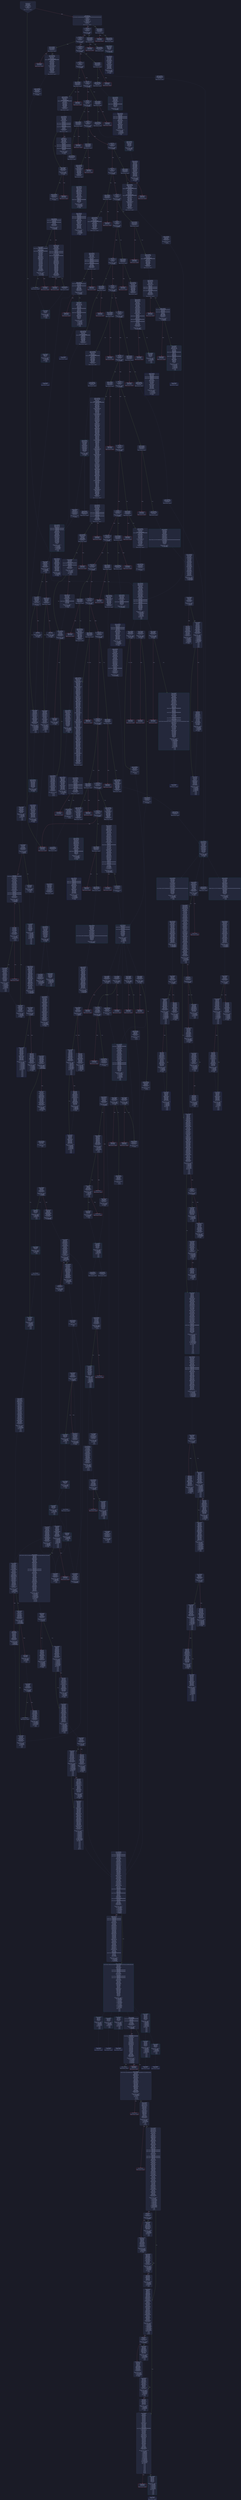 digraph G {
    node [shape=box, style="filled, rounded", color="#565f89", fontcolor="#c0caf5", fontname="Helvetica", fillcolor="#24283b"];
    edge [color="#414868", fontcolor="#c0caf5", fontname="Helvetica"];
    bgcolor="#1a1b26";
    0 [ label = "[00] PUSH1 60
[02] PUSH1 40
[04] MSTORE
[05] PUSH1 04
[07] CALLDATASIZE
[08] LT
[09] PUSH2 0154
[0c] JUMPI

Stack size req: 0, sizeΔ: 0
" shape = invhouse]
    1 [ label = "[0d] PUSH1 00
[0f] CALLDATALOAD
[10] PUSH29 0100000000000000000000000000000000000000000000000000000000
[2e] SWAP1
[2f] DIV
[30] PUSH4 ffffffff
[35] AND
[36] DUP1
[37] PUSH4 05e45546
[3c] EQ
[3d] PUSH2 0159
[40] JUMPI

Stack size req: 0, sizeΔ: 1
"]
    2 [ label = "[41] DUP1
[42] PUSH4 06fdde03
[47] EQ
[48] PUSH2 0182
[4b] JUMPI

Stack size req: 1, sizeΔ: 0
Entry->Op usage:
	0->71:EQ:1
"]
    3 [ label = "[4c] DUP1
[4d] PUSH4 095ea7b3
[52] EQ
[53] PUSH2 0210
[56] JUMPI

Stack size req: 1, sizeΔ: 0
Entry->Op usage:
	0->82:EQ:1
"]
    4 [ label = "[57] DUP1
[58] PUSH4 0a0f8168
[5d] EQ
[5e] PUSH2 0252
[61] JUMPI

Stack size req: 1, sizeΔ: 0
Entry->Op usage:
	0->93:EQ:1
"]
    5 [ label = "[62] DUP1
[63] PUSH4 0b7e9c44
[68] EQ
[69] PUSH2 02a7
[6c] JUMPI

Stack size req: 1, sizeΔ: 0
Entry->Op usage:
	0->104:EQ:1
"]
    6 [ label = "[6d] DUP1
[6e] PUSH4 1051db34
[73] EQ
[74] PUSH2 02e0
[77] JUMPI

Stack size req: 1, sizeΔ: 0
Entry->Op usage:
	0->115:EQ:1
"]
    7 [ label = "[78] DUP1
[79] PUSH4 18160ddd
[7e] EQ
[7f] PUSH2 030d
[82] JUMPI

Stack size req: 1, sizeΔ: 0
Entry->Op usage:
	0->126:EQ:1
"]
    8 [ label = "[83] DUP1
[84] PUSH4 21ac5aba
[89] EQ
[8a] PUSH2 0336
[8d] JUMPI

Stack size req: 1, sizeΔ: 0
Entry->Op usage:
	0->137:EQ:1
"]
    9 [ label = "[8e] DUP1
[8f] PUSH4 23b872dd
[94] EQ
[95] PUSH2 0399
[98] JUMPI

Stack size req: 1, sizeΔ: 0
Entry->Op usage:
	0->148:EQ:1
"]
    10 [ label = "[99] DUP1
[9a] PUSH4 27d7874c
[9f] EQ
[a0] PUSH2 03fa
[a3] JUMPI

Stack size req: 1, sizeΔ: 0
Entry->Op usage:
	0->159:EQ:1
"]
    11 [ label = "[a4] DUP1
[a5] PUSH4 2ba73c15
[aa] EQ
[ab] PUSH2 0433
[ae] JUMPI

Stack size req: 1, sizeΔ: 0
Entry->Op usage:
	0->170:EQ:1
"]
    12 [ label = "[af] DUP1
[b0] PUSH4 6352211e
[b5] EQ
[b6] PUSH2 046c
[b9] JUMPI

Stack size req: 1, sizeΔ: 0
Entry->Op usage:
	0->181:EQ:1
"]
    13 [ label = "[ba] DUP1
[bb] PUSH4 70a08231
[c0] EQ
[c1] PUSH2 04cf
[c4] JUMPI

Stack size req: 1, sizeΔ: 0
Entry->Op usage:
	0->192:EQ:1
"]
    14 [ label = "[c5] DUP1
[c6] PUSH4 8462151c
[cb] EQ
[cc] PUSH2 051c
[cf] JUMPI

Stack size req: 1, sizeΔ: 0
Entry->Op usage:
	0->203:EQ:1
"]
    15 [ label = "[d0] DUP1
[d1] PUSH4 95d89b41
[d6] EQ
[d7] PUSH2 05aa
[da] JUMPI

Stack size req: 1, sizeΔ: 0
Entry->Op usage:
	0->214:EQ:1
"]
    16 [ label = "[db] DUP1
[dc] PUSH4 9b6234b5
[e1] EQ
[e2] PUSH2 0638
[e5] JUMPI

Stack size req: 1, sizeΔ: 0
Entry->Op usage:
	0->225:EQ:1
"]
    17 [ label = "[e6] DUP1
[e7] PUSH4 a3f4df7e
[ec] EQ
[ed] PUSH2 0700
[f0] JUMPI

Stack size req: 1, sizeΔ: 0
Entry->Op usage:
	0->236:EQ:1
"]
    18 [ label = "[f1] DUP1
[f2] PUSH4 a9059cbb
[f7] EQ
[f8] PUSH2 078e
[fb] JUMPI

Stack size req: 1, sizeΔ: 0
Entry->Op usage:
	0->247:EQ:1
"]
    19 [ label = "[fc] DUP1
[fd] PUSH4 b047fb50
[0102] EQ
[0103] PUSH2 07d0
[0106] JUMPI

Stack size req: 1, sizeΔ: 0
Entry->Op usage:
	0->258:EQ:1
"]
    20 [ label = "[0107] DUP1
[0108] PUSH4 b2e6ceeb
[010d] EQ
[010e] PUSH2 0825
[0111] JUMPI

Stack size req: 1, sizeΔ: 0
Entry->Op usage:
	0->269:EQ:1
"]
    21 [ label = "[0112] DUP1
[0113] PUSH4 b9186d7d
[0118] EQ
[0119] PUSH2 0848
[011c] JUMPI

Stack size req: 1, sizeΔ: 0
Entry->Op usage:
	0->280:EQ:1
"]
    22 [ label = "[011d] DUP1
[011e] PUSH4 cc469125
[0123] EQ
[0124] PUSH2 087f
[0127] JUMPI

Stack size req: 1, sizeΔ: 0
Entry->Op usage:
	0->291:EQ:1
"]
    23 [ label = "[0128] DUP1
[0129] PUSH4 d7130651
[012e] EQ
[012f] PUSH2 091f
[0132] JUMPI

Stack size req: 1, sizeΔ: 0
Entry->Op usage:
	0->302:EQ:1
"]
    24 [ label = "[0133] DUP1
[0134] PUSH4 e561f28a
[0139] EQ
[013a] PUSH2 0a61
[013d] JUMPI

Stack size req: 1, sizeΔ: 0
Entry->Op usage:
	0->313:EQ:1
"]
    25 [ label = "[013e] DUP1
[013f] PUSH4 efef39a1
[0144] EQ
[0145] PUSH2 0ac4
[0148] JUMPI

Stack size req: 1, sizeΔ: 0
Entry->Op usage:
	0->324:EQ:1
"]
    26 [ label = "[0149] DUP1
[014a] PUSH4 f76f8d78
[014f] EQ
[0150] PUSH2 0adc
[0153] JUMPI

Stack size req: 1, sizeΔ: 0
Entry->Op usage:
	0->335:EQ:1
"]
    27 [ label = "[0154] JUMPDEST
[0155] PUSH1 00
[0157] DUP1
[0158] REVERT

Stack size req: 0, sizeΔ: 0
" color = "red"]
    28 [ label = "[0159] JUMPDEST
[015a] CALLVALUE
[015b] ISZERO
[015c] PUSH2 0164
[015f] JUMPI

Stack size req: 0, sizeΔ: 0
"]
    29 [ label = "[0160] PUSH1 00
[0162] DUP1
[0163] REVERT

Stack size req: 0, sizeΔ: 0
" color = "red"]
    30 [ label = "[0164] JUMPDEST
[0165] PUSH2 016c
[0168] PUSH2 0b6a
[016b] JUMP

Stack size req: 0, sizeΔ: 1
"]
    31 [ label = "[016c] JUMPDEST
[016d] PUSH1 40
[016f] MLOAD
[0170] DUP1
[0171] DUP3
[0172] DUP2
[0173] MSTORE
[0174] PUSH1 20
[0176] ADD
[0177] SWAP2
[0178] POP
[0179] POP
[017a] PUSH1 40
[017c] MLOAD
[017d] DUP1
[017e] SWAP2
[017f] SUB
[0180] SWAP1
[0181] RETURN

Stack size req: 1, sizeΔ: -1
Entry->Op usage:
	0->371:MSTORE:1
	0->376:POP:0
Entry->Exit:
	0->😵
" color = "darkblue"]
    32 [ label = "[0182] JUMPDEST
[0183] CALLVALUE
[0184] ISZERO
[0185] PUSH2 018d
[0188] JUMPI

Stack size req: 0, sizeΔ: 0
"]
    33 [ label = "[0189] PUSH1 00
[018b] DUP1
[018c] REVERT

Stack size req: 0, sizeΔ: 0
" color = "red"]
    34 [ label = "[018d] JUMPDEST
[018e] PUSH2 0195
[0191] PUSH2 0b70
[0194] JUMP

Stack size req: 0, sizeΔ: 1
"]
    35 [ label = "[0195] JUMPDEST
[0196] PUSH1 40
[0198] MLOAD
[0199] DUP1
[019a] DUP1
[019b] PUSH1 20
[019d] ADD
[019e] DUP3
[019f] DUP2
[01a0] SUB
[01a1] DUP3
[01a2] MSTORE
[01a3] DUP4
[01a4] DUP2
[01a5] DUP2
[01a6] MLOAD
[01a7] DUP2
[01a8] MSTORE
[01a9] PUSH1 20
[01ab] ADD
[01ac] SWAP2
[01ad] POP
[01ae] DUP1
[01af] MLOAD
[01b0] SWAP1
[01b1] PUSH1 20
[01b3] ADD
[01b4] SWAP1
[01b5] DUP1
[01b6] DUP4
[01b7] DUP4
[01b8] PUSH1 00

Stack size req: 1, sizeΔ: 9
Entry->Op usage:
	0->422:MLOAD:0
	0->431:MLOAD:0
	0->435:ADD:1
"]
    36 [ label = "[01ba] JUMPDEST
[01bb] DUP4
[01bc] DUP2
[01bd] LT
[01be] ISZERO
[01bf] PUSH2 01d5
[01c2] JUMPI

Stack size req: 4, sizeΔ: 0
Entry->Op usage:
	0->445:LT:0
	3->445:LT:1
"]
    37 [ label = "[01c3] DUP1
[01c4] DUP3
[01c5] ADD
[01c6] MLOAD
[01c7] DUP2
[01c8] DUP5
[01c9] ADD
[01ca] MSTORE
[01cb] PUSH1 20
[01cd] DUP2
[01ce] ADD
[01cf] SWAP1
[01d0] POP
[01d1] PUSH2 01ba
[01d4] JUMP

Stack size req: 3, sizeΔ: 0
Entry->Op usage:
	0->453:ADD:1
	0->457:ADD:1
	0->462:ADD:0
	0->464:POP:0
	1->453:ADD:0
	2->457:ADD:0
Entry->Exit:
	0->😵
"]
    38 [ label = "[01d5] JUMPDEST
[01d6] POP
[01d7] POP
[01d8] POP
[01d9] POP
[01da] SWAP1
[01db] POP
[01dc] SWAP1
[01dd] DUP2
[01de] ADD
[01df] SWAP1
[01e0] PUSH1 1f
[01e2] AND
[01e3] DUP1
[01e4] ISZERO
[01e5] PUSH2 0202
[01e8] JUMPI

Stack size req: 7, sizeΔ: -5
Entry->Op usage:
	0->470:POP:0
	1->471:POP:0
	2->472:POP:0
	3->473:POP:0
	4->478:ADD:0
	4->482:AND:1
	4->484:ISZERO:0
	5->475:POP:0
	6->478:ADD:1
Entry->Exit:
	0->😵
	1->😵
	2->😵
	3->😵
	4->0
	5->😵
	6->😵
"]
    39 [ label = "[01e9] DUP1
[01ea] DUP3
[01eb] SUB
[01ec] DUP1
[01ed] MLOAD
[01ee] PUSH1 01
[01f0] DUP4
[01f1] PUSH1 20
[01f3] SUB
[01f4] PUSH2 0100
[01f7] EXP
[01f8] SUB
[01f9] NOT
[01fa] AND
[01fb] DUP2
[01fc] MSTORE
[01fd] PUSH1 20
[01ff] ADD
[0200] SWAP2
[0201] POP

Stack size req: 2, sizeΔ: 0
Entry->Op usage:
	0->491:SUB:1
	0->499:SUB:1
	1->491:SUB:0
	1->513:POP:0
Entry->Exit:
	1->😵
"]
    40 [ label = "[0202] JUMPDEST
[0203] POP
[0204] SWAP3
[0205] POP
[0206] POP
[0207] POP
[0208] PUSH1 40
[020a] MLOAD
[020b] DUP1
[020c] SWAP2
[020d] SUB
[020e] SWAP1
[020f] RETURN

Stack size req: 5, sizeΔ: -5
Entry->Op usage:
	0->515:POP:0
	1->525:SUB:0
	2->518:POP:0
	3->519:POP:0
	4->517:POP:0
Entry->Exit:
	0->😵
	1->😵
	2->😵
	3->😵
	4->😵
" color = "darkblue"]
    41 [ label = "[0210] JUMPDEST
[0211] CALLVALUE
[0212] ISZERO
[0213] PUSH2 021b
[0216] JUMPI

Stack size req: 0, sizeΔ: 0
"]
    42 [ label = "[0217] PUSH1 00
[0219] DUP1
[021a] REVERT

Stack size req: 0, sizeΔ: 0
" color = "red"]
    43 [ label = "[021b] JUMPDEST
[021c] PUSH2 0250
[021f] PUSH1 04
[0221] DUP1
[0222] DUP1
[0223] CALLDATALOAD
[0224] PUSH20 ffffffffffffffffffffffffffffffffffffffff
[0239] AND
[023a] SWAP1
[023b] PUSH1 20
[023d] ADD
[023e] SWAP1
[023f] SWAP2
[0240] SWAP1
[0241] DUP1
[0242] CALLDATALOAD
[0243] SWAP1
[0244] PUSH1 20
[0246] ADD
[0247] SWAP1
[0248] SWAP2
[0249] SWAP1
[024a] POP
[024b] POP
[024c] PUSH2 0bb3
[024f] JUMP

Stack size req: 0, sizeΔ: 3
"]
    44 [ label = "[0250] JUMPDEST
[0251] STOP

Stack size req: 0, sizeΔ: 0
" color = "darkblue"]
    45 [ label = "[0252] JUMPDEST
[0253] CALLVALUE
[0254] ISZERO
[0255] PUSH2 025d
[0258] JUMPI

Stack size req: 0, sizeΔ: 0
"]
    46 [ label = "[0259] PUSH1 00
[025b] DUP1
[025c] REVERT

Stack size req: 0, sizeΔ: 0
" color = "red"]
    47 [ label = "[025d] JUMPDEST
[025e] PUSH2 0265
[0261] PUSH2 0c83
[0264] JUMP

Stack size req: 0, sizeΔ: 1
"]
    48 [ label = "[0265] JUMPDEST
[0266] PUSH1 40
[0268] MLOAD
[0269] DUP1
[026a] DUP3
[026b] PUSH20 ffffffffffffffffffffffffffffffffffffffff
[0280] AND
[0281] PUSH20 ffffffffffffffffffffffffffffffffffffffff
[0296] AND
[0297] DUP2
[0298] MSTORE
[0299] PUSH1 20
[029b] ADD
[029c] SWAP2
[029d] POP
[029e] POP
[029f] PUSH1 40
[02a1] MLOAD
[02a2] DUP1
[02a3] SWAP2
[02a4] SUB
[02a5] SWAP1
[02a6] RETURN

Stack size req: 1, sizeΔ: -1
Entry->Op usage:
	0->640:AND:1
	0->662:AND:1
	0->664:MSTORE:1
	0->669:POP:0
Entry->Exit:
	0->😵
" color = "darkblue"]
    49 [ label = "[02a7] JUMPDEST
[02a8] CALLVALUE
[02a9] ISZERO
[02aa] PUSH2 02b2
[02ad] JUMPI

Stack size req: 0, sizeΔ: 0
"]
    50 [ label = "[02ae] PUSH1 00
[02b0] DUP1
[02b1] REVERT

Stack size req: 0, sizeΔ: 0
" color = "red"]
    51 [ label = "[02b2] JUMPDEST
[02b3] PUSH2 02de
[02b6] PUSH1 04
[02b8] DUP1
[02b9] DUP1
[02ba] CALLDATALOAD
[02bb] PUSH20 ffffffffffffffffffffffffffffffffffffffff
[02d0] AND
[02d1] SWAP1
[02d2] PUSH1 20
[02d4] ADD
[02d5] SWAP1
[02d6] SWAP2
[02d7] SWAP1
[02d8] POP
[02d9] POP
[02da] PUSH2 0ca9
[02dd] JUMP

Stack size req: 0, sizeΔ: 2
"]
    52 [ label = "[02de] JUMPDEST
[02df] STOP

Stack size req: 0, sizeΔ: 0
" color = "darkblue"]
    53 [ label = "[02e0] JUMPDEST
[02e1] CALLVALUE
[02e2] ISZERO
[02e3] PUSH2 02eb
[02e6] JUMPI

Stack size req: 0, sizeΔ: 0
"]
    54 [ label = "[02e7] PUSH1 00
[02e9] DUP1
[02ea] REVERT

Stack size req: 0, sizeΔ: 0
" color = "red"]
    55 [ label = "[02eb] JUMPDEST
[02ec] PUSH2 02f3
[02ef] PUSH2 0d69
[02f2] JUMP

Stack size req: 0, sizeΔ: 1
"]
    56 [ label = "[02f3] JUMPDEST
[02f4] PUSH1 40
[02f6] MLOAD
[02f7] DUP1
[02f8] DUP3
[02f9] ISZERO
[02fa] ISZERO
[02fb] ISZERO
[02fc] ISZERO
[02fd] DUP2
[02fe] MSTORE
[02ff] PUSH1 20
[0301] ADD
[0302] SWAP2
[0303] POP
[0304] POP
[0305] PUSH1 40
[0307] MLOAD
[0308] DUP1
[0309] SWAP2
[030a] SUB
[030b] SWAP1
[030c] RETURN

Stack size req: 1, sizeΔ: -1
Entry->Op usage:
	0->761:ISZERO:0
	0->771:POP:0
Entry->Exit:
	0->😵
" color = "darkblue"]
    57 [ label = "[030d] JUMPDEST
[030e] CALLVALUE
[030f] ISZERO
[0310] PUSH2 0318
[0313] JUMPI

Stack size req: 0, sizeΔ: 0
"]
    58 [ label = "[0314] PUSH1 00
[0316] DUP1
[0317] REVERT

Stack size req: 0, sizeΔ: 0
" color = "red"]
    59 [ label = "[0318] JUMPDEST
[0319] PUSH2 0320
[031c] PUSH2 0d72
[031f] JUMP

Stack size req: 0, sizeΔ: 1
"]
    60 [ label = "[0320] JUMPDEST
[0321] PUSH1 40
[0323] MLOAD
[0324] DUP1
[0325] DUP3
[0326] DUP2
[0327] MSTORE
[0328] PUSH1 20
[032a] ADD
[032b] SWAP2
[032c] POP
[032d] POP
[032e] PUSH1 40
[0330] MLOAD
[0331] DUP1
[0332] SWAP2
[0333] SUB
[0334] SWAP1
[0335] RETURN

Stack size req: 1, sizeΔ: -1
Entry->Op usage:
	0->807:MSTORE:1
	0->812:POP:0
Entry->Exit:
	0->😵
" color = "darkblue"]
    61 [ label = "[0336] JUMPDEST
[0337] CALLVALUE
[0338] ISZERO
[0339] PUSH2 0341
[033c] JUMPI

Stack size req: 0, sizeΔ: 0
"]
    62 [ label = "[033d] PUSH1 00
[033f] DUP1
[0340] REVERT

Stack size req: 0, sizeΔ: 0
" color = "red"]
    63 [ label = "[0341] JUMPDEST
[0342] PUSH2 0357
[0345] PUSH1 04
[0347] DUP1
[0348] DUP1
[0349] CALLDATALOAD
[034a] SWAP1
[034b] PUSH1 20
[034d] ADD
[034e] SWAP1
[034f] SWAP2
[0350] SWAP1
[0351] POP
[0352] POP
[0353] PUSH2 0d7f
[0356] JUMP

Stack size req: 0, sizeΔ: 2
"]
    64 [ label = "[0357] JUMPDEST
[0358] PUSH1 40
[035a] MLOAD
[035b] DUP1
[035c] DUP3
[035d] PUSH20 ffffffffffffffffffffffffffffffffffffffff
[0372] AND
[0373] PUSH20 ffffffffffffffffffffffffffffffffffffffff
[0388] AND
[0389] DUP2
[038a] MSTORE
[038b] PUSH1 20
[038d] ADD
[038e] SWAP2
[038f] POP
[0390] POP
[0391] PUSH1 40
[0393] MLOAD
[0394] DUP1
[0395] SWAP2
[0396] SUB
[0397] SWAP1
[0398] RETURN

Stack size req: 1, sizeΔ: -1
Entry->Op usage:
	0->882:AND:1
	0->904:AND:1
	0->906:MSTORE:1
	0->911:POP:0
Entry->Exit:
	0->😵
" color = "darkblue"]
    65 [ label = "[0399] JUMPDEST
[039a] CALLVALUE
[039b] ISZERO
[039c] PUSH2 03a4
[039f] JUMPI

Stack size req: 0, sizeΔ: 0
"]
    66 [ label = "[03a0] PUSH1 00
[03a2] DUP1
[03a3] REVERT

Stack size req: 0, sizeΔ: 0
" color = "red"]
    67 [ label = "[03a4] JUMPDEST
[03a5] PUSH2 03f8
[03a8] PUSH1 04
[03aa] DUP1
[03ab] DUP1
[03ac] CALLDATALOAD
[03ad] PUSH20 ffffffffffffffffffffffffffffffffffffffff
[03c2] AND
[03c3] SWAP1
[03c4] PUSH1 20
[03c6] ADD
[03c7] SWAP1
[03c8] SWAP2
[03c9] SWAP1
[03ca] DUP1
[03cb] CALLDATALOAD
[03cc] PUSH20 ffffffffffffffffffffffffffffffffffffffff
[03e1] AND
[03e2] SWAP1
[03e3] PUSH1 20
[03e5] ADD
[03e6] SWAP1
[03e7] SWAP2
[03e8] SWAP1
[03e9] DUP1
[03ea] CALLDATALOAD
[03eb] SWAP1
[03ec] PUSH1 20
[03ee] ADD
[03ef] SWAP1
[03f0] SWAP2
[03f1] SWAP1
[03f2] POP
[03f3] POP
[03f4] PUSH2 0db2
[03f7] JUMP

Stack size req: 0, sizeΔ: 4
"]
    68 [ label = "[03f8] JUMPDEST
[03f9] STOP

Stack size req: 0, sizeΔ: 0
" color = "darkblue"]
    69 [ label = "[03fa] JUMPDEST
[03fb] CALLVALUE
[03fc] ISZERO
[03fd] PUSH2 0405
[0400] JUMPI

Stack size req: 0, sizeΔ: 0
"]
    70 [ label = "[0401] PUSH1 00
[0403] DUP1
[0404] REVERT

Stack size req: 0, sizeΔ: 0
" color = "red"]
    71 [ label = "[0405] JUMPDEST
[0406] PUSH2 0431
[0409] PUSH1 04
[040b] DUP1
[040c] DUP1
[040d] CALLDATALOAD
[040e] PUSH20 ffffffffffffffffffffffffffffffffffffffff
[0423] AND
[0424] SWAP1
[0425] PUSH1 20
[0427] ADD
[0428] SWAP1
[0429] SWAP2
[042a] SWAP1
[042b] POP
[042c] POP
[042d] PUSH2 0e00
[0430] JUMP

Stack size req: 0, sizeΔ: 2
"]
    72 [ label = "[0431] JUMPDEST
[0432] STOP

Stack size req: 0, sizeΔ: 0
" color = "darkblue"]
    73 [ label = "[0433] JUMPDEST
[0434] CALLVALUE
[0435] ISZERO
[0436] PUSH2 043e
[0439] JUMPI

Stack size req: 0, sizeΔ: 0
"]
    74 [ label = "[043a] PUSH1 00
[043c] DUP1
[043d] REVERT

Stack size req: 0, sizeΔ: 0
" color = "red"]
    75 [ label = "[043e] JUMPDEST
[043f] PUSH2 046a
[0442] PUSH1 04
[0444] DUP1
[0445] DUP1
[0446] CALLDATALOAD
[0447] PUSH20 ffffffffffffffffffffffffffffffffffffffff
[045c] AND
[045d] SWAP1
[045e] PUSH1 20
[0460] ADD
[0461] SWAP1
[0462] SWAP2
[0463] SWAP1
[0464] POP
[0465] POP
[0466] PUSH2 0edc
[0469] JUMP

Stack size req: 0, sizeΔ: 2
"]
    76 [ label = "[046a] JUMPDEST
[046b] STOP

Stack size req: 0, sizeΔ: 0
" color = "darkblue"]
    77 [ label = "[046c] JUMPDEST
[046d] CALLVALUE
[046e] ISZERO
[046f] PUSH2 0477
[0472] JUMPI

Stack size req: 0, sizeΔ: 0
"]
    78 [ label = "[0473] PUSH1 00
[0475] DUP1
[0476] REVERT

Stack size req: 0, sizeΔ: 0
" color = "red"]
    79 [ label = "[0477] JUMPDEST
[0478] PUSH2 048d
[047b] PUSH1 04
[047d] DUP1
[047e] DUP1
[047f] CALLDATALOAD
[0480] SWAP1
[0481] PUSH1 20
[0483] ADD
[0484] SWAP1
[0485] SWAP2
[0486] SWAP1
[0487] POP
[0488] POP
[0489] PUSH2 0fb8
[048c] JUMP

Stack size req: 0, sizeΔ: 2
"]
    80 [ label = "[048d] JUMPDEST
[048e] PUSH1 40
[0490] MLOAD
[0491] DUP1
[0492] DUP3
[0493] PUSH20 ffffffffffffffffffffffffffffffffffffffff
[04a8] AND
[04a9] PUSH20 ffffffffffffffffffffffffffffffffffffffff
[04be] AND
[04bf] DUP2
[04c0] MSTORE
[04c1] PUSH1 20
[04c3] ADD
[04c4] SWAP2
[04c5] POP
[04c6] POP
[04c7] PUSH1 40
[04c9] MLOAD
[04ca] DUP1
[04cb] SWAP2
[04cc] SUB
[04cd] SWAP1
[04ce] RETURN

Stack size req: 1, sizeΔ: -1
Entry->Op usage:
	0->1192:AND:1
	0->1214:AND:1
	0->1216:MSTORE:1
	0->1221:POP:0
Entry->Exit:
	0->😵
" color = "darkblue"]
    81 [ label = "[04cf] JUMPDEST
[04d0] CALLVALUE
[04d1] ISZERO
[04d2] PUSH2 04da
[04d5] JUMPI

Stack size req: 0, sizeΔ: 0
"]
    82 [ label = "[04d6] PUSH1 00
[04d8] DUP1
[04d9] REVERT

Stack size req: 0, sizeΔ: 0
" color = "red"]
    83 [ label = "[04da] JUMPDEST
[04db] PUSH2 0506
[04de] PUSH1 04
[04e0] DUP1
[04e1] DUP1
[04e2] CALLDATALOAD
[04e3] PUSH20 ffffffffffffffffffffffffffffffffffffffff
[04f8] AND
[04f9] SWAP1
[04fa] PUSH1 20
[04fc] ADD
[04fd] SWAP1
[04fe] SWAP2
[04ff] SWAP1
[0500] POP
[0501] POP
[0502] PUSH2 1031
[0505] JUMP

Stack size req: 0, sizeΔ: 2
"]
    84 [ label = "[0506] JUMPDEST
[0507] PUSH1 40
[0509] MLOAD
[050a] DUP1
[050b] DUP3
[050c] DUP2
[050d] MSTORE
[050e] PUSH1 20
[0510] ADD
[0511] SWAP2
[0512] POP
[0513] POP
[0514] PUSH1 40
[0516] MLOAD
[0517] DUP1
[0518] SWAP2
[0519] SUB
[051a] SWAP1
[051b] RETURN

Stack size req: 1, sizeΔ: -1
Entry->Op usage:
	0->1293:MSTORE:1
	0->1298:POP:0
Entry->Exit:
	0->😵
" color = "darkblue"]
    85 [ label = "[051c] JUMPDEST
[051d] CALLVALUE
[051e] ISZERO
[051f] PUSH2 0527
[0522] JUMPI

Stack size req: 0, sizeΔ: 0
"]
    86 [ label = "[0523] PUSH1 00
[0525] DUP1
[0526] REVERT

Stack size req: 0, sizeΔ: 0
" color = "red"]
    87 [ label = "[0527] JUMPDEST
[0528] PUSH2 0553
[052b] PUSH1 04
[052d] DUP1
[052e] DUP1
[052f] CALLDATALOAD
[0530] PUSH20 ffffffffffffffffffffffffffffffffffffffff
[0545] AND
[0546] SWAP1
[0547] PUSH1 20
[0549] ADD
[054a] SWAP1
[054b] SWAP2
[054c] SWAP1
[054d] POP
[054e] POP
[054f] PUSH2 107a
[0552] JUMP

Stack size req: 0, sizeΔ: 2
"]
    88 [ label = "[0553] JUMPDEST
[0554] PUSH1 40
[0556] MLOAD
[0557] DUP1
[0558] DUP1
[0559] PUSH1 20
[055b] ADD
[055c] DUP3
[055d] DUP2
[055e] SUB
[055f] DUP3
[0560] MSTORE
[0561] DUP4
[0562] DUP2
[0563] DUP2
[0564] MLOAD
[0565] DUP2
[0566] MSTORE
[0567] PUSH1 20
[0569] ADD
[056a] SWAP2
[056b] POP
[056c] DUP1
[056d] MLOAD
[056e] SWAP1
[056f] PUSH1 20
[0571] ADD
[0572] SWAP1
[0573] PUSH1 20
[0575] MUL
[0576] DUP1
[0577] DUP4
[0578] DUP4
[0579] PUSH1 00

Stack size req: 1, sizeΔ: 9
Entry->Op usage:
	0->1380:MLOAD:0
	0->1389:MLOAD:0
	0->1393:ADD:1
"]
    89 [ label = "[057b] JUMPDEST
[057c] DUP4
[057d] DUP2
[057e] LT
[057f] ISZERO
[0580] PUSH2 0596
[0583] JUMPI

Stack size req: 4, sizeΔ: 0
Entry->Op usage:
	0->1406:LT:0
	3->1406:LT:1
"]
    90 [ label = "[0584] DUP1
[0585] DUP3
[0586] ADD
[0587] MLOAD
[0588] DUP2
[0589] DUP5
[058a] ADD
[058b] MSTORE
[058c] PUSH1 20
[058e] DUP2
[058f] ADD
[0590] SWAP1
[0591] POP
[0592] PUSH2 057b
[0595] JUMP

Stack size req: 3, sizeΔ: 0
Entry->Op usage:
	0->1414:ADD:1
	0->1418:ADD:1
	0->1423:ADD:0
	0->1425:POP:0
	1->1414:ADD:0
	2->1418:ADD:0
Entry->Exit:
	0->😵
"]
    91 [ label = "[0596] JUMPDEST
[0597] POP
[0598] POP
[0599] POP
[059a] POP
[059b] SWAP1
[059c] POP
[059d] ADD
[059e] SWAP3
[059f] POP
[05a0] POP
[05a1] POP
[05a2] PUSH1 40
[05a4] MLOAD
[05a5] DUP1
[05a6] SWAP2
[05a7] SUB
[05a8] SWAP1
[05a9] RETURN

Stack size req: 10, sizeΔ: -10
Entry->Op usage:
	0->1431:POP:0
	1->1432:POP:0
	2->1433:POP:0
	3->1434:POP:0
	4->1437:ADD:0
	5->1436:POP:0
	6->1437:ADD:1
	7->1440:POP:0
	8->1441:POP:0
	9->1439:POP:0
Entry->Exit:
	0->😵
	1->😵
	2->😵
	3->😵
	4->😵
	5->😵
	6->😵
	7->😵
	8->😵
	9->😵
" color = "darkblue"]
    92 [ label = "[05aa] JUMPDEST
[05ab] CALLVALUE
[05ac] ISZERO
[05ad] PUSH2 05b5
[05b0] JUMPI

Stack size req: 0, sizeΔ: 0
"]
    93 [ label = "[05b1] PUSH1 00
[05b3] DUP1
[05b4] REVERT

Stack size req: 0, sizeΔ: 0
" color = "red"]
    94 [ label = "[05b5] JUMPDEST
[05b6] PUSH2 05bd
[05b9] PUSH2 11b1
[05bc] JUMP

Stack size req: 0, sizeΔ: 1
"]
    95 [ label = "[05bd] JUMPDEST
[05be] PUSH1 40
[05c0] MLOAD
[05c1] DUP1
[05c2] DUP1
[05c3] PUSH1 20
[05c5] ADD
[05c6] DUP3
[05c7] DUP2
[05c8] SUB
[05c9] DUP3
[05ca] MSTORE
[05cb] DUP4
[05cc] DUP2
[05cd] DUP2
[05ce] MLOAD
[05cf] DUP2
[05d0] MSTORE
[05d1] PUSH1 20
[05d3] ADD
[05d4] SWAP2
[05d5] POP
[05d6] DUP1
[05d7] MLOAD
[05d8] SWAP1
[05d9] PUSH1 20
[05db] ADD
[05dc] SWAP1
[05dd] DUP1
[05de] DUP4
[05df] DUP4
[05e0] PUSH1 00

Stack size req: 1, sizeΔ: 9
Entry->Op usage:
	0->1486:MLOAD:0
	0->1495:MLOAD:0
	0->1499:ADD:1
"]
    96 [ label = "[05e2] JUMPDEST
[05e3] DUP4
[05e4] DUP2
[05e5] LT
[05e6] ISZERO
[05e7] PUSH2 05fd
[05ea] JUMPI

Stack size req: 4, sizeΔ: 0
Entry->Op usage:
	0->1509:LT:0
	3->1509:LT:1
"]
    97 [ label = "[05eb] DUP1
[05ec] DUP3
[05ed] ADD
[05ee] MLOAD
[05ef] DUP2
[05f0] DUP5
[05f1] ADD
[05f2] MSTORE
[05f3] PUSH1 20
[05f5] DUP2
[05f6] ADD
[05f7] SWAP1
[05f8] POP
[05f9] PUSH2 05e2
[05fc] JUMP

Stack size req: 3, sizeΔ: 0
Entry->Op usage:
	0->1517:ADD:1
	0->1521:ADD:1
	0->1526:ADD:0
	0->1528:POP:0
	1->1517:ADD:0
	2->1521:ADD:0
Entry->Exit:
	0->😵
"]
    98 [ label = "[05fd] JUMPDEST
[05fe] POP
[05ff] POP
[0600] POP
[0601] POP
[0602] SWAP1
[0603] POP
[0604] SWAP1
[0605] DUP2
[0606] ADD
[0607] SWAP1
[0608] PUSH1 1f
[060a] AND
[060b] DUP1
[060c] ISZERO
[060d] PUSH2 062a
[0610] JUMPI

Stack size req: 7, sizeΔ: -5
Entry->Op usage:
	0->1534:POP:0
	1->1535:POP:0
	2->1536:POP:0
	3->1537:POP:0
	4->1542:ADD:0
	4->1546:AND:1
	4->1548:ISZERO:0
	5->1539:POP:0
	6->1542:ADD:1
Entry->Exit:
	0->😵
	1->😵
	2->😵
	3->😵
	4->0
	5->😵
	6->😵
"]
    99 [ label = "[0611] DUP1
[0612] DUP3
[0613] SUB
[0614] DUP1
[0615] MLOAD
[0616] PUSH1 01
[0618] DUP4
[0619] PUSH1 20
[061b] SUB
[061c] PUSH2 0100
[061f] EXP
[0620] SUB
[0621] NOT
[0622] AND
[0623] DUP2
[0624] MSTORE
[0625] PUSH1 20
[0627] ADD
[0628] SWAP2
[0629] POP

Stack size req: 2, sizeΔ: 0
Entry->Op usage:
	0->1555:SUB:1
	0->1563:SUB:1
	1->1555:SUB:0
	1->1577:POP:0
Entry->Exit:
	1->😵
"]
    100 [ label = "[062a] JUMPDEST
[062b] POP
[062c] SWAP3
[062d] POP
[062e] POP
[062f] POP
[0630] PUSH1 40
[0632] MLOAD
[0633] DUP1
[0634] SWAP2
[0635] SUB
[0636] SWAP1
[0637] RETURN

Stack size req: 5, sizeΔ: -5
Entry->Op usage:
	0->1579:POP:0
	1->1589:SUB:0
	2->1582:POP:0
	3->1583:POP:0
	4->1581:POP:0
Entry->Exit:
	0->😵
	1->😵
	2->😵
	3->😵
	4->😵
" color = "darkblue"]
    101 [ label = "[0638] JUMPDEST
[0639] CALLVALUE
[063a] ISZERO
[063b] PUSH2 0643
[063e] JUMPI

Stack size req: 0, sizeΔ: 0
"]
    102 [ label = "[063f] PUSH1 00
[0641] DUP1
[0642] REVERT

Stack size req: 0, sizeΔ: 0
" color = "red"]
    103 [ label = "[0643] JUMPDEST
[0644] PUSH2 06fe
[0647] PUSH1 04
[0649] DUP1
[064a] DUP1
[064b] CALLDATALOAD
[064c] PUSH20 ffffffffffffffffffffffffffffffffffffffff
[0661] AND
[0662] SWAP1
[0663] PUSH1 20
[0665] ADD
[0666] SWAP1
[0667] SWAP2
[0668] SWAP1
[0669] DUP1
[066a] CALLDATALOAD
[066b] SWAP1
[066c] PUSH1 20
[066e] ADD
[066f] SWAP1
[0670] DUP3
[0671] ADD
[0672] DUP1
[0673] CALLDATALOAD
[0674] SWAP1
[0675] PUSH1 20
[0677] ADD
[0678] SWAP1
[0679] DUP1
[067a] DUP1
[067b] PUSH1 1f
[067d] ADD
[067e] PUSH1 20
[0680] DUP1
[0681] SWAP2
[0682] DIV
[0683] MUL
[0684] PUSH1 20
[0686] ADD
[0687] PUSH1 40
[0689] MLOAD
[068a] SWAP1
[068b] DUP2
[068c] ADD
[068d] PUSH1 40
[068f] MSTORE
[0690] DUP1
[0691] SWAP4
[0692] SWAP3
[0693] SWAP2
[0694] SWAP1
[0695] DUP2
[0696] DUP2
[0697] MSTORE
[0698] PUSH1 20
[069a] ADD
[069b] DUP4
[069c] DUP4
[069d] DUP1
[069e] DUP3
[069f] DUP5
[06a0] CALLDATACOPY
[06a1] DUP3
[06a2] ADD
[06a3] SWAP2
[06a4] POP
[06a5] POP
[06a6] POP
[06a7] POP
[06a8] POP
[06a9] POP
[06aa] SWAP2
[06ab] SWAP1
[06ac] DUP1
[06ad] CALLDATALOAD
[06ae] SWAP1
[06af] PUSH1 20
[06b1] ADD
[06b2] SWAP1
[06b3] DUP3
[06b4] ADD
[06b5] DUP1
[06b6] CALLDATALOAD
[06b7] SWAP1
[06b8] PUSH1 20
[06ba] ADD
[06bb] SWAP1
[06bc] DUP1
[06bd] DUP1
[06be] PUSH1 1f
[06c0] ADD
[06c1] PUSH1 20
[06c3] DUP1
[06c4] SWAP2
[06c5] DIV
[06c6] MUL
[06c7] PUSH1 20
[06c9] ADD
[06ca] PUSH1 40
[06cc] MLOAD
[06cd] SWAP1
[06ce] DUP2
[06cf] ADD
[06d0] PUSH1 40
[06d2] MSTORE
[06d3] DUP1
[06d4] SWAP4
[06d5] SWAP3
[06d6] SWAP2
[06d7] SWAP1
[06d8] DUP2
[06d9] DUP2
[06da] MSTORE
[06db] PUSH1 20
[06dd] ADD
[06de] DUP4
[06df] DUP4
[06e0] DUP1
[06e1] DUP3
[06e2] DUP5
[06e3] CALLDATACOPY
[06e4] DUP3
[06e5] ADD
[06e6] SWAP2
[06e7] POP
[06e8] POP
[06e9] POP
[06ea] POP
[06eb] POP
[06ec] POP
[06ed] SWAP2
[06ee] SWAP1
[06ef] DUP1
[06f0] CALLDATALOAD
[06f1] SWAP1
[06f2] PUSH1 20
[06f4] ADD
[06f5] SWAP1
[06f6] SWAP2
[06f7] SWAP1
[06f8] POP
[06f9] POP
[06fa] PUSH2 11f4
[06fd] JUMP

Stack size req: 0, sizeΔ: 5
"]
    104 [ label = "[06fe] JUMPDEST
[06ff] STOP

Stack size req: 0, sizeΔ: 0
" color = "darkblue"]
    105 [ label = "[0700] JUMPDEST
[0701] CALLVALUE
[0702] ISZERO
[0703] PUSH2 070b
[0706] JUMPI

Stack size req: 0, sizeΔ: 0
"]
    106 [ label = "[0707] PUSH1 00
[0709] DUP1
[070a] REVERT

Stack size req: 0, sizeΔ: 0
" color = "red"]
    107 [ label = "[070b] JUMPDEST
[070c] PUSH2 0713
[070f] PUSH2 12f7
[0712] JUMP

Stack size req: 0, sizeΔ: 1
"]
    108 [ label = "[0713] JUMPDEST
[0714] PUSH1 40
[0716] MLOAD
[0717] DUP1
[0718] DUP1
[0719] PUSH1 20
[071b] ADD
[071c] DUP3
[071d] DUP2
[071e] SUB
[071f] DUP3
[0720] MSTORE
[0721] DUP4
[0722] DUP2
[0723] DUP2
[0724] MLOAD
[0725] DUP2
[0726] MSTORE
[0727] PUSH1 20
[0729] ADD
[072a] SWAP2
[072b] POP
[072c] DUP1
[072d] MLOAD
[072e] SWAP1
[072f] PUSH1 20
[0731] ADD
[0732] SWAP1
[0733] DUP1
[0734] DUP4
[0735] DUP4
[0736] PUSH1 00

Stack size req: 1, sizeΔ: 9
Entry->Op usage:
	0->1828:MLOAD:0
	0->1837:MLOAD:0
	0->1841:ADD:1
"]
    109 [ label = "[0738] JUMPDEST
[0739] DUP4
[073a] DUP2
[073b] LT
[073c] ISZERO
[073d] PUSH2 0753
[0740] JUMPI

Stack size req: 4, sizeΔ: 0
Entry->Op usage:
	0->1851:LT:0
	3->1851:LT:1
"]
    110 [ label = "[0741] DUP1
[0742] DUP3
[0743] ADD
[0744] MLOAD
[0745] DUP2
[0746] DUP5
[0747] ADD
[0748] MSTORE
[0749] PUSH1 20
[074b] DUP2
[074c] ADD
[074d] SWAP1
[074e] POP
[074f] PUSH2 0738
[0752] JUMP

Stack size req: 3, sizeΔ: 0
Entry->Op usage:
	0->1859:ADD:1
	0->1863:ADD:1
	0->1868:ADD:0
	0->1870:POP:0
	1->1859:ADD:0
	2->1863:ADD:0
Entry->Exit:
	0->😵
"]
    111 [ label = "[0753] JUMPDEST
[0754] POP
[0755] POP
[0756] POP
[0757] POP
[0758] SWAP1
[0759] POP
[075a] SWAP1
[075b] DUP2
[075c] ADD
[075d] SWAP1
[075e] PUSH1 1f
[0760] AND
[0761] DUP1
[0762] ISZERO
[0763] PUSH2 0780
[0766] JUMPI

Stack size req: 7, sizeΔ: -5
Entry->Op usage:
	0->1876:POP:0
	1->1877:POP:0
	2->1878:POP:0
	3->1879:POP:0
	4->1884:ADD:0
	4->1888:AND:1
	4->1890:ISZERO:0
	5->1881:POP:0
	6->1884:ADD:1
Entry->Exit:
	0->😵
	1->😵
	2->😵
	3->😵
	4->0
	5->😵
	6->😵
"]
    112 [ label = "[0767] DUP1
[0768] DUP3
[0769] SUB
[076a] DUP1
[076b] MLOAD
[076c] PUSH1 01
[076e] DUP4
[076f] PUSH1 20
[0771] SUB
[0772] PUSH2 0100
[0775] EXP
[0776] SUB
[0777] NOT
[0778] AND
[0779] DUP2
[077a] MSTORE
[077b] PUSH1 20
[077d] ADD
[077e] SWAP2
[077f] POP

Stack size req: 2, sizeΔ: 0
Entry->Op usage:
	0->1897:SUB:1
	0->1905:SUB:1
	1->1897:SUB:0
	1->1919:POP:0
Entry->Exit:
	1->😵
"]
    113 [ label = "[0780] JUMPDEST
[0781] POP
[0782] SWAP3
[0783] POP
[0784] POP
[0785] POP
[0786] PUSH1 40
[0788] MLOAD
[0789] DUP1
[078a] SWAP2
[078b] SUB
[078c] SWAP1
[078d] RETURN

Stack size req: 5, sizeΔ: -5
Entry->Op usage:
	0->1921:POP:0
	1->1931:SUB:0
	2->1924:POP:0
	3->1925:POP:0
	4->1923:POP:0
Entry->Exit:
	0->😵
	1->😵
	2->😵
	3->😵
	4->😵
" color = "darkblue"]
    114 [ label = "[078e] JUMPDEST
[078f] CALLVALUE
[0790] ISZERO
[0791] PUSH2 0799
[0794] JUMPI

Stack size req: 0, sizeΔ: 0
"]
    115 [ label = "[0795] PUSH1 00
[0797] DUP1
[0798] REVERT

Stack size req: 0, sizeΔ: 0
" color = "red"]
    116 [ label = "[0799] JUMPDEST
[079a] PUSH2 07ce
[079d] PUSH1 04
[079f] DUP1
[07a0] DUP1
[07a1] CALLDATALOAD
[07a2] PUSH20 ffffffffffffffffffffffffffffffffffffffff
[07b7] AND
[07b8] SWAP1
[07b9] PUSH1 20
[07bb] ADD
[07bc] SWAP1
[07bd] SWAP2
[07be] SWAP1
[07bf] DUP1
[07c0] CALLDATALOAD
[07c1] SWAP1
[07c2] PUSH1 20
[07c4] ADD
[07c5] SWAP1
[07c6] SWAP2
[07c7] SWAP1
[07c8] POP
[07c9] POP
[07ca] PUSH2 1330
[07cd] JUMP

Stack size req: 0, sizeΔ: 3
"]
    117 [ label = "[07ce] JUMPDEST
[07cf] STOP

Stack size req: 0, sizeΔ: 0
" color = "darkblue"]
    118 [ label = "[07d0] JUMPDEST
[07d1] CALLVALUE
[07d2] ISZERO
[07d3] PUSH2 07db
[07d6] JUMPI

Stack size req: 0, sizeΔ: 0
"]
    119 [ label = "[07d7] PUSH1 00
[07d9] DUP1
[07da] REVERT

Stack size req: 0, sizeΔ: 0
" color = "red"]
    120 [ label = "[07db] JUMPDEST
[07dc] PUSH2 07e3
[07df] PUSH2 1368
[07e2] JUMP

Stack size req: 0, sizeΔ: 1
"]
    121 [ label = "[07e3] JUMPDEST
[07e4] PUSH1 40
[07e6] MLOAD
[07e7] DUP1
[07e8] DUP3
[07e9] PUSH20 ffffffffffffffffffffffffffffffffffffffff
[07fe] AND
[07ff] PUSH20 ffffffffffffffffffffffffffffffffffffffff
[0814] AND
[0815] DUP2
[0816] MSTORE
[0817] PUSH1 20
[0819] ADD
[081a] SWAP2
[081b] POP
[081c] POP
[081d] PUSH1 40
[081f] MLOAD
[0820] DUP1
[0821] SWAP2
[0822] SUB
[0823] SWAP1
[0824] RETURN

Stack size req: 1, sizeΔ: -1
Entry->Op usage:
	0->2046:AND:1
	0->2068:AND:1
	0->2070:MSTORE:1
	0->2075:POP:0
Entry->Exit:
	0->😵
" color = "darkblue"]
    122 [ label = "[0825] JUMPDEST
[0826] CALLVALUE
[0827] ISZERO
[0828] PUSH2 0830
[082b] JUMPI

Stack size req: 0, sizeΔ: 0
"]
    123 [ label = "[082c] PUSH1 00
[082e] DUP1
[082f] REVERT

Stack size req: 0, sizeΔ: 0
" color = "red"]
    124 [ label = "[0830] JUMPDEST
[0831] PUSH2 0846
[0834] PUSH1 04
[0836] DUP1
[0837] DUP1
[0838] CALLDATALOAD
[0839] SWAP1
[083a] PUSH1 20
[083c] ADD
[083d] SWAP1
[083e] SWAP2
[083f] SWAP1
[0840] POP
[0841] POP
[0842] PUSH2 138e
[0845] JUMP

Stack size req: 0, sizeΔ: 2
"]
    125 [ label = "[0846] JUMPDEST
[0847] STOP

Stack size req: 0, sizeΔ: 0
" color = "darkblue"]
    126 [ label = "[0848] JUMPDEST
[0849] CALLVALUE
[084a] ISZERO
[084b] PUSH2 0853
[084e] JUMPI

Stack size req: 0, sizeΔ: 0
"]
    127 [ label = "[084f] PUSH1 00
[0851] DUP1
[0852] REVERT

Stack size req: 0, sizeΔ: 0
" color = "red"]
    128 [ label = "[0853] JUMPDEST
[0854] PUSH2 0869
[0857] PUSH1 04
[0859] DUP1
[085a] DUP1
[085b] CALLDATALOAD
[085c] SWAP1
[085d] PUSH1 20
[085f] ADD
[0860] SWAP1
[0861] SWAP2
[0862] SWAP1
[0863] POP
[0864] POP
[0865] PUSH2 1403
[0868] JUMP

Stack size req: 0, sizeΔ: 2
"]
    129 [ label = "[0869] JUMPDEST
[086a] PUSH1 40
[086c] MLOAD
[086d] DUP1
[086e] DUP3
[086f] DUP2
[0870] MSTORE
[0871] PUSH1 20
[0873] ADD
[0874] SWAP2
[0875] POP
[0876] POP
[0877] PUSH1 40
[0879] MLOAD
[087a] DUP1
[087b] SWAP2
[087c] SUB
[087d] SWAP1
[087e] RETURN

Stack size req: 1, sizeΔ: -1
Entry->Op usage:
	0->2160:MSTORE:1
	0->2165:POP:0
Entry->Exit:
	0->😵
" color = "darkblue"]
    130 [ label = "[087f] JUMPDEST
[0880] CALLVALUE
[0881] ISZERO
[0882] PUSH2 088a
[0885] JUMPI

Stack size req: 0, sizeΔ: 0
"]
    131 [ label = "[0886] PUSH1 00
[0888] DUP1
[0889] REVERT

Stack size req: 0, sizeΔ: 0
" color = "red"]
    132 [ label = "[088a] JUMPDEST
[088b] PUSH2 091d
[088e] PUSH1 04
[0890] DUP1
[0891] DUP1
[0892] CALLDATALOAD
[0893] SWAP1
[0894] PUSH1 20
[0896] ADD
[0897] SWAP1
[0898] DUP3
[0899] ADD
[089a] DUP1
[089b] CALLDATALOAD
[089c] SWAP1
[089d] PUSH1 20
[089f] ADD
[08a0] SWAP1
[08a1] DUP1
[08a2] DUP1
[08a3] PUSH1 1f
[08a5] ADD
[08a6] PUSH1 20
[08a8] DUP1
[08a9] SWAP2
[08aa] DIV
[08ab] MUL
[08ac] PUSH1 20
[08ae] ADD
[08af] PUSH1 40
[08b1] MLOAD
[08b2] SWAP1
[08b3] DUP2
[08b4] ADD
[08b5] PUSH1 40
[08b7] MSTORE
[08b8] DUP1
[08b9] SWAP4
[08ba] SWAP3
[08bb] SWAP2
[08bc] SWAP1
[08bd] DUP2
[08be] DUP2
[08bf] MSTORE
[08c0] PUSH1 20
[08c2] ADD
[08c3] DUP4
[08c4] DUP4
[08c5] DUP1
[08c6] DUP3
[08c7] DUP5
[08c8] CALLDATACOPY
[08c9] DUP3
[08ca] ADD
[08cb] SWAP2
[08cc] POP
[08cd] POP
[08ce] POP
[08cf] POP
[08d0] POP
[08d1] POP
[08d2] SWAP2
[08d3] SWAP1
[08d4] DUP1
[08d5] CALLDATALOAD
[08d6] SWAP1
[08d7] PUSH1 20
[08d9] ADD
[08da] SWAP1
[08db] DUP3
[08dc] ADD
[08dd] DUP1
[08de] CALLDATALOAD
[08df] SWAP1
[08e0] PUSH1 20
[08e2] ADD
[08e3] SWAP1
[08e4] DUP1
[08e5] DUP1
[08e6] PUSH1 1f
[08e8] ADD
[08e9] PUSH1 20
[08eb] DUP1
[08ec] SWAP2
[08ed] DIV
[08ee] MUL
[08ef] PUSH1 20
[08f1] ADD
[08f2] PUSH1 40
[08f4] MLOAD
[08f5] SWAP1
[08f6] DUP2
[08f7] ADD
[08f8] PUSH1 40
[08fa] MSTORE
[08fb] DUP1
[08fc] SWAP4
[08fd] SWAP3
[08fe] SWAP2
[08ff] SWAP1
[0900] DUP2
[0901] DUP2
[0902] MSTORE
[0903] PUSH1 20
[0905] ADD
[0906] DUP4
[0907] DUP4
[0908] DUP1
[0909] DUP3
[090a] DUP5
[090b] CALLDATACOPY
[090c] DUP3
[090d] ADD
[090e] SWAP2
[090f] POP
[0910] POP
[0911] POP
[0912] POP
[0913] POP
[0914] POP
[0915] SWAP2
[0916] SWAP1
[0917] POP
[0918] POP
[0919] PUSH2 1420
[091c] JUMP

Stack size req: 0, sizeΔ: 3
"]
    133 [ label = "[091d] JUMPDEST
[091e] STOP

Stack size req: 0, sizeΔ: 0
" color = "darkblue"]
    134 [ label = "[091f] JUMPDEST
[0920] CALLVALUE
[0921] ISZERO
[0922] PUSH2 092a
[0925] JUMPI

Stack size req: 0, sizeΔ: 0
"]
    135 [ label = "[0926] PUSH1 00
[0928] DUP1
[0929] REVERT

Stack size req: 0, sizeΔ: 0
" color = "red"]
    136 [ label = "[092a] JUMPDEST
[092b] PUSH2 0940
[092e] PUSH1 04
[0930] DUP1
[0931] DUP1
[0932] CALLDATALOAD
[0933] SWAP1
[0934] PUSH1 20
[0936] ADD
[0937] SWAP1
[0938] SWAP2
[0939] SWAP1
[093a] POP
[093b] POP
[093c] PUSH2 148e
[093f] JUMP

Stack size req: 0, sizeΔ: 2
"]
    137 [ label = "[0940] JUMPDEST
[0941] PUSH1 40
[0943] MLOAD
[0944] DUP1
[0945] DUP1
[0946] PUSH1 20
[0948] ADD
[0949] DUP1
[094a] PUSH1 20
[094c] ADD
[094d] DUP6
[094e] DUP2
[094f] MSTORE
[0950] PUSH1 20
[0952] ADD
[0953] DUP5
[0954] PUSH20 ffffffffffffffffffffffffffffffffffffffff
[0969] AND
[096a] PUSH20 ffffffffffffffffffffffffffffffffffffffff
[097f] AND
[0980] DUP2
[0981] MSTORE
[0982] PUSH1 20
[0984] ADD
[0985] DUP4
[0986] DUP2
[0987] SUB
[0988] DUP4
[0989] MSTORE
[098a] DUP8
[098b] DUP2
[098c] DUP2
[098d] MLOAD
[098e] DUP2
[098f] MSTORE
[0990] PUSH1 20
[0992] ADD
[0993] SWAP2
[0994] POP
[0995] DUP1
[0996] MLOAD
[0997] SWAP1
[0998] PUSH1 20
[099a] ADD
[099b] SWAP1
[099c] DUP1
[099d] DUP4
[099e] DUP4
[099f] PUSH1 00

Stack size req: 4, sizeΔ: 10
Entry->Op usage:
	0->2409:AND:1
	0->2431:AND:1
	0->2433:MSTORE:1
	1->2383:MSTORE:1
	3->2445:MLOAD:0
	3->2454:MLOAD:0
	3->2458:ADD:1
"]
    138 [ label = "[09a1] JUMPDEST
[09a2] DUP4
[09a3] DUP2
[09a4] LT
[09a5] ISZERO
[09a6] PUSH2 09bc
[09a9] JUMPI

Stack size req: 4, sizeΔ: 0
Entry->Op usage:
	0->2468:LT:0
	3->2468:LT:1
"]
    139 [ label = "[09aa] DUP1
[09ab] DUP3
[09ac] ADD
[09ad] MLOAD
[09ae] DUP2
[09af] DUP5
[09b0] ADD
[09b1] MSTORE
[09b2] PUSH1 20
[09b4] DUP2
[09b5] ADD
[09b6] SWAP1
[09b7] POP
[09b8] PUSH2 09a1
[09bb] JUMP

Stack size req: 3, sizeΔ: 0
Entry->Op usage:
	0->2476:ADD:1
	0->2480:ADD:1
	0->2485:ADD:0
	0->2487:POP:0
	1->2476:ADD:0
	2->2480:ADD:0
Entry->Exit:
	0->😵
"]
    140 [ label = "[09bc] JUMPDEST
[09bd] POP
[09be] POP
[09bf] POP
[09c0] POP
[09c1] SWAP1
[09c2] POP
[09c3] SWAP1
[09c4] DUP2
[09c5] ADD
[09c6] SWAP1
[09c7] PUSH1 1f
[09c9] AND
[09ca] DUP1
[09cb] ISZERO
[09cc] PUSH2 09e9
[09cf] JUMPI

Stack size req: 7, sizeΔ: -5
Entry->Op usage:
	0->2493:POP:0
	1->2494:POP:0
	2->2495:POP:0
	3->2496:POP:0
	4->2501:ADD:0
	4->2505:AND:1
	4->2507:ISZERO:0
	5->2498:POP:0
	6->2501:ADD:1
Entry->Exit:
	0->😵
	1->😵
	2->😵
	3->😵
	4->0
	5->😵
	6->😵
"]
    141 [ label = "[09d0] DUP1
[09d1] DUP3
[09d2] SUB
[09d3] DUP1
[09d4] MLOAD
[09d5] PUSH1 01
[09d7] DUP4
[09d8] PUSH1 20
[09da] SUB
[09db] PUSH2 0100
[09de] EXP
[09df] SUB
[09e0] NOT
[09e1] AND
[09e2] DUP2
[09e3] MSTORE
[09e4] PUSH1 20
[09e6] ADD
[09e7] SWAP2
[09e8] POP

Stack size req: 2, sizeΔ: 0
Entry->Op usage:
	0->2514:SUB:1
	0->2522:SUB:1
	1->2514:SUB:0
	1->2536:POP:0
Entry->Exit:
	1->😵
"]
    142 [ label = "[09e9] JUMPDEST
[09ea] POP
[09eb] DUP4
[09ec] DUP2
[09ed] SUB
[09ee] DUP3
[09ef] MSTORE
[09f0] DUP7
[09f1] DUP2
[09f2] DUP2
[09f3] MLOAD
[09f4] DUP2
[09f5] MSTORE
[09f6] PUSH1 20
[09f8] ADD
[09f9] SWAP2
[09fa] POP
[09fb] DUP1
[09fc] MLOAD
[09fd] SWAP1
[09fe] PUSH1 20
[0a00] ADD
[0a01] SWAP1
[0a02] DUP1
[0a03] DUP4
[0a04] DUP4
[0a05] PUSH1 00

Stack size req: 8, sizeΔ: 5
Entry->Op usage:
	0->2538:POP:0
	1->2541:SUB:0
	1->2549:MSTORE:0
	1->2552:ADD:1
	1->2554:POP:0
	2->2543:MSTORE:0
	4->2541:SUB:1
	7->2547:MLOAD:0
	7->2556:MLOAD:0
	7->2560:ADD:1
Entry->Exit:
	0->😵
	1->😵
"]
    143 [ label = "[0a07] JUMPDEST
[0a08] DUP4
[0a09] DUP2
[0a0a] LT
[0a0b] ISZERO
[0a0c] PUSH2 0a22
[0a0f] JUMPI

Stack size req: 4, sizeΔ: 0
Entry->Op usage:
	0->2570:LT:0
	3->2570:LT:1
"]
    144 [ label = "[0a10] DUP1
[0a11] DUP3
[0a12] ADD
[0a13] MLOAD
[0a14] DUP2
[0a15] DUP5
[0a16] ADD
[0a17] MSTORE
[0a18] PUSH1 20
[0a1a] DUP2
[0a1b] ADD
[0a1c] SWAP1
[0a1d] POP
[0a1e] PUSH2 0a07
[0a21] JUMP

Stack size req: 3, sizeΔ: 0
Entry->Op usage:
	0->2578:ADD:1
	0->2582:ADD:1
	0->2587:ADD:0
	0->2589:POP:0
	1->2578:ADD:0
	2->2582:ADD:0
Entry->Exit:
	0->😵
"]
    145 [ label = "[0a22] JUMPDEST
[0a23] POP
[0a24] POP
[0a25] POP
[0a26] POP
[0a27] SWAP1
[0a28] POP
[0a29] SWAP1
[0a2a] DUP2
[0a2b] ADD
[0a2c] SWAP1
[0a2d] PUSH1 1f
[0a2f] AND
[0a30] DUP1
[0a31] ISZERO
[0a32] PUSH2 0a4f
[0a35] JUMPI

Stack size req: 7, sizeΔ: -5
Entry->Op usage:
	0->2595:POP:0
	1->2596:POP:0
	2->2597:POP:0
	3->2598:POP:0
	4->2603:ADD:0
	4->2607:AND:1
	4->2609:ISZERO:0
	5->2600:POP:0
	6->2603:ADD:1
Entry->Exit:
	0->😵
	1->😵
	2->😵
	3->😵
	4->0
	5->😵
	6->😵
"]
    146 [ label = "[0a36] DUP1
[0a37] DUP3
[0a38] SUB
[0a39] DUP1
[0a3a] MLOAD
[0a3b] PUSH1 01
[0a3d] DUP4
[0a3e] PUSH1 20
[0a40] SUB
[0a41] PUSH2 0100
[0a44] EXP
[0a45] SUB
[0a46] NOT
[0a47] AND
[0a48] DUP2
[0a49] MSTORE
[0a4a] PUSH1 20
[0a4c] ADD
[0a4d] SWAP2
[0a4e] POP

Stack size req: 2, sizeΔ: 0
Entry->Op usage:
	0->2616:SUB:1
	0->2624:SUB:1
	1->2616:SUB:0
	1->2638:POP:0
Entry->Exit:
	1->😵
"]
    147 [ label = "[0a4f] JUMPDEST
[0a50] POP
[0a51] SWAP7
[0a52] POP
[0a53] POP
[0a54] POP
[0a55] POP
[0a56] POP
[0a57] POP
[0a58] POP
[0a59] PUSH1 40
[0a5b] MLOAD
[0a5c] DUP1
[0a5d] SWAP2
[0a5e] SUB
[0a5f] SWAP1
[0a60] RETURN

Stack size req: 9, sizeΔ: -9
Entry->Op usage:
	0->2640:POP:0
	1->2654:SUB:0
	2->2643:POP:0
	3->2644:POP:0
	4->2645:POP:0
	5->2646:POP:0
	6->2647:POP:0
	7->2648:POP:0
	8->2642:POP:0
Entry->Exit:
	0->😵
	1->😵
	2->😵
	3->😵
	4->😵
	5->😵
	6->😵
	7->😵
	8->😵
" color = "darkblue"]
    148 [ label = "[0a61] JUMPDEST
[0a62] CALLVALUE
[0a63] ISZERO
[0a64] PUSH2 0a6c
[0a67] JUMPI

Stack size req: 0, sizeΔ: 0
"]
    149 [ label = "[0a68] PUSH1 00
[0a6a] DUP1
[0a6b] REVERT

Stack size req: 0, sizeΔ: 0
" color = "red"]
    150 [ label = "[0a6c] JUMPDEST
[0a6d] PUSH2 0a82
[0a70] PUSH1 04
[0a72] DUP1
[0a73] DUP1
[0a74] CALLDATALOAD
[0a75] SWAP1
[0a76] PUSH1 20
[0a78] ADD
[0a79] SWAP1
[0a7a] SWAP2
[0a7b] SWAP1
[0a7c] POP
[0a7d] POP
[0a7e] PUSH2 1654
[0a81] JUMP

Stack size req: 0, sizeΔ: 2
"]
    151 [ label = "[0a82] JUMPDEST
[0a83] PUSH1 40
[0a85] MLOAD
[0a86] DUP1
[0a87] DUP3
[0a88] PUSH20 ffffffffffffffffffffffffffffffffffffffff
[0a9d] AND
[0a9e] PUSH20 ffffffffffffffffffffffffffffffffffffffff
[0ab3] AND
[0ab4] DUP2
[0ab5] MSTORE
[0ab6] PUSH1 20
[0ab8] ADD
[0ab9] SWAP2
[0aba] POP
[0abb] POP
[0abc] PUSH1 40
[0abe] MLOAD
[0abf] DUP1
[0ac0] SWAP2
[0ac1] SUB
[0ac2] SWAP1
[0ac3] RETURN

Stack size req: 1, sizeΔ: -1
Entry->Op usage:
	0->2717:AND:1
	0->2739:AND:1
	0->2741:MSTORE:1
	0->2746:POP:0
Entry->Exit:
	0->😵
" color = "darkblue"]
    152 [ label = "[0ac4] JUMPDEST
[0ac5] PUSH2 0ada
[0ac8] PUSH1 04
[0aca] DUP1
[0acb] DUP1
[0acc] CALLDATALOAD
[0acd] SWAP1
[0ace] PUSH1 20
[0ad0] ADD
[0ad1] SWAP1
[0ad2] SWAP2
[0ad3] SWAP1
[0ad4] POP
[0ad5] POP
[0ad6] PUSH2 1687
[0ad9] JUMP

Stack size req: 0, sizeΔ: 2
"]
    153 [ label = "[0ada] JUMPDEST
[0adb] STOP

Stack size req: 0, sizeΔ: 0
" color = "darkblue"]
    154 [ label = "[0adc] JUMPDEST
[0add] CALLVALUE
[0ade] ISZERO
[0adf] PUSH2 0ae7
[0ae2] JUMPI

Stack size req: 0, sizeΔ: 0
"]
    155 [ label = "[0ae3] PUSH1 00
[0ae5] DUP1
[0ae6] REVERT

Stack size req: 0, sizeΔ: 0
" color = "red"]
    156 [ label = "[0ae7] JUMPDEST
[0ae8] PUSH2 0aef
[0aeb] PUSH2 1a68
[0aee] JUMP

Stack size req: 0, sizeΔ: 1
"]
    157 [ label = "[0aef] JUMPDEST
[0af0] PUSH1 40
[0af2] MLOAD
[0af3] DUP1
[0af4] DUP1
[0af5] PUSH1 20
[0af7] ADD
[0af8] DUP3
[0af9] DUP2
[0afa] SUB
[0afb] DUP3
[0afc] MSTORE
[0afd] DUP4
[0afe] DUP2
[0aff] DUP2
[0b00] MLOAD
[0b01] DUP2
[0b02] MSTORE
[0b03] PUSH1 20
[0b05] ADD
[0b06] SWAP2
[0b07] POP
[0b08] DUP1
[0b09] MLOAD
[0b0a] SWAP1
[0b0b] PUSH1 20
[0b0d] ADD
[0b0e] SWAP1
[0b0f] DUP1
[0b10] DUP4
[0b11] DUP4
[0b12] PUSH1 00

Stack size req: 1, sizeΔ: 9
Entry->Op usage:
	0->2816:MLOAD:0
	0->2825:MLOAD:0
	0->2829:ADD:1
"]
    158 [ label = "[0b14] JUMPDEST
[0b15] DUP4
[0b16] DUP2
[0b17] LT
[0b18] ISZERO
[0b19] PUSH2 0b2f
[0b1c] JUMPI

Stack size req: 4, sizeΔ: 0
Entry->Op usage:
	0->2839:LT:0
	3->2839:LT:1
"]
    159 [ label = "[0b1d] DUP1
[0b1e] DUP3
[0b1f] ADD
[0b20] MLOAD
[0b21] DUP2
[0b22] DUP5
[0b23] ADD
[0b24] MSTORE
[0b25] PUSH1 20
[0b27] DUP2
[0b28] ADD
[0b29] SWAP1
[0b2a] POP
[0b2b] PUSH2 0b14
[0b2e] JUMP

Stack size req: 3, sizeΔ: 0
Entry->Op usage:
	0->2847:ADD:1
	0->2851:ADD:1
	0->2856:ADD:0
	0->2858:POP:0
	1->2847:ADD:0
	2->2851:ADD:0
Entry->Exit:
	0->😵
"]
    160 [ label = "[0b2f] JUMPDEST
[0b30] POP
[0b31] POP
[0b32] POP
[0b33] POP
[0b34] SWAP1
[0b35] POP
[0b36] SWAP1
[0b37] DUP2
[0b38] ADD
[0b39] SWAP1
[0b3a] PUSH1 1f
[0b3c] AND
[0b3d] DUP1
[0b3e] ISZERO
[0b3f] PUSH2 0b5c
[0b42] JUMPI

Stack size req: 7, sizeΔ: -5
Entry->Op usage:
	0->2864:POP:0
	1->2865:POP:0
	2->2866:POP:0
	3->2867:POP:0
	4->2872:ADD:0
	4->2876:AND:1
	4->2878:ISZERO:0
	5->2869:POP:0
	6->2872:ADD:1
Entry->Exit:
	0->😵
	1->😵
	2->😵
	3->😵
	4->0
	5->😵
	6->😵
"]
    161 [ label = "[0b43] DUP1
[0b44] DUP3
[0b45] SUB
[0b46] DUP1
[0b47] MLOAD
[0b48] PUSH1 01
[0b4a] DUP4
[0b4b] PUSH1 20
[0b4d] SUB
[0b4e] PUSH2 0100
[0b51] EXP
[0b52] SUB
[0b53] NOT
[0b54] AND
[0b55] DUP2
[0b56] MSTORE
[0b57] PUSH1 20
[0b59] ADD
[0b5a] SWAP2
[0b5b] POP

Stack size req: 2, sizeΔ: 0
Entry->Op usage:
	0->2885:SUB:1
	0->2893:SUB:1
	1->2885:SUB:0
	1->2907:POP:0
Entry->Exit:
	1->😵
"]
    162 [ label = "[0b5c] JUMPDEST
[0b5d] POP
[0b5e] SWAP3
[0b5f] POP
[0b60] POP
[0b61] POP
[0b62] PUSH1 40
[0b64] MLOAD
[0b65] DUP1
[0b66] SWAP2
[0b67] SUB
[0b68] SWAP1
[0b69] RETURN

Stack size req: 5, sizeΔ: -5
Entry->Op usage:
	0->2909:POP:0
	1->2919:SUB:0
	2->2912:POP:0
	3->2913:POP:0
	4->2911:POP:0
Entry->Exit:
	0->😵
	1->😵
	2->😵
	3->😵
	4->😵
" color = "darkblue"]
    163 [ label = "[0b6a] JUMPDEST
[0b6b] PUSH1 07
[0b6d] SLOAD
[0b6e] DUP2
[0b6f] JUMP
Indirect!

Stack size req: 1, sizeΔ: 1
Entry->Op usage:
	0->2927:JUMP:0
" color = "teal"]
    164 [ label = "[0b70] JUMPDEST
[0b71] PUSH2 0b78
[0b74] PUSH2 2142
[0b77] JUMP

Stack size req: 0, sizeΔ: 1
"]
    165 [ label = "[0b78] JUMPDEST
[0b79] PUSH1 40
[0b7b] DUP1
[0b7c] MLOAD
[0b7d] SWAP1
[0b7e] DUP2
[0b7f] ADD
[0b80] PUSH1 40
[0b82] MSTORE
[0b83] DUP1
[0b84] PUSH1 0c
[0b86] DUP2
[0b87] MSTORE
[0b88] PUSH1 20
[0b8a] ADD
[0b8b] PUSH32 43727970746f4369746965730000000000000000000000000000000000000000
[0bac] DUP2
[0bad] MSTORE
[0bae] POP
[0baf] SWAP1
[0bb0] POP
[0bb1] SWAP1
[0bb2] JUMP
Indirect!

Stack size req: 2, sizeΔ: -1
Entry->Op usage:
	0->2992:POP:0
	1->2994:JUMP:0
Entry->Exit:
	0->😵
	1->😵
" color = "teal"]
    166 [ label = "[0bb3] JUMPDEST
[0bb4] PUSH2 0bbd
[0bb7] CALLER
[0bb8] DUP3
[0bb9] PUSH2 1aa1
[0bbc] JUMP

Stack size req: 1, sizeΔ: 3
Entry->Exit:
	0->0, 3
"]
    167 [ label = "[0bbd] JUMPDEST
[0bbe] ISZERO
[0bbf] ISZERO
[0bc0] PUSH2 0bc8
[0bc3] JUMPI

Stack size req: 1, sizeΔ: -1
Entry->Op usage:
	0->3006:ISZERO:0
Entry->Exit:
	0->😵
"]
    168 [ label = "[0bc4] PUSH1 00
[0bc6] DUP1
[0bc7] REVERT

Stack size req: 0, sizeΔ: 0
" color = "red"]
    169 [ label = "[0bc8] JUMPDEST
[0bc9] DUP2
[0bca] PUSH1 03
[0bcc] PUSH1 00
[0bce] DUP4
[0bcf] DUP2
[0bd0] MSTORE
[0bd1] PUSH1 20
[0bd3] ADD
[0bd4] SWAP1
[0bd5] DUP2
[0bd6] MSTORE
[0bd7] PUSH1 20
[0bd9] ADD
[0bda] PUSH1 00
[0bdc] SHA3
[0bdd] PUSH1 00
[0bdf] PUSH2 0100
[0be2] EXP
[0be3] DUP2
[0be4] SLOAD
[0be5] DUP2
[0be6] PUSH20 ffffffffffffffffffffffffffffffffffffffff
[0bfb] MUL
[0bfc] NOT
[0bfd] AND
[0bfe] SWAP1
[0bff] DUP4
[0c00] PUSH20 ffffffffffffffffffffffffffffffffffffffff
[0c15] AND
[0c16] MUL
[0c17] OR
[0c18] SWAP1
[0c19] SSTORE
[0c1a] POP
[0c1b] DUP2
[0c1c] PUSH20 ffffffffffffffffffffffffffffffffffffffff
[0c31] AND
[0c32] CALLER
[0c33] PUSH20 ffffffffffffffffffffffffffffffffffffffff
[0c48] AND
[0c49] PUSH32 8c5be1e5ebec7d5bd14f71427d1e84f3dd0314c0f7b2291e5b200ac8c7c3b925
[0c6a] DUP4
[0c6b] PUSH1 40
[0c6d] MLOAD
[0c6e] DUP1
[0c6f] DUP3
[0c70] DUP2
[0c71] MSTORE
[0c72] PUSH1 20
[0c74] ADD
[0c75] SWAP2
[0c76] POP
[0c77] POP
[0c78] PUSH1 40
[0c7a] MLOAD
[0c7b] DUP1
[0c7c] SWAP2
[0c7d] SUB
[0c7e] SWAP1
[0c7f] LOG3
[0c80] POP
[0c81] POP
[0c82] JUMP
Indirect!

Stack size req: 3, sizeΔ: -3
Entry->Op usage:
	0->3024:MSTORE:1
	0->3185:MSTORE:1
	0->3190:POP:0
	0->3200:POP:0
	1->3093:AND:1
	1->3094:MUL:0
	1->3098:POP:0
	1->3121:AND:1
	1->3199:LOG3:4
	1->3201:POP:0
	2->3202:JUMP:0
Entry->Exit:
	0->😵
	1->😵
	2->😵
" color = "teal"]
    170 [ label = "[0c83] JUMPDEST
[0c84] PUSH1 05
[0c86] PUSH1 00
[0c88] SWAP1
[0c89] SLOAD
[0c8a] SWAP1
[0c8b] PUSH2 0100
[0c8e] EXP
[0c8f] SWAP1
[0c90] DIV
[0c91] PUSH20 ffffffffffffffffffffffffffffffffffffffff
[0ca6] AND
[0ca7] DUP2
[0ca8] JUMP
Indirect!

Stack size req: 1, sizeΔ: 1
Entry->Op usage:
	0->3240:JUMP:0
" color = "teal"]
    171 [ label = "[0ca9] JUMPDEST
[0caa] PUSH1 05
[0cac] PUSH1 00
[0cae] SWAP1
[0caf] SLOAD
[0cb0] SWAP1
[0cb1] PUSH2 0100
[0cb4] EXP
[0cb5] SWAP1
[0cb6] DIV
[0cb7] PUSH20 ffffffffffffffffffffffffffffffffffffffff
[0ccc] AND
[0ccd] PUSH20 ffffffffffffffffffffffffffffffffffffffff
[0ce2] AND
[0ce3] CALLER
[0ce4] PUSH20 ffffffffffffffffffffffffffffffffffffffff
[0cf9] AND
[0cfa] EQ
[0cfb] DUP1
[0cfc] PUSH2 0d52
[0cff] JUMPI

Stack size req: 0, sizeΔ: 1
"]
    172 [ label = "[0d00] POP
[0d01] PUSH1 06
[0d03] PUSH1 00
[0d05] SWAP1
[0d06] SLOAD
[0d07] SWAP1
[0d08] PUSH2 0100
[0d0b] EXP
[0d0c] SWAP1
[0d0d] DIV
[0d0e] PUSH20 ffffffffffffffffffffffffffffffffffffffff
[0d23] AND
[0d24] PUSH20 ffffffffffffffffffffffffffffffffffffffff
[0d39] AND
[0d3a] CALLER
[0d3b] PUSH20 ffffffffffffffffffffffffffffffffffffffff
[0d50] AND
[0d51] EQ

Stack size req: 1, sizeΔ: 0
Entry->Op usage:
	0->3328:POP:0
Entry->Exit:
	0->😵
"]
    173 [ label = "[0d52] JUMPDEST
[0d53] ISZERO
[0d54] ISZERO
[0d55] PUSH2 0d5d
[0d58] JUMPI

Stack size req: 1, sizeΔ: -1
Entry->Op usage:
	0->3411:ISZERO:0
Entry->Exit:
	0->😵
"]
    174 [ label = "[0d59] PUSH1 00
[0d5b] DUP1
[0d5c] REVERT

Stack size req: 0, sizeΔ: 0
" color = "red"]
    175 [ label = "[0d5d] JUMPDEST
[0d5e] PUSH2 0d66
[0d61] DUP2
[0d62] PUSH2 1b0d
[0d65] JUMP

Stack size req: 1, sizeΔ: 2
Entry->Exit:
	0->0, 2
"]
    176 [ label = "[0d66] JUMPDEST
[0d67] POP
[0d68] JUMP
Indirect!

Stack size req: 2, sizeΔ: -2
Entry->Op usage:
	0->3431:POP:0
	1->3432:JUMP:0
Entry->Exit:
	0->😵
	1->😵
" color = "teal"]
    177 [ label = "[0d69] JUMPDEST
[0d6a] PUSH1 00
[0d6c] PUSH1 01
[0d6e] SWAP1
[0d6f] POP
[0d70] SWAP1
[0d71] JUMP
Indirect!

Stack size req: 1, sizeΔ: 0
Entry->Op usage:
	0->3441:JUMP:0
Entry->Exit:
	0->😵
" color = "teal"]
    178 [ label = "[0d72] JUMPDEST
[0d73] PUSH1 00
[0d75] PUSH1 08
[0d77] DUP1
[0d78] SLOAD
[0d79] SWAP1
[0d7a] POP
[0d7b] SWAP1
[0d7c] POP
[0d7d] SWAP1
[0d7e] JUMP
Indirect!

Stack size req: 1, sizeΔ: 0
Entry->Op usage:
	0->3454:JUMP:0
Entry->Exit:
	0->😵
" color = "teal"]
    179 [ label = "[0d7f] JUMPDEST
[0d80] PUSH1 01
[0d82] PUSH1 20
[0d84] MSTORE
[0d85] DUP1
[0d86] PUSH1 00
[0d88] MSTORE
[0d89] PUSH1 40
[0d8b] PUSH1 00
[0d8d] SHA3
[0d8e] PUSH1 00
[0d90] SWAP2
[0d91] POP
[0d92] SLOAD
[0d93] SWAP1
[0d94] PUSH2 0100
[0d97] EXP
[0d98] SWAP1
[0d99] DIV
[0d9a] PUSH20 ffffffffffffffffffffffffffffffffffffffff
[0daf] AND
[0db0] DUP2
[0db1] JUMP
Indirect!

Stack size req: 2, sizeΔ: 0
Entry->Op usage:
	0->3464:MSTORE:1
	0->3473:POP:0
	1->3505:JUMP:0
Entry->Exit:
	0->😵
" color = "teal"]
    180 [ label = "[0db2] JUMPDEST
[0db3] PUSH2 0dbc
[0db6] DUP4
[0db7] DUP3
[0db8] PUSH2 1aa1
[0dbb] JUMP

Stack size req: 3, sizeΔ: 3
Entry->Exit:
	0->0, 3
	2->1, 5
"]
    181 [ label = "[0dbc] JUMPDEST
[0dbd] ISZERO
[0dbe] ISZERO
[0dbf] PUSH2 0dc7
[0dc2] JUMPI

Stack size req: 1, sizeΔ: -1
Entry->Op usage:
	0->3517:ISZERO:0
Entry->Exit:
	0->😵
"]
    182 [ label = "[0dc3] PUSH1 00
[0dc5] DUP1
[0dc6] REVERT

Stack size req: 0, sizeΔ: 0
" color = "red"]
    183 [ label = "[0dc7] JUMPDEST
[0dc8] PUSH2 0dd1
[0dcb] DUP3
[0dcc] DUP3
[0dcd] PUSH2 1c1b
[0dd0] JUMP

Stack size req: 2, sizeΔ: 3
Entry->Exit:
	0->0, 3
	1->1, 4
"]
    184 [ label = "[0dd1] JUMPDEST
[0dd2] ISZERO
[0dd3] ISZERO
[0dd4] PUSH2 0ddc
[0dd7] JUMPI

Stack size req: 1, sizeΔ: -1
Entry->Op usage:
	0->3538:ISZERO:0
Entry->Exit:
	0->😵
"]
    185 [ label = "[0dd8] PUSH1 00
[0dda] DUP1
[0ddb] REVERT

Stack size req: 0, sizeΔ: 0
" color = "red"]
    186 [ label = "[0ddc] JUMPDEST
[0ddd] PUSH2 0de5
[0de0] DUP3
[0de1] PUSH2 1c87
[0de4] JUMP

Stack size req: 2, sizeΔ: 2
Entry->Exit:
	1->0, 3
"]
    187 [ label = "[0de5] JUMPDEST
[0de6] ISZERO
[0de7] ISZERO
[0de8] PUSH2 0df0
[0deb] JUMPI

Stack size req: 1, sizeΔ: -1
Entry->Op usage:
	0->3558:ISZERO:0
Entry->Exit:
	0->😵
"]
    188 [ label = "[0dec] PUSH1 00
[0dee] DUP1
[0def] REVERT

Stack size req: 0, sizeΔ: 0
" color = "red"]
    189 [ label = "[0df0] JUMPDEST
[0df1] PUSH2 0dfb
[0df4] DUP4
[0df5] DUP4
[0df6] DUP4
[0df7] PUSH2 1cc0
[0dfa] JUMP

Stack size req: 3, sizeΔ: 4
Entry->Exit:
	0->0, 4
	1->1, 5
	2->2, 6
"]
    190 [ label = "[0dfb] JUMPDEST
[0dfc] POP
[0dfd] POP
[0dfe] POP
[0dff] JUMP
Indirect!

Stack size req: 4, sizeΔ: -4
Entry->Op usage:
	0->3580:POP:0
	1->3581:POP:0
	2->3582:POP:0
	3->3583:JUMP:0
Entry->Exit:
	0->😵
	1->😵
	2->😵
	3->😵
" color = "teal"]
    191 [ label = "[0e00] JUMPDEST
[0e01] PUSH1 05
[0e03] PUSH1 00
[0e05] SWAP1
[0e06] SLOAD
[0e07] SWAP1
[0e08] PUSH2 0100
[0e0b] EXP
[0e0c] SWAP1
[0e0d] DIV
[0e0e] PUSH20 ffffffffffffffffffffffffffffffffffffffff
[0e23] AND
[0e24] PUSH20 ffffffffffffffffffffffffffffffffffffffff
[0e39] AND
[0e3a] CALLER
[0e3b] PUSH20 ffffffffffffffffffffffffffffffffffffffff
[0e50] AND
[0e51] EQ
[0e52] ISZERO
[0e53] ISZERO
[0e54] PUSH2 0e5c
[0e57] JUMPI

Stack size req: 0, sizeΔ: 0
"]
    192 [ label = "[0e58] PUSH1 00
[0e5a] DUP1
[0e5b] REVERT

Stack size req: 0, sizeΔ: 0
" color = "red"]
    193 [ label = "[0e5c] JUMPDEST
[0e5d] PUSH1 00
[0e5f] PUSH20 ffffffffffffffffffffffffffffffffffffffff
[0e74] AND
[0e75] DUP2
[0e76] PUSH20 ffffffffffffffffffffffffffffffffffffffff
[0e8b] AND
[0e8c] EQ
[0e8d] ISZERO
[0e8e] ISZERO
[0e8f] ISZERO
[0e90] PUSH2 0e98
[0e93] JUMPI

Stack size req: 1, sizeΔ: 0
Entry->Op usage:
	0->3723:AND:1
	0->3724:EQ:0
"]
    194 [ label = "[0e94] PUSH1 00
[0e96] DUP1
[0e97] REVERT

Stack size req: 0, sizeΔ: 0
" color = "red"]
    195 [ label = "[0e98] JUMPDEST
[0e99] DUP1
[0e9a] PUSH1 05
[0e9c] PUSH1 00
[0e9e] PUSH2 0100
[0ea1] EXP
[0ea2] DUP2
[0ea3] SLOAD
[0ea4] DUP2
[0ea5] PUSH20 ffffffffffffffffffffffffffffffffffffffff
[0eba] MUL
[0ebb] NOT
[0ebc] AND
[0ebd] SWAP1
[0ebe] DUP4
[0ebf] PUSH20 ffffffffffffffffffffffffffffffffffffffff
[0ed4] AND
[0ed5] MUL
[0ed6] OR
[0ed7] SWAP1
[0ed8] SSTORE
[0ed9] POP
[0eda] POP
[0edb] JUMP
Indirect!

Stack size req: 2, sizeΔ: -2
Entry->Op usage:
	0->3796:AND:1
	0->3797:MUL:0
	0->3801:POP:0
	0->3802:POP:0
	1->3803:JUMP:0
Entry->Exit:
	0->😵
	1->😵
" color = "teal"]
    196 [ label = "[0edc] JUMPDEST
[0edd] PUSH1 05
[0edf] PUSH1 00
[0ee1] SWAP1
[0ee2] SLOAD
[0ee3] SWAP1
[0ee4] PUSH2 0100
[0ee7] EXP
[0ee8] SWAP1
[0ee9] DIV
[0eea] PUSH20 ffffffffffffffffffffffffffffffffffffffff
[0eff] AND
[0f00] PUSH20 ffffffffffffffffffffffffffffffffffffffff
[0f15] AND
[0f16] CALLER
[0f17] PUSH20 ffffffffffffffffffffffffffffffffffffffff
[0f2c] AND
[0f2d] EQ
[0f2e] ISZERO
[0f2f] ISZERO
[0f30] PUSH2 0f38
[0f33] JUMPI

Stack size req: 0, sizeΔ: 0
"]
    197 [ label = "[0f34] PUSH1 00
[0f36] DUP1
[0f37] REVERT

Stack size req: 0, sizeΔ: 0
" color = "red"]
    198 [ label = "[0f38] JUMPDEST
[0f39] PUSH1 00
[0f3b] PUSH20 ffffffffffffffffffffffffffffffffffffffff
[0f50] AND
[0f51] DUP2
[0f52] PUSH20 ffffffffffffffffffffffffffffffffffffffff
[0f67] AND
[0f68] EQ
[0f69] ISZERO
[0f6a] ISZERO
[0f6b] ISZERO
[0f6c] PUSH2 0f74
[0f6f] JUMPI

Stack size req: 1, sizeΔ: 0
Entry->Op usage:
	0->3943:AND:1
	0->3944:EQ:0
"]
    199 [ label = "[0f70] PUSH1 00
[0f72] DUP1
[0f73] REVERT

Stack size req: 0, sizeΔ: 0
" color = "red"]
    200 [ label = "[0f74] JUMPDEST
[0f75] DUP1
[0f76] PUSH1 06
[0f78] PUSH1 00
[0f7a] PUSH2 0100
[0f7d] EXP
[0f7e] DUP2
[0f7f] SLOAD
[0f80] DUP2
[0f81] PUSH20 ffffffffffffffffffffffffffffffffffffffff
[0f96] MUL
[0f97] NOT
[0f98] AND
[0f99] SWAP1
[0f9a] DUP4
[0f9b] PUSH20 ffffffffffffffffffffffffffffffffffffffff
[0fb0] AND
[0fb1] MUL
[0fb2] OR
[0fb3] SWAP1
[0fb4] SSTORE
[0fb5] POP
[0fb6] POP
[0fb7] JUMP
Indirect!

Stack size req: 2, sizeΔ: -2
Entry->Op usage:
	0->4016:AND:1
	0->4017:MUL:0
	0->4021:POP:0
	0->4022:POP:0
	1->4023:JUMP:0
Entry->Exit:
	0->😵
	1->😵
" color = "teal"]
    201 [ label = "[0fb8] JUMPDEST
[0fb9] PUSH1 00
[0fbb] PUSH1 01
[0fbd] PUSH1 00
[0fbf] DUP4
[0fc0] DUP2
[0fc1] MSTORE
[0fc2] PUSH1 20
[0fc4] ADD
[0fc5] SWAP1
[0fc6] DUP2
[0fc7] MSTORE
[0fc8] PUSH1 20
[0fca] ADD
[0fcb] PUSH1 00
[0fcd] SHA3
[0fce] PUSH1 00
[0fd0] SWAP1
[0fd1] SLOAD
[0fd2] SWAP1
[0fd3] PUSH2 0100
[0fd6] EXP
[0fd7] SWAP1
[0fd8] DIV
[0fd9] PUSH20 ffffffffffffffffffffffffffffffffffffffff
[0fee] AND
[0fef] SWAP1
[0ff0] POP
[0ff1] PUSH1 00
[0ff3] PUSH20 ffffffffffffffffffffffffffffffffffffffff
[1008] AND
[1009] DUP2
[100a] PUSH20 ffffffffffffffffffffffffffffffffffffffff
[101f] AND
[1020] EQ
[1021] ISZERO
[1022] ISZERO
[1023] ISZERO
[1024] PUSH2 102c
[1027] JUMPI

Stack size req: 1, sizeΔ: 1
Entry->Op usage:
	0->4033:MSTORE:1
"]
    202 [ label = "[1028] PUSH1 00
[102a] DUP1
[102b] REVERT

Stack size req: 0, sizeΔ: 0
" color = "red"]
    203 [ label = "[102c] JUMPDEST
[102d] SWAP2
[102e] SWAP1
[102f] POP
[1030] JUMP
Indirect!

Stack size req: 3, sizeΔ: -2
Entry->Op usage:
	1->4143:POP:0
	2->4144:JUMP:0
Entry->Exit:
	0->0
	1->😵
	2->😵
" color = "teal"]
    204 [ label = "[1031] JUMPDEST
[1032] PUSH1 00
[1034] PUSH1 02
[1036] PUSH1 00
[1038] DUP4
[1039] PUSH20 ffffffffffffffffffffffffffffffffffffffff
[104e] AND
[104f] PUSH20 ffffffffffffffffffffffffffffffffffffffff
[1064] AND
[1065] DUP2
[1066] MSTORE
[1067] PUSH1 20
[1069] ADD
[106a] SWAP1
[106b] DUP2
[106c] MSTORE
[106d] PUSH1 20
[106f] ADD
[1070] PUSH1 00
[1072] SHA3
[1073] SLOAD
[1074] SWAP1
[1075] POP
[1076] SWAP2
[1077] SWAP1
[1078] POP
[1079] JUMP
Indirect!

Stack size req: 2, sizeΔ: -1
Entry->Op usage:
	0->4174:AND:1
	0->4196:AND:1
	0->4198:MSTORE:1
	0->4216:POP:0
	1->4217:JUMP:0
Entry->Exit:
	0->😵
	1->😵
" color = "teal"]
    205 [ label = "[107a] JUMPDEST
[107b] PUSH2 1082
[107e] PUSH2 2156
[1081] JUMP

Stack size req: 0, sizeΔ: 1
"]
    206 [ label = "[1082] JUMPDEST
[1083] PUSH1 00
[1085] PUSH2 108c
[1088] PUSH2 2156
[108b] JUMP

Stack size req: 0, sizeΔ: 2
"]
    207 [ label = "[108c] JUMPDEST
[108d] PUSH1 00
[108f] DUP1
[1090] PUSH1 00
[1092] PUSH2 109a
[1095] DUP8
[1096] PUSH2 1031
[1099] JUMP

Stack size req: 4, sizeΔ: 5
Entry->Exit:
	3->0, 8
"]
    208 [ label = "[109a] JUMPDEST
[109b] SWAP5
[109c] POP
[109d] PUSH1 00
[109f] DUP6
[10a0] EQ
[10a1] ISZERO
[10a2] PUSH2 10cc
[10a5] JUMPI

Stack size req: 6, sizeΔ: -1
Entry->Op usage:
	0->4256:EQ:0
	5->4252:POP:0
Entry->Exit:
	0->4
	5->😵
"]
    209 [ label = "[10a6] PUSH1 00
[10a8] PUSH1 40
[10aa] MLOAD
[10ab] DUP1
[10ac] MSIZE
[10ad] LT
[10ae] PUSH2 10b4
[10b1] JUMPI

Stack size req: 0, sizeΔ: 2
"]
    210 [ label = "[10b2] POP
[10b3] MSIZE

Stack size req: 1, sizeΔ: 0
Entry->Op usage:
	0->4274:POP:0
Entry->Exit:
	0->😵
"]
    211 [ label = "[10b4] JUMPDEST
[10b5] SWAP1
[10b6] DUP1
[10b7] DUP3
[10b8] MSTORE
[10b9] DUP1
[10ba] PUSH1 20
[10bc] MUL
[10bd] PUSH1 20
[10bf] ADD
[10c0] DUP3
[10c1] ADD
[10c2] PUSH1 40
[10c4] MSTORE
[10c5] POP
[10c6] SWAP6
[10c7] POP
[10c8] PUSH2 11a7
[10cb] JUMP

Stack size req: 8, sizeΔ: -2
Entry->Op usage:
	0->4280:MSTORE:0
	0->4289:ADD:0
	1->4280:MSTORE:1
	1->4284:MUL:1
	1->4293:POP:0
	7->4295:POP:0
Entry->Exit:
	0->5
	1->😵
	7->😵
"]
    212 [ label = "[10cc] JUMPDEST
[10cd] DUP5
[10ce] PUSH1 40
[10d0] MLOAD
[10d1] DUP1
[10d2] MSIZE
[10d3] LT
[10d4] PUSH2 10da
[10d7] JUMPI

Stack size req: 5, sizeΔ: 2
Entry->Exit:
	4->1, 6
"]
    213 [ label = "[10d8] POP
[10d9] MSIZE

Stack size req: 1, sizeΔ: 0
Entry->Op usage:
	0->4312:POP:0
Entry->Exit:
	0->😵
"]
    214 [ label = "[10da] JUMPDEST
[10db] SWAP1
[10dc] DUP1
[10dd] DUP3
[10de] MSTORE
[10df] DUP1
[10e0] PUSH1 20
[10e2] MUL
[10e3] PUSH1 20
[10e5] ADD
[10e6] DUP3
[10e7] ADD
[10e8] PUSH1 40
[10ea] MSTORE
[10eb] POP
[10ec] SWAP4
[10ed] POP
[10ee] PUSH2 10f5
[10f1] PUSH2 0d72
[10f4] JUMP

Stack size req: 6, sizeΔ: -1
Entry->Op usage:
	0->4318:MSTORE:0
	0->4327:ADD:0
	1->4318:MSTORE:1
	1->4322:MUL:1
	1->4331:POP:0
	5->4333:POP:0
Entry->Exit:
	0->4
	1->😵
	5->😵
"]
    215 [ label = "[10f5] JUMPDEST
[10f6] SWAP3
[10f7] POP
[10f8] PUSH1 00
[10fa] SWAP2
[10fb] POP
[10fc] PUSH1 00
[10fe] SWAP1
[10ff] POP

Stack size req: 4, sizeΔ: -1
Entry->Op usage:
	1->4351:POP:0
	2->4347:POP:0
	3->4343:POP:0
Entry->Exit:
	0->2
	1->😵
	2->😵
	3->😵
"]
    216 [ label = "[1100] JUMPDEST
[1101] DUP3
[1102] DUP2
[1103] GT
[1104] ISZERO
[1105] ISZERO
[1106] PUSH2 11a3
[1109] JUMPI

Stack size req: 3, sizeΔ: 0
Entry->Op usage:
	0->4355:GT:0
	2->4355:GT:1
"]
    217 [ label = "[110a] DUP7
[110b] PUSH20 ffffffffffffffffffffffffffffffffffffffff
[1120] AND
[1121] PUSH1 01
[1123] PUSH1 00
[1125] DUP4
[1126] DUP2
[1127] MSTORE
[1128] PUSH1 20
[112a] ADD
[112b] SWAP1
[112c] DUP2
[112d] MSTORE
[112e] PUSH1 20
[1130] ADD
[1131] PUSH1 00
[1133] SHA3
[1134] PUSH1 00
[1136] SWAP1
[1137] SLOAD
[1138] SWAP1
[1139] PUSH2 0100
[113c] EXP
[113d] SWAP1
[113e] DIV
[113f] PUSH20 ffffffffffffffffffffffffffffffffffffffff
[1154] AND
[1155] PUSH20 ffffffffffffffffffffffffffffffffffffffff
[116a] AND
[116b] EQ
[116c] ISZERO
[116d] PUSH2 1196
[1170] JUMPI

Stack size req: 7, sizeΔ: 0
Entry->Op usage:
	0->4391:MSTORE:1
	6->4384:AND:1
	6->4459:EQ:1
"]
    218 [ label = "[1171] DUP1
[1172] DUP5
[1173] DUP4
[1174] DUP2
[1175] MLOAD
[1176] DUP2
[1177] LT
[1178] ISZERO
[1179] ISZERO
[117a] PUSH2 117f
[117d] JUMPI

Stack size req: 4, sizeΔ: 3
Entry->Op usage:
	1->4471:LT:0
	3->4469:MLOAD:0
Entry->Exit:
	0->2, 3
	1->0, 4
	3->1, 6
"]
    219 [ label = "[117e] INVALID

Stack size req: 0, sizeΔ: 0
" color = "red"]
    220 [ label = "[117f] JUMPDEST
[1180] SWAP1
[1181] PUSH1 20
[1183] ADD
[1184] SWAP1
[1185] PUSH1 20
[1187] MUL
[1188] ADD
[1189] DUP2
[118a] DUP2
[118b] MSTORE
[118c] POP
[118d] POP
[118e] DUP2
[118f] DUP1
[1190] PUSH1 01
[1192] ADD
[1193] SWAP3
[1194] POP
[1195] POP

Stack size req: 5, sizeΔ: -3
Entry->Op usage:
	0->4487:MUL:1
	1->4483:ADD:1
	2->4491:MSTORE:1
	2->4493:POP:0
	4->4498:ADD:1
	4->4500:POP:0
	4->4501:POP:0
Entry->Exit:
	0->😵
	1->😵
	2->😵
	4->😵
"]
    221 [ label = "[1196] JUMPDEST
[1197] DUP1
[1198] DUP1
[1199] PUSH1 01
[119b] ADD
[119c] SWAP2
[119d] POP
[119e] POP
[119f] PUSH2 1100
[11a2] JUMP

Stack size req: 1, sizeΔ: 0
Entry->Op usage:
	0->4507:ADD:1
	0->4509:POP:0
	0->4510:POP:0
Entry->Exit:
	0->😵
"]
    222 [ label = "[11a3] JUMPDEST
[11a4] DUP4
[11a5] SWAP6
[11a6] POP

Stack size req: 6, sizeΔ: 0
Entry->Op usage:
	5->4518:POP:0
Entry->Exit:
	3->3, 5
	5->😵
"]
    223 [ label = "[11a7] JUMPDEST
[11a8] POP
[11a9] POP
[11aa] POP
[11ab] POP
[11ac] POP
[11ad] SWAP2
[11ae] SWAP1
[11af] POP
[11b0] JUMP
Indirect!

Stack size req: 8, sizeΔ: -7
Entry->Op usage:
	0->4520:POP:0
	1->4521:POP:0
	2->4522:POP:0
	3->4523:POP:0
	4->4524:POP:0
	6->4527:POP:0
	7->4528:JUMP:0
Entry->Exit:
	0->😵
	1->😵
	2->😵
	3->😵
	4->😵
	5->0
	6->😵
	7->😵
" color = "teal"]
    224 [ label = "[11b1] JUMPDEST
[11b2] PUSH2 11b9
[11b5] PUSH2 2142
[11b8] JUMP

Stack size req: 0, sizeΔ: 1
"]
    225 [ label = "[11b9] JUMPDEST
[11ba] PUSH1 40
[11bc] DUP1
[11bd] MLOAD
[11be] SWAP1
[11bf] DUP2
[11c0] ADD
[11c1] PUSH1 40
[11c3] MSTORE
[11c4] DUP1
[11c5] PUSH1 09
[11c7] DUP2
[11c8] MSTORE
[11c9] PUSH1 20
[11cb] ADD
[11cc] PUSH32 43697479546f6b656e0000000000000000000000000000000000000000000000
[11ed] DUP2
[11ee] MSTORE
[11ef] POP
[11f0] SWAP1
[11f1] POP
[11f2] SWAP1
[11f3] JUMP
Indirect!

Stack size req: 2, sizeΔ: -1
Entry->Op usage:
	0->4593:POP:0
	1->4595:JUMP:0
Entry->Exit:
	0->😵
	1->😵
" color = "teal"]
    226 [ label = "[11f4] JUMPDEST
[11f5] PUSH1 00
[11f7] PUSH1 06
[11f9] PUSH1 00
[11fb] SWAP1
[11fc] SLOAD
[11fd] SWAP1
[11fe] PUSH2 0100
[1201] EXP
[1202] SWAP1
[1203] DIV
[1204] PUSH20 ffffffffffffffffffffffffffffffffffffffff
[1219] AND
[121a] PUSH20 ffffffffffffffffffffffffffffffffffffffff
[122f] AND
[1230] CALLER
[1231] PUSH20 ffffffffffffffffffffffffffffffffffffffff
[1246] AND
[1247] EQ
[1248] ISZERO
[1249] ISZERO
[124a] PUSH2 1252
[124d] JUMPI

Stack size req: 0, sizeΔ: 1
"]
    227 [ label = "[124e] PUSH1 00
[1250] DUP1
[1251] REVERT

Stack size req: 0, sizeΔ: 0
" color = "red"]
    228 [ label = "[1252] JUMPDEST
[1253] PUSH2 1388
[1256] PUSH1 07
[1258] SLOAD
[1259] LT
[125a] ISZERO
[125b] ISZERO
[125c] PUSH2 1264
[125f] JUMPI

Stack size req: 0, sizeΔ: 0
"]
    229 [ label = "[1260] PUSH1 00
[1262] DUP1
[1263] REVERT

Stack size req: 0, sizeΔ: 0
" color = "red"]
    230 [ label = "[1264] JUMPDEST
[1265] DUP5
[1266] SWAP1
[1267] POP
[1268] PUSH1 00
[126a] PUSH20 ffffffffffffffffffffffffffffffffffffffff
[127f] AND
[1280] DUP2
[1281] PUSH20 ffffffffffffffffffffffffffffffffffffffff
[1296] AND
[1297] EQ
[1298] ISZERO
[1299] PUSH2 12c2
[129c] JUMPI

Stack size req: 5, sizeΔ: 0
Entry->Op usage:
	0->4711:POP:0
	4->4758:AND:1
	4->4759:EQ:0
Entry->Exit:
	0->😵
	4->0, 4
"]
    231 [ label = "[129d] PUSH1 06
[129f] PUSH1 00
[12a1] SWAP1
[12a2] SLOAD
[12a3] SWAP1
[12a4] PUSH2 0100
[12a7] EXP
[12a8] SWAP1
[12a9] DIV
[12aa] PUSH20 ffffffffffffffffffffffffffffffffffffffff
[12bf] AND
[12c0] SWAP1
[12c1] POP

Stack size req: 1, sizeΔ: 0
Entry->Op usage:
	0->4801:POP:0
Entry->Exit:
	0->😵
"]
    232 [ label = "[12c2] JUMPDEST
[12c3] PUSH1 00
[12c5] DUP3
[12c6] GT
[12c7] ISZERO
[12c8] ISZERO
[12c9] PUSH2 12d2
[12cc] JUMPI

Stack size req: 2, sizeΔ: 0
Entry->Op usage:
	1->4806:GT:0
"]
    233 [ label = "[12cd] PUSH1 00
[12cf] SLOAD
[12d0] SWAP2
[12d1] POP

Stack size req: 2, sizeΔ: 0
Entry->Op usage:
	1->4817:POP:0
Entry->Exit:
	1->😵
"]
    234 [ label = "[12d2] JUMPDEST
[12d3] PUSH1 07
[12d5] PUSH1 00
[12d7] DUP2
[12d8] SLOAD
[12d9] DUP1
[12da] SWAP3
[12db] SWAP2
[12dc] SWAP1
[12dd] PUSH1 01
[12df] ADD
[12e0] SWAP2
[12e1] SWAP1
[12e2] POP
[12e3] SSTORE
[12e4] POP
[12e5] PUSH2 12f0
[12e8] DUP5
[12e9] DUP5
[12ea] DUP4
[12eb] DUP6
[12ec] PUSH2 1ec2
[12ef] JUMP

Stack size req: 4, sizeΔ: 5
Entry->Exit:
	0->1, 5
	1->0, 6
	2->2, 7
	3->3, 8
"]
    235 [ label = "[12f0] JUMPDEST
[12f1] POP
[12f2] POP
[12f3] POP
[12f4] POP
[12f5] POP
[12f6] JUMP
Indirect!

Stack size req: 6, sizeΔ: -6
Entry->Op usage:
	0->4849:POP:0
	1->4850:POP:0
	2->4851:POP:0
	3->4852:POP:0
	4->4853:POP:0
	5->4854:JUMP:0
Entry->Exit:
	0->😵
	1->😵
	2->😵
	3->😵
	4->😵
	5->😵
" color = "teal"]
    236 [ label = "[12f7] JUMPDEST
[12f8] PUSH1 40
[12fa] DUP1
[12fb] MLOAD
[12fc] SWAP1
[12fd] DUP2
[12fe] ADD
[12ff] PUSH1 40
[1301] MSTORE
[1302] DUP1
[1303] PUSH1 0c
[1305] DUP2
[1306] MSTORE
[1307] PUSH1 20
[1309] ADD
[130a] PUSH32 43727970746f4369746965730000000000000000000000000000000000000000
[132b] DUP2
[132c] MSTORE
[132d] POP
[132e] DUP2
[132f] JUMP
Indirect!

Stack size req: 1, sizeΔ: 1
Entry->Op usage:
	0->4911:JUMP:0
" color = "teal"]
    237 [ label = "[1330] JUMPDEST
[1331] PUSH2 133a
[1334] CALLER
[1335] DUP3
[1336] PUSH2 1aa1
[1339] JUMP

Stack size req: 1, sizeΔ: 3
Entry->Exit:
	0->0, 3
"]
    238 [ label = "[133a] JUMPDEST
[133b] ISZERO
[133c] ISZERO
[133d] PUSH2 1345
[1340] JUMPI

Stack size req: 1, sizeΔ: -1
Entry->Op usage:
	0->4923:ISZERO:0
Entry->Exit:
	0->😵
"]
    239 [ label = "[1341] PUSH1 00
[1343] DUP1
[1344] REVERT

Stack size req: 0, sizeΔ: 0
" color = "red"]
    240 [ label = "[1345] JUMPDEST
[1346] PUSH2 134e
[1349] DUP3
[134a] PUSH2 1c87
[134d] JUMP

Stack size req: 2, sizeΔ: 2
Entry->Exit:
	1->0, 3
"]
    241 [ label = "[134e] JUMPDEST
[134f] ISZERO
[1350] ISZERO
[1351] PUSH2 1359
[1354] JUMPI

Stack size req: 1, sizeΔ: -1
Entry->Op usage:
	0->4943:ISZERO:0
Entry->Exit:
	0->😵
"]
    242 [ label = "[1355] PUSH1 00
[1357] DUP1
[1358] REVERT

Stack size req: 0, sizeΔ: 0
" color = "red"]
    243 [ label = "[1359] JUMPDEST
[135a] PUSH2 1364
[135d] CALLER
[135e] DUP4
[135f] DUP4
[1360] PUSH2 1cc0
[1363] JUMP

Stack size req: 2, sizeΔ: 4
Entry->Exit:
	0->0, 4
	1->1, 5
"]
    244 [ label = "[1364] JUMPDEST
[1365] POP
[1366] POP
[1367] JUMP
Indirect!

Stack size req: 3, sizeΔ: -3
Entry->Op usage:
	0->4965:POP:0
	1->4966:POP:0
	2->4967:JUMP:0
Entry->Exit:
	0->😵
	1->😵
	2->😵
" color = "teal"]
    245 [ label = "[1368] JUMPDEST
[1369] PUSH1 06
[136b] PUSH1 00
[136d] SWAP1
[136e] SLOAD
[136f] SWAP1
[1370] PUSH2 0100
[1373] EXP
[1374] SWAP1
[1375] DIV
[1376] PUSH20 ffffffffffffffffffffffffffffffffffffffff
[138b] AND
[138c] DUP2
[138d] JUMP
Indirect!

Stack size req: 1, sizeΔ: 1
Entry->Op usage:
	0->5005:JUMP:0
" color = "teal"]
    246 [ label = "[138e] JUMPDEST
[138f] PUSH1 00
[1391] DUP1
[1392] CALLER
[1393] SWAP2
[1394] POP
[1395] PUSH1 01
[1397] PUSH1 00
[1399] DUP5
[139a] DUP2
[139b] MSTORE
[139c] PUSH1 20
[139e] ADD
[139f] SWAP1
[13a0] DUP2
[13a1] MSTORE
[13a2] PUSH1 20
[13a4] ADD
[13a5] PUSH1 00
[13a7] SHA3
[13a8] PUSH1 00
[13aa] SWAP1
[13ab] SLOAD
[13ac] SWAP1
[13ad] PUSH2 0100
[13b0] EXP
[13b1] SWAP1
[13b2] DIV
[13b3] PUSH20 ffffffffffffffffffffffffffffffffffffffff
[13c8] AND
[13c9] SWAP1
[13ca] POP
[13cb] PUSH2 13d3
[13ce] DUP3
[13cf] PUSH2 1c87
[13d2] JUMP

Stack size req: 1, sizeΔ: 4
Entry->Op usage:
	0->5019:MSTORE:1
"]
    247 [ label = "[13d3] JUMPDEST
[13d4] ISZERO
[13d5] ISZERO
[13d6] PUSH2 13de
[13d9] JUMPI

Stack size req: 1, sizeΔ: -1
Entry->Op usage:
	0->5076:ISZERO:0
Entry->Exit:
	0->😵
"]
    248 [ label = "[13da] PUSH1 00
[13dc] DUP1
[13dd] REVERT

Stack size req: 0, sizeΔ: 0
" color = "red"]
    249 [ label = "[13de] JUMPDEST
[13df] PUSH2 13e8
[13e2] DUP3
[13e3] DUP5
[13e4] PUSH2 1c1b
[13e7] JUMP

Stack size req: 3, sizeΔ: 3
Entry->Exit:
	1->1, 4
	2->0, 5
"]
    250 [ label = "[13e8] JUMPDEST
[13e9] ISZERO
[13ea] ISZERO
[13eb] PUSH2 13f3
[13ee] JUMPI

Stack size req: 1, sizeΔ: -1
Entry->Op usage:
	0->5097:ISZERO:0
Entry->Exit:
	0->😵
"]
    251 [ label = "[13ef] PUSH1 00
[13f1] DUP1
[13f2] REVERT

Stack size req: 0, sizeΔ: 0
" color = "red"]
    252 [ label = "[13f3] JUMPDEST
[13f4] PUSH2 13fe
[13f7] DUP2
[13f8] DUP4
[13f9] DUP6
[13fa] PUSH2 1cc0
[13fd] JUMP

Stack size req: 3, sizeΔ: 4
Entry->Exit:
	0->2, 4
	1->1, 5
	2->0, 6
"]
    253 [ label = "[13fe] JUMPDEST
[13ff] POP
[1400] POP
[1401] POP
[1402] JUMP
Indirect!

Stack size req: 4, sizeΔ: -4
Entry->Op usage:
	0->5119:POP:0
	1->5120:POP:0
	2->5121:POP:0
	3->5122:JUMP:0
Entry->Exit:
	0->😵
	1->😵
	2->😵
	3->😵
" color = "teal"]
    254 [ label = "[1403] JUMPDEST
[1404] PUSH1 00
[1406] PUSH1 04
[1408] PUSH1 00
[140a] DUP4
[140b] DUP2
[140c] MSTORE
[140d] PUSH1 20
[140f] ADD
[1410] SWAP1
[1411] DUP2
[1412] MSTORE
[1413] PUSH1 20
[1415] ADD
[1416] PUSH1 00
[1418] SHA3
[1419] SLOAD
[141a] SWAP1
[141b] POP
[141c] SWAP2
[141d] SWAP1
[141e] POP
[141f] JUMP
Indirect!

Stack size req: 2, sizeΔ: -1
Entry->Op usage:
	0->5132:MSTORE:1
	0->5150:POP:0
	1->5151:JUMP:0
Entry->Exit:
	0->😵
	1->😵
" color = "teal"]
    255 [ label = "[1420] JUMPDEST
[1421] PUSH1 06
[1423] PUSH1 00
[1425] SWAP1
[1426] SLOAD
[1427] SWAP1
[1428] PUSH2 0100
[142b] EXP
[142c] SWAP1
[142d] DIV
[142e] PUSH20 ffffffffffffffffffffffffffffffffffffffff
[1443] AND
[1444] PUSH20 ffffffffffffffffffffffffffffffffffffffff
[1459] AND
[145a] CALLER
[145b] PUSH20 ffffffffffffffffffffffffffffffffffffffff
[1470] AND
[1471] EQ
[1472] ISZERO
[1473] ISZERO
[1474] PUSH2 147c
[1477] JUMPI

Stack size req: 0, sizeΔ: 0
"]
    256 [ label = "[1478] PUSH1 00
[147a] DUP1
[147b] REVERT

Stack size req: 0, sizeΔ: 0
" color = "red"]
    257 [ label = "[147c] JUMPDEST
[147d] PUSH2 148a
[1480] DUP3
[1481] DUP3
[1482] ADDRESS
[1483] PUSH1 00
[1485] SLOAD
[1486] PUSH2 1ec2
[1489] JUMP

Stack size req: 2, sizeΔ: 5
Entry->Exit:
	0->2, 5
	1->3, 6
"]
    258 [ label = "[148a] JUMPDEST
[148b] POP
[148c] POP
[148d] JUMP
Indirect!

Stack size req: 3, sizeΔ: -3
Entry->Op usage:
	0->5259:POP:0
	1->5260:POP:0
	2->5261:JUMP:0
Entry->Exit:
	0->😵
	1->😵
	2->😵
" color = "teal"]
    259 [ label = "[148e] JUMPDEST
[148f] PUSH2 1496
[1492] PUSH2 2142
[1495] JUMP

Stack size req: 0, sizeΔ: 1
"]
    260 [ label = "[1496] JUMPDEST
[1497] PUSH2 149e
[149a] PUSH2 2142
[149d] JUMP

Stack size req: 0, sizeΔ: 1
"]
    261 [ label = "[149e] JUMPDEST
[149f] PUSH1 00
[14a1] DUP1
[14a2] PUSH1 00
[14a4] PUSH1 08
[14a6] DUP7
[14a7] DUP2
[14a8] SLOAD
[14a9] DUP2
[14aa] LT
[14ab] ISZERO
[14ac] ISZERO
[14ad] PUSH2 14b2
[14b0] JUMPI

Stack size req: 3, sizeΔ: 5
Entry->Op usage:
	2->5290:LT:0
Entry->Exit:
	2->0, 7
"]
    262 [ label = "[14b1] INVALID

Stack size req: 0, sizeΔ: 0
" color = "red"]
    263 [ label = "[14b2] JUMPDEST
[14b3] SWAP1
[14b4] PUSH1 00
[14b6] MSTORE
[14b7] PUSH1 20
[14b9] PUSH1 00
[14bb] SHA3
[14bc] SWAP1
[14bd] PUSH1 02
[14bf] MUL
[14c0] ADD
[14c1] SWAP1
[14c2] POP
[14c3] DUP1
[14c4] PUSH1 00
[14c6] ADD
[14c7] DUP1
[14c8] SLOAD
[14c9] PUSH1 01
[14cb] DUP2
[14cc] PUSH1 01
[14ce] AND
[14cf] ISZERO
[14d0] PUSH2 0100
[14d3] MUL
[14d4] SUB
[14d5] AND
[14d6] PUSH1 02
[14d8] SWAP1
[14d9] DIV
[14da] DUP1
[14db] PUSH1 1f
[14dd] ADD
[14de] PUSH1 20
[14e0] DUP1
[14e1] SWAP2
[14e2] DIV
[14e3] MUL
[14e4] PUSH1 20
[14e6] ADD
[14e7] PUSH1 40
[14e9] MLOAD
[14ea] SWAP1
[14eb] DUP2
[14ec] ADD
[14ed] PUSH1 40
[14ef] MSTORE
[14f0] DUP1
[14f1] SWAP3
[14f2] SWAP2
[14f3] SWAP1
[14f4] DUP2
[14f5] DUP2
[14f6] MSTORE
[14f7] PUSH1 20
[14f9] ADD
[14fa] DUP3
[14fb] DUP1
[14fc] SLOAD
[14fd] PUSH1 01
[14ff] DUP2
[1500] PUSH1 01
[1502] AND
[1503] ISZERO
[1504] PUSH2 0100
[1507] MUL
[1508] SUB
[1509] AND
[150a] PUSH1 02
[150c] SWAP1
[150d] DIV
[150e] DUP1
[150f] ISZERO
[1510] PUSH2 155a
[1513] JUMPI

Stack size req: 3, sizeΔ: 4
Entry->Op usage:
	0->5311:MUL:1
	1->5302:MSTORE:1
	2->5314:POP:0
Entry->Exit:
	0->😵
	1->😵
	2->😵
"]
    264 [ label = "[1514] DUP1
[1515] PUSH1 1f
[1517] LT
[1518] PUSH2 152f
[151b] JUMPI

Stack size req: 1, sizeΔ: 0
Entry->Op usage:
	0->5399:LT:1
"]
    265 [ label = "[151c] PUSH2 0100
[151f] DUP1
[1520] DUP4
[1521] SLOAD
[1522] DIV
[1523] MUL
[1524] DUP4
[1525] MSTORE
[1526] SWAP2
[1527] PUSH1 20
[1529] ADD
[152a] SWAP2
[152b] PUSH2 155a
[152e] JUMP

Stack size req: 3, sizeΔ: 0
Entry->Op usage:
	1->5409:SLOAD:0
	2->5413:MSTORE:0
	2->5417:ADD:1
Entry->Exit:
	2->😵
"]
    266 [ label = "[152f] JUMPDEST
[1530] DUP3
[1531] ADD
[1532] SWAP2
[1533] SWAP1
[1534] PUSH1 00
[1536] MSTORE
[1537] PUSH1 20
[1539] PUSH1 00
[153b] SHA3
[153c] SWAP1

Stack size req: 3, sizeΔ: 0
Entry->Op usage:
	0->5425:ADD:1
	1->5430:MSTORE:1
	2->5425:ADD:0
Entry->Exit:
	0->😵
	1->😵
	2->0
"]
    267 [ label = "[153d] JUMPDEST
[153e] DUP2
[153f] SLOAD
[1540] DUP2
[1541] MSTORE
[1542] SWAP1
[1543] PUSH1 01
[1545] ADD
[1546] SWAP1
[1547] PUSH1 20
[1549] ADD
[154a] DUP1
[154b] DUP4
[154c] GT
[154d] PUSH2 153d
[1550] JUMPI

Stack size req: 3, sizeΔ: 0
Entry->Op usage:
	0->5441:MSTORE:0
	0->5449:ADD:1
	1->5439:SLOAD:0
	1->5445:ADD:1
	2->5452:GT:0
Entry->Exit:
	0->😵
	1->😵
"]
    268 [ label = "[1551] DUP3
[1552] SWAP1
[1553] SUB
[1554] PUSH1 1f
[1556] AND
[1557] DUP3
[1558] ADD
[1559] SWAP2

Stack size req: 3, sizeΔ: 0
Entry->Op usage:
	0->5459:SUB:0
	2->5459:SUB:1
	2->5464:ADD:0
Entry->Exit:
	0->😵
	2->0
"]
    269 [ label = "[155a] JUMPDEST
[155b] POP
[155c] POP
[155d] POP
[155e] POP
[155f] POP
[1560] SWAP5
[1561] POP
[1562] DUP1
[1563] PUSH1 01
[1565] ADD
[1566] DUP1
[1567] SLOAD
[1568] PUSH1 01
[156a] DUP2
[156b] PUSH1 01
[156d] AND
[156e] ISZERO
[156f] PUSH2 0100
[1572] MUL
[1573] SUB
[1574] AND
[1575] PUSH1 02
[1577] SWAP1
[1578] DIV
[1579] DUP1
[157a] PUSH1 1f
[157c] ADD
[157d] PUSH1 20
[157f] DUP1
[1580] SWAP2
[1581] DIV
[1582] MUL
[1583] PUSH1 20
[1585] ADD
[1586] PUSH1 40
[1588] MLOAD
[1589] SWAP1
[158a] DUP2
[158b] ADD
[158c] PUSH1 40
[158e] MSTORE
[158f] DUP1
[1590] SWAP3
[1591] SWAP2
[1592] SWAP1
[1593] DUP2
[1594] DUP2
[1595] MSTORE
[1596] PUSH1 20
[1598] ADD
[1599] DUP3
[159a] DUP1
[159b] SLOAD
[159c] PUSH1 01
[159e] DUP2
[159f] PUSH1 01
[15a1] AND
[15a2] ISZERO
[15a3] PUSH2 0100
[15a6] MUL
[15a7] SUB
[15a8] AND
[15a9] PUSH1 02
[15ab] SWAP1
[15ac] DIV
[15ad] DUP1
[15ae] ISZERO
[15af] PUSH2 15f9
[15b2] JUMPI

Stack size req: 11, sizeΔ: 0
Entry->Op usage:
	0->5467:POP:0
	1->5468:POP:0
	2->5469:POP:0
	3->5470:POP:0
	4->5471:POP:0
	6->5477:ADD:1
	10->5473:POP:0
Entry->Exit:
	0->😵
	1->😵
	2->😵
	3->😵
	4->😵
	5->10
	10->😵
"]
    270 [ label = "[15b3] DUP1
[15b4] PUSH1 1f
[15b6] LT
[15b7] PUSH2 15ce
[15ba] JUMPI

Stack size req: 1, sizeΔ: 0
Entry->Op usage:
	0->5558:LT:1
"]
    271 [ label = "[15bb] PUSH2 0100
[15be] DUP1
[15bf] DUP4
[15c0] SLOAD
[15c1] DIV
[15c2] MUL
[15c3] DUP4
[15c4] MSTORE
[15c5] SWAP2
[15c6] PUSH1 20
[15c8] ADD
[15c9] SWAP2
[15ca] PUSH2 15f9
[15cd] JUMP

Stack size req: 3, sizeΔ: 0
Entry->Op usage:
	1->5568:SLOAD:0
	2->5572:MSTORE:0
	2->5576:ADD:1
Entry->Exit:
	2->😵
"]
    272 [ label = "[15ce] JUMPDEST
[15cf] DUP3
[15d0] ADD
[15d1] SWAP2
[15d2] SWAP1
[15d3] PUSH1 00
[15d5] MSTORE
[15d6] PUSH1 20
[15d8] PUSH1 00
[15da] SHA3
[15db] SWAP1

Stack size req: 3, sizeΔ: 0
Entry->Op usage:
	0->5584:ADD:1
	1->5589:MSTORE:1
	2->5584:ADD:0
Entry->Exit:
	0->😵
	1->😵
	2->0
"]
    273 [ label = "[15dc] JUMPDEST
[15dd] DUP2
[15de] SLOAD
[15df] DUP2
[15e0] MSTORE
[15e1] SWAP1
[15e2] PUSH1 01
[15e4] ADD
[15e5] SWAP1
[15e6] PUSH1 20
[15e8] ADD
[15e9] DUP1
[15ea] DUP4
[15eb] GT
[15ec] PUSH2 15dc
[15ef] JUMPI

Stack size req: 3, sizeΔ: 0
Entry->Op usage:
	0->5600:MSTORE:0
	0->5608:ADD:1
	1->5598:SLOAD:0
	1->5604:ADD:1
	2->5611:GT:0
Entry->Exit:
	0->😵
	1->😵
"]
    274 [ label = "[15f0] DUP3
[15f1] SWAP1
[15f2] SUB
[15f3] PUSH1 1f
[15f5] AND
[15f6] DUP3
[15f7] ADD
[15f8] SWAP2

Stack size req: 3, sizeΔ: 0
Entry->Op usage:
	0->5618:SUB:0
	2->5618:SUB:1
	2->5623:ADD:0
Entry->Exit:
	0->😵
	2->0
"]
    275 [ label = "[15f9] JUMPDEST
[15fa] POP
[15fb] POP
[15fc] POP
[15fd] POP
[15fe] POP
[15ff] SWAP4
[1600] POP
[1601] PUSH1 04
[1603] PUSH1 00
[1605] DUP8
[1606] DUP2
[1607] MSTORE
[1608] PUSH1 20
[160a] ADD
[160b] SWAP1
[160c] DUP2
[160d] MSTORE
[160e] PUSH1 20
[1610] ADD
[1611] PUSH1 00
[1613] SHA3
[1614] SLOAD
[1615] SWAP3
[1616] POP
[1617] PUSH1 01
[1619] PUSH1 00
[161b] DUP8
[161c] DUP2
[161d] MSTORE
[161e] PUSH1 20
[1620] ADD
[1621] SWAP1
[1622] DUP2
[1623] MSTORE
[1624] PUSH1 20
[1626] ADD
[1627] PUSH1 00
[1629] SHA3
[162a] PUSH1 00
[162c] SWAP1
[162d] SLOAD
[162e] SWAP1
[162f] PUSH2 0100
[1632] EXP
[1633] SWAP1
[1634] DIV
[1635] PUSH20 ffffffffffffffffffffffffffffffffffffffff
[164a] AND
[164b] SWAP2
[164c] POP
[164d] POP
[164e] SWAP2
[164f] SWAP4
[1650] POP
[1651] SWAP2
[1652] SWAP4
[1653] JUMP
Indirect!

Stack size req: 13, sizeΔ: -9
Entry->Op usage:
	0->5626:POP:0
	1->5627:POP:0
	2->5628:POP:0
	3->5629:POP:0
	4->5630:POP:0
	6->5709:POP:0
	7->5708:POP:0
	8->5654:POP:0
	9->5632:POP:0
	11->5639:MSTORE:1
	11->5661:MSTORE:1
	11->5712:POP:0
	12->5715:JUMP:0
Entry->Exit:
	0->😵
	1->😵
	2->😵
	3->😵
	4->😵
	5->2
	6->😵
	7->😵
	8->😵
	9->😵
	10->3
	11->😵
	12->😵
" color = "teal"]
    276 [ label = "[1654] JUMPDEST
[1655] PUSH1 03
[1657] PUSH1 20
[1659] MSTORE
[165a] DUP1
[165b] PUSH1 00
[165d] MSTORE
[165e] PUSH1 40
[1660] PUSH1 00
[1662] SHA3
[1663] PUSH1 00
[1665] SWAP2
[1666] POP
[1667] SLOAD
[1668] SWAP1
[1669] PUSH2 0100
[166c] EXP
[166d] SWAP1
[166e] DIV
[166f] PUSH20 ffffffffffffffffffffffffffffffffffffffff
[1684] AND
[1685] DUP2
[1686] JUMP
Indirect!

Stack size req: 2, sizeΔ: 0
Entry->Op usage:
	0->5725:MSTORE:1
	0->5734:POP:0
	1->5766:JUMP:0
Entry->Exit:
	0->😵
" color = "teal"]
    277 [ label = "[1687] JUMPDEST
[1688] PUSH1 00
[168a] DUP1
[168b] PUSH1 00
[168d] DUP1
[168e] PUSH1 00
[1690] PUSH1 01
[1692] PUSH1 00
[1694] DUP8
[1695] DUP2
[1696] MSTORE
[1697] PUSH1 20
[1699] ADD
[169a] SWAP1
[169b] DUP2
[169c] MSTORE
[169d] PUSH1 20
[169f] ADD
[16a0] PUSH1 00
[16a2] SHA3
[16a3] PUSH1 00
[16a5] SWAP1
[16a6] SLOAD
[16a7] SWAP1
[16a8] PUSH2 0100
[16ab] EXP
[16ac] SWAP1
[16ad] DIV
[16ae] PUSH20 ffffffffffffffffffffffffffffffffffffffff
[16c3] AND
[16c4] SWAP5
[16c5] POP
[16c6] CALLER
[16c7] SWAP4
[16c8] POP
[16c9] PUSH1 04
[16cb] PUSH1 00
[16cd] DUP8
[16ce] DUP2
[16cf] MSTORE
[16d0] PUSH1 20
[16d2] ADD
[16d3] SWAP1
[16d4] DUP2
[16d5] MSTORE
[16d6] PUSH1 20
[16d8] ADD
[16d9] PUSH1 00
[16db] SHA3
[16dc] SLOAD
[16dd] SWAP3
[16de] POP
[16df] DUP4
[16e0] PUSH20 ffffffffffffffffffffffffffffffffffffffff
[16f5] AND
[16f6] DUP6
[16f7] PUSH20 ffffffffffffffffffffffffffffffffffffffff
[170c] AND
[170d] EQ
[170e] ISZERO
[170f] ISZERO
[1710] ISZERO
[1711] PUSH2 1719
[1714] JUMPI

Stack size req: 1, sizeΔ: 5
Entry->Op usage:
	0->5782:MSTORE:1
	0->5839:MSTORE:1
"]
    278 [ label = "[1715] PUSH1 00
[1717] DUP1
[1718] REVERT

Stack size req: 0, sizeΔ: 0
" color = "red"]
    279 [ label = "[1719] JUMPDEST
[171a] PUSH2 1722
[171d] DUP5
[171e] PUSH2 1c87
[1721] JUMP

Stack size req: 4, sizeΔ: 2
Entry->Exit:
	3->0, 5
"]
    280 [ label = "[1722] JUMPDEST
[1723] ISZERO
[1724] ISZERO
[1725] PUSH2 172d
[1728] JUMPI

Stack size req: 1, sizeΔ: -1
Entry->Op usage:
	0->5923:ISZERO:0
Entry->Exit:
	0->😵
"]
    281 [ label = "[1729] PUSH1 00
[172b] DUP1
[172c] REVERT

Stack size req: 0, sizeΔ: 0
" color = "red"]
    282 [ label = "[172d] JUMPDEST
[172e] DUP3
[172f] CALLVALUE
[1730] LT
[1731] ISZERO
[1732] ISZERO
[1733] ISZERO
[1734] PUSH2 173c
[1737] JUMPI

Stack size req: 3, sizeΔ: 0
Entry->Op usage:
	2->5936:LT:1
"]
    283 [ label = "[1738] PUSH1 00
[173a] DUP1
[173b] REVERT

Stack size req: 0, sizeΔ: 0
" color = "red"]
    284 [ label = "[173c] JUMPDEST
[173d] PUSH2 1751
[1740] PUSH2 174a
[1743] DUP5
[1744] PUSH1 5e
[1746] PUSH2 20d3
[1749] JUMP

Stack size req: 3, sizeΔ: 4
Entry->Exit:
	2->1, 6
"]
    285 [ label = "[174a] JUMPDEST
[174b] PUSH1 64
[174d] PUSH2 210e
[1750] JUMP

Stack size req: 0, sizeΔ: 1
"]
    286 [ label = "[1751] JUMPDEST
[1752] SWAP2
[1753] POP
[1754] PUSH2 175d
[1757] CALLVALUE
[1758] DUP5
[1759] PUSH2 2129
[175c] JUMP

Stack size req: 4, sizeΔ: 2
Entry->Op usage:
	2->5971:POP:0
Entry->Exit:
	0->4
	2->😵
	3->0, 5
"]
    287 [ label = "[175d] JUMPDEST
[175e] SWAP1
[175f] POP
[1760] PUSH2 1774
[1763] PUSH2 176d
[1766] DUP5
[1767] PUSH1 78
[1769] PUSH2 20d3
[176c] JUMP

Stack size req: 4, sizeΔ: 3
Entry->Op usage:
	1->5983:POP:0
Entry->Exit:
	0->4
	1->😵
	3->1, 6
"]
    288 [ label = "[176d] JUMPDEST
[176e] PUSH1 5e
[1770] PUSH2 210e
[1773] JUMP

Stack size req: 0, sizeΔ: 1
"]
    289 [ label = "[1774] JUMPDEST
[1775] PUSH1 04
[1777] PUSH1 00
[1779] DUP9
[177a] DUP2
[177b] MSTORE
[177c] PUSH1 20
[177e] ADD
[177f] SWAP1
[1780] DUP2
[1781] MSTORE
[1782] PUSH1 20
[1784] ADD
[1785] PUSH1 00
[1787] SHA3
[1788] DUP2
[1789] SWAP1
[178a] SSTORE
[178b] POP
[178c] PUSH2 1796
[178f] DUP6
[1790] DUP6
[1791] DUP9
[1792] PUSH2 1cc0
[1795] JUMP

Stack size req: 7, sizeΔ: 3
Entry->Op usage:
	0->6026:SSTORE:1
	0->6027:POP:0
	6->6011:MSTORE:1
Entry->Exit:
	0->😵
	4->1, 7
	5->2, 8
	6->0, 9
"]
    290 [ label = "[1796] JUMPDEST
[1797] ADDRESS
[1798] PUSH20 ffffffffffffffffffffffffffffffffffffffff
[17ad] AND
[17ae] DUP6
[17af] PUSH20 ffffffffffffffffffffffffffffffffffffffff
[17c4] AND
[17c5] EQ
[17c6] ISZERO
[17c7] ISZERO
[17c8] PUSH2 180c
[17cb] JUMPI

Stack size req: 5, sizeΔ: 0
Entry->Op usage:
	4->6084:AND:1
	4->6085:EQ:0
"]
    291 [ label = "[17cc] DUP5
[17cd] PUSH20 ffffffffffffffffffffffffffffffffffffffff
[17e2] AND
[17e3] PUSH2 08fc
[17e6] DUP4
[17e7] SWAP1
[17e8] DUP2
[17e9] ISZERO
[17ea] MUL
[17eb] SWAP1
[17ec] PUSH1 40
[17ee] MLOAD
[17ef] PUSH1 00
[17f1] PUSH1 40
[17f3] MLOAD
[17f4] DUP1
[17f5] DUP4
[17f6] SUB
[17f7] DUP2
[17f8] DUP6
[17f9] DUP9
[17fa] DUP9
[17fb] CALL
[17fc] SWAP4
[17fd] POP
[17fe] POP
[17ff] POP
[1800] POP
[1801] ISZERO
[1802] ISZERO
[1803] PUSH2 180b
[1806] JUMPI

Stack size req: 5, sizeΔ: 0
Entry->Op usage:
	1->6121:ISZERO:0
	1->6139:CALL:2
	1->6143:POP:0
	4->6114:AND:1
	4->6139:CALL:1
	4->6141:POP:0
"]
    292 [ label = "[1807] PUSH1 00
[1809] DUP1
[180a] REVERT

Stack size req: 0, sizeΔ: 0
" color = "red"]
    293 [ label = "[180b] JUMPDEST

Stack size req: 0, sizeΔ: 0
"]
    294 [ label = "[180c] JUMPDEST
[180d] PUSH32 e04cb5380b60ce357c7194674509996c1f8cda0f586c12ca17ea299513d332e1
[182e] DUP7
[182f] DUP5
[1830] PUSH1 04
[1832] PUSH1 00
[1834] DUP11
[1835] DUP2
[1836] MSTORE
[1837] PUSH1 20
[1839] ADD
[183a] SWAP1
[183b] DUP2
[183c] MSTORE
[183d] PUSH1 20
[183f] ADD
[1840] PUSH1 00
[1842] SHA3
[1843] SLOAD
[1844] DUP9
[1845] DUP9
[1846] PUSH1 08
[1848] DUP13
[1849] DUP2
[184a] SLOAD
[184b] DUP2
[184c] LT
[184d] ISZERO
[184e] ISZERO
[184f] PUSH2 1854
[1852] JUMPI

Stack size req: 6, sizeΔ: 8
Entry->Op usage:
	5->6198:MSTORE:1
	5->6220:LT:0
Entry->Exit:
	2->5, 10
	3->2, 11
	4->3, 12
	5->0, 6, 13
"]
    295 [ label = "[1853] INVALID

Stack size req: 0, sizeΔ: 0
" color = "red"]
    296 [ label = "[1854] JUMPDEST
[1855] SWAP1
[1856] PUSH1 00
[1858] MSTORE
[1859] PUSH1 20
[185b] PUSH1 00
[185d] SHA3
[185e] SWAP1
[185f] PUSH1 02
[1861] MUL
[1862] ADD
[1863] PUSH1 00
[1865] ADD
[1866] PUSH1 08
[1868] DUP14
[1869] DUP2
[186a] SLOAD
[186b] DUP2
[186c] LT
[186d] ISZERO
[186e] ISZERO
[186f] PUSH2 1874
[1872] JUMPI

Stack size req: 14, sizeΔ: 1
Entry->Op usage:
	0->6241:MUL:1
	1->6232:MSTORE:1
	13->6252:LT:0
Entry->Exit:
	0->😵
	1->😵
	13->0, 14
"]
    297 [ label = "[1873] INVALID

Stack size req: 0, sizeΔ: 0
" color = "red"]
    298 [ label = "[1874] JUMPDEST
[1875] SWAP1
[1876] PUSH1 00
[1878] MSTORE
[1879] PUSH1 20
[187b] PUSH1 00
[187d] SHA3
[187e] SWAP1
[187f] PUSH1 02
[1881] MUL
[1882] ADD
[1883] PUSH1 01
[1885] ADD
[1886] PUSH1 40
[1888] MLOAD
[1889] DUP1
[188a] DUP9
[188b] DUP2
[188c] MSTORE
[188d] PUSH1 20
[188f] ADD
[1890] DUP8
[1891] DUP2
[1892] MSTORE
[1893] PUSH1 20
[1895] ADD
[1896] DUP7
[1897] DUP2
[1898] MSTORE
[1899] PUSH1 20
[189b] ADD
[189c] DUP6
[189d] PUSH20 ffffffffffffffffffffffffffffffffffffffff
[18b2] AND
[18b3] PUSH20 ffffffffffffffffffffffffffffffffffffffff
[18c8] AND
[18c9] DUP2
[18ca] MSTORE
[18cb] PUSH1 20
[18cd] ADD
[18ce] DUP5
[18cf] PUSH20 ffffffffffffffffffffffffffffffffffffffff
[18e4] AND
[18e5] PUSH20 ffffffffffffffffffffffffffffffffffffffff
[18fa] AND
[18fb] DUP2
[18fc] MSTORE
[18fd] PUSH1 20
[18ff] ADD
[1900] DUP1
[1901] PUSH1 20
[1903] ADD
[1904] DUP1
[1905] PUSH1 20
[1907] ADD
[1908] DUP4
[1909] DUP2
[190a] SUB
[190b] DUP4
[190c] MSTORE
[190d] DUP6
[190e] DUP2
[190f] DUP2
[1910] SLOAD
[1911] PUSH1 01
[1913] DUP2
[1914] PUSH1 01
[1916] AND
[1917] ISZERO
[1918] PUSH2 0100
[191b] MUL
[191c] SUB
[191d] AND
[191e] PUSH1 02
[1920] SWAP1
[1921] DIV
[1922] DUP2
[1923] MSTORE
[1924] PUSH1 20
[1926] ADD
[1927] SWAP2
[1928] POP
[1929] DUP1
[192a] SLOAD
[192b] PUSH1 01
[192d] DUP2
[192e] PUSH1 01
[1930] AND
[1931] ISZERO
[1932] PUSH2 0100
[1935] MUL
[1936] SUB
[1937] AND
[1938] PUSH1 02
[193a] SWAP1
[193b] DIV
[193c] DUP1
[193d] ISZERO
[193e] PUSH2 1988
[1941] JUMPI

Stack size req: 8, sizeΔ: 5
Entry->Op usage:
	0->6273:MUL:1
	1->6264:MSTORE:1
	2->6416:SLOAD:0
	2->6442:SLOAD:0
	3->6372:AND:1
	3->6394:AND:1
	3->6396:MSTORE:1
	4->6322:AND:1
	4->6344:AND:1
	4->6346:MSTORE:1
	5->6296:MSTORE:1
	6->6290:MSTORE:1
	7->6284:MSTORE:1
Entry->Exit:
	0->😵
	1->😵
	2->1, 7
"]
    299 [ label = "[1942] DUP1
[1943] PUSH1 1f
[1945] LT
[1946] PUSH2 195d
[1949] JUMPI

Stack size req: 1, sizeΔ: 0
Entry->Op usage:
	0->6469:LT:1
"]
    300 [ label = "[194a] PUSH2 0100
[194d] DUP1
[194e] DUP4
[194f] SLOAD
[1950] DIV
[1951] MUL
[1952] DUP4
[1953] MSTORE
[1954] SWAP2
[1955] PUSH1 20
[1957] ADD
[1958] SWAP2
[1959] PUSH2 1988
[195c] JUMP

Stack size req: 3, sizeΔ: 0
Entry->Op usage:
	1->6479:SLOAD:0
	2->6483:MSTORE:0
	2->6487:ADD:1
Entry->Exit:
	2->😵
"]
    301 [ label = "[195d] JUMPDEST
[195e] DUP3
[195f] ADD
[1960] SWAP2
[1961] SWAP1
[1962] PUSH1 00
[1964] MSTORE
[1965] PUSH1 20
[1967] PUSH1 00
[1969] SHA3
[196a] SWAP1

Stack size req: 3, sizeΔ: 0
Entry->Op usage:
	0->6495:ADD:1
	1->6500:MSTORE:1
	2->6495:ADD:0
Entry->Exit:
	0->😵
	1->😵
	2->0
"]
    302 [ label = "[196b] JUMPDEST
[196c] DUP2
[196d] SLOAD
[196e] DUP2
[196f] MSTORE
[1970] SWAP1
[1971] PUSH1 01
[1973] ADD
[1974] SWAP1
[1975] PUSH1 20
[1977] ADD
[1978] DUP1
[1979] DUP4
[197a] GT
[197b] PUSH2 196b
[197e] JUMPI

Stack size req: 3, sizeΔ: 0
Entry->Op usage:
	0->6511:MSTORE:0
	0->6519:ADD:1
	1->6509:SLOAD:0
	1->6515:ADD:1
	2->6522:GT:0
Entry->Exit:
	0->😵
	1->😵
"]
    303 [ label = "[197f] DUP3
[1980] SWAP1
[1981] SUB
[1982] PUSH1 1f
[1984] AND
[1985] DUP3
[1986] ADD
[1987] SWAP2

Stack size req: 3, sizeΔ: 0
Entry->Op usage:
	0->6529:SUB:0
	2->6529:SUB:1
	2->6534:ADD:0
Entry->Exit:
	0->😵
	2->0
"]
    304 [ label = "[1988] JUMPDEST
[1989] POP
[198a] POP
[198b] DUP4
[198c] DUP2
[198d] SUB
[198e] DUP3
[198f] MSTORE
[1990] DUP5
[1991] DUP2
[1992] DUP2
[1993] SLOAD
[1994] PUSH1 01
[1996] DUP2
[1997] PUSH1 01
[1999] AND
[199a] ISZERO
[199b] PUSH2 0100
[199e] MUL
[199f] SUB
[19a0] AND
[19a1] PUSH1 02
[19a3] SWAP1
[19a4] DIV
[19a5] DUP2
[19a6] MSTORE
[19a7] PUSH1 20
[19a9] ADD
[19aa] SWAP2
[19ab] POP
[19ac] DUP1
[19ad] SLOAD
[19ae] PUSH1 01
[19b0] DUP2
[19b1] PUSH1 01
[19b3] AND
[19b4] ISZERO
[19b5] PUSH2 0100
[19b8] MUL
[19b9] SUB
[19ba] AND
[19bb] PUSH1 02
[19bd] SWAP1
[19be] DIV
[19bf] DUP1
[19c0] ISZERO
[19c1] PUSH2 1a0b
[19c4] JUMPI

Stack size req: 7, sizeΔ: 0
Entry->Op usage:
	0->6537:POP:0
	1->6538:POP:0
	2->6541:SUB:0
	2->6566:MSTORE:0
	2->6569:ADD:1
	2->6571:POP:0
	3->6543:MSTORE:0
	5->6541:SUB:1
	6->6547:SLOAD:0
	6->6573:SLOAD:0
Entry->Exit:
	0->😵
	1->😵
	2->😵
	6->1, 6
"]
    305 [ label = "[19c5] DUP1
[19c6] PUSH1 1f
[19c8] LT
[19c9] PUSH2 19e0
[19cc] JUMPI

Stack size req: 1, sizeΔ: 0
Entry->Op usage:
	0->6600:LT:1
"]
    306 [ label = "[19cd] PUSH2 0100
[19d0] DUP1
[19d1] DUP4
[19d2] SLOAD
[19d3] DIV
[19d4] MUL
[19d5] DUP4
[19d6] MSTORE
[19d7] SWAP2
[19d8] PUSH1 20
[19da] ADD
[19db] SWAP2
[19dc] PUSH2 1a0b
[19df] JUMP

Stack size req: 3, sizeΔ: 0
Entry->Op usage:
	1->6610:SLOAD:0
	2->6614:MSTORE:0
	2->6618:ADD:1
Entry->Exit:
	2->😵
"]
    307 [ label = "[19e0] JUMPDEST
[19e1] DUP3
[19e2] ADD
[19e3] SWAP2
[19e4] SWAP1
[19e5] PUSH1 00
[19e7] MSTORE
[19e8] PUSH1 20
[19ea] PUSH1 00
[19ec] SHA3
[19ed] SWAP1

Stack size req: 3, sizeΔ: 0
Entry->Op usage:
	0->6626:ADD:1
	1->6631:MSTORE:1
	2->6626:ADD:0
Entry->Exit:
	0->😵
	1->😵
	2->0
"]
    308 [ label = "[19ee] JUMPDEST
[19ef] DUP2
[19f0] SLOAD
[19f1] DUP2
[19f2] MSTORE
[19f3] SWAP1
[19f4] PUSH1 01
[19f6] ADD
[19f7] SWAP1
[19f8] PUSH1 20
[19fa] ADD
[19fb] DUP1
[19fc] DUP4
[19fd] GT
[19fe] PUSH2 19ee
[1a01] JUMPI

Stack size req: 3, sizeΔ: 0
Entry->Op usage:
	0->6642:MSTORE:0
	0->6650:ADD:1
	1->6640:SLOAD:0
	1->6646:ADD:1
	2->6653:GT:0
Entry->Exit:
	0->😵
	1->😵
"]
    309 [ label = "[1a02] DUP3
[1a03] SWAP1
[1a04] SUB
[1a05] PUSH1 1f
[1a07] AND
[1a08] DUP3
[1a09] ADD
[1a0a] SWAP2

Stack size req: 3, sizeΔ: 0
Entry->Op usage:
	0->6660:SUB:0
	2->6660:SUB:1
	2->6665:ADD:0
Entry->Exit:
	0->😵
	2->0
"]
    310 [ label = "[1a0b] JUMPDEST
[1a0c] POP
[1a0d] POP
[1a0e] SWAP10
[1a0f] POP
[1a10] POP
[1a11] POP
[1a12] POP
[1a13] POP
[1a14] POP
[1a15] POP
[1a16] POP
[1a17] POP
[1a18] POP
[1a19] PUSH1 40
[1a1b] MLOAD
[1a1c] DUP1
[1a1d] SWAP2
[1a1e] SUB
[1a1f] SWAP1
[1a20] LOG1
[1a21] CALLER
[1a22] PUSH20 ffffffffffffffffffffffffffffffffffffffff
[1a37] AND
[1a38] PUSH2 08fc
[1a3b] DUP3
[1a3c] SWAP1
[1a3d] DUP2
[1a3e] ISZERO
[1a3f] MUL
[1a40] SWAP1
[1a41] PUSH1 40
[1a43] MLOAD
[1a44] PUSH1 00
[1a46] PUSH1 40
[1a48] MLOAD
[1a49] DUP1
[1a4a] DUP4
[1a4b] SUB
[1a4c] DUP2
[1a4d] DUP6
[1a4e] DUP9
[1a4f] DUP9
[1a50] CALL
[1a51] SWAP4
[1a52] POP
[1a53] POP
[1a54] POP
[1a55] POP
[1a56] ISZERO
[1a57] ISZERO
[1a58] PUSH2 1a60
[1a5b] JUMPI

Stack size req: 15, sizeΔ: -14
Entry->Op usage:
	0->6668:POP:0
	1->6669:POP:0
	2->6686:SUB:0
	3->6672:POP:0
	4->6673:POP:0
	5->6674:POP:0
	6->6675:POP:0
	7->6676:POP:0
	8->6677:POP:0
	9->6678:POP:0
	10->6679:POP:0
	11->6680:POP:0
	12->6671:POP:0
	13->6688:LOG1:2
	14->6718:ISZERO:0
	14->6736:CALL:2
	14->6740:POP:0
Entry->Exit:
	0->😵
	1->😵
	2->😵
	3->😵
	4->😵
	5->😵
	6->😵
	7->😵
	8->😵
	9->😵
	10->😵
	11->😵
	12->😵
	13->😵
"]
    311 [ label = "[1a5c] PUSH1 00
[1a5e] DUP1
[1a5f] REVERT

Stack size req: 0, sizeΔ: 0
" color = "red"]
    312 [ label = "[1a60] JUMPDEST
[1a61] POP
[1a62] POP
[1a63] POP
[1a64] POP
[1a65] POP
[1a66] POP
[1a67] JUMP
Indirect!

Stack size req: 7, sizeΔ: -7
Entry->Op usage:
	0->6753:POP:0
	1->6754:POP:0
	2->6755:POP:0
	3->6756:POP:0
	4->6757:POP:0
	5->6758:POP:0
	6->6759:JUMP:0
Entry->Exit:
	0->😵
	1->😵
	2->😵
	3->😵
	4->😵
	5->😵
	6->😵
" color = "teal"]
    313 [ label = "[1a68] JUMPDEST
[1a69] PUSH1 40
[1a6b] DUP1
[1a6c] MLOAD
[1a6d] SWAP1
[1a6e] DUP2
[1a6f] ADD
[1a70] PUSH1 40
[1a72] MSTORE
[1a73] DUP1
[1a74] PUSH1 09
[1a76] DUP2
[1a77] MSTORE
[1a78] PUSH1 20
[1a7a] ADD
[1a7b] PUSH32 43697479546f6b656e0000000000000000000000000000000000000000000000
[1a9c] DUP2
[1a9d] MSTORE
[1a9e] POP
[1a9f] DUP2
[1aa0] JUMP
Indirect!

Stack size req: 1, sizeΔ: 1
Entry->Op usage:
	0->6816:JUMP:0
" color = "teal"]
    314 [ label = "[1aa1] JUMPDEST
[1aa2] PUSH1 00
[1aa4] PUSH1 01
[1aa6] PUSH1 00
[1aa8] DUP4
[1aa9] DUP2
[1aaa] MSTORE
[1aab] PUSH1 20
[1aad] ADD
[1aae] SWAP1
[1aaf] DUP2
[1ab0] MSTORE
[1ab1] PUSH1 20
[1ab3] ADD
[1ab4] PUSH1 00
[1ab6] SHA3
[1ab7] PUSH1 00
[1ab9] SWAP1
[1aba] SLOAD
[1abb] SWAP1
[1abc] PUSH2 0100
[1abf] EXP
[1ac0] SWAP1
[1ac1] DIV
[1ac2] PUSH20 ffffffffffffffffffffffffffffffffffffffff
[1ad7] AND
[1ad8] PUSH20 ffffffffffffffffffffffffffffffffffffffff
[1aed] AND
[1aee] DUP4
[1aef] PUSH20 ffffffffffffffffffffffffffffffffffffffff
[1b04] AND
[1b05] EQ
[1b06] SWAP1
[1b07] POP
[1b08] SWAP3
[1b09] SWAP2
[1b0a] POP
[1b0b] POP
[1b0c] JUMP
Indirect!

Stack size req: 3, sizeΔ: -2
Entry->Op usage:
	0->6826:MSTORE:1
	0->6923:POP:0
	1->6916:AND:1
	1->6917:EQ:0
	1->6922:POP:0
	2->6924:JUMP:0
Entry->Exit:
	0->😵
	1->😵
	2->😵
" color = "teal"]
    315 [ label = "[1b0d] JUMPDEST
[1b0e] PUSH1 00
[1b10] PUSH20 ffffffffffffffffffffffffffffffffffffffff
[1b25] AND
[1b26] DUP2
[1b27] PUSH20 ffffffffffffffffffffffffffffffffffffffff
[1b3c] AND
[1b3d] EQ
[1b3e] ISZERO
[1b3f] PUSH2 1bc0
[1b42] JUMPI

Stack size req: 1, sizeΔ: 0
Entry->Op usage:
	0->6972:AND:1
	0->6973:EQ:0
"]
    316 [ label = "[1b43] PUSH1 05
[1b45] PUSH1 00
[1b47] SWAP1
[1b48] SLOAD
[1b49] SWAP1
[1b4a] PUSH2 0100
[1b4d] EXP
[1b4e] SWAP1
[1b4f] DIV
[1b50] PUSH20 ffffffffffffffffffffffffffffffffffffffff
[1b65] AND
[1b66] PUSH20 ffffffffffffffffffffffffffffffffffffffff
[1b7b] AND
[1b7c] PUSH2 08fc
[1b7f] ADDRESS
[1b80] PUSH20 ffffffffffffffffffffffffffffffffffffffff
[1b95] AND
[1b96] BALANCE
[1b97] SWAP1
[1b98] DUP2
[1b99] ISZERO
[1b9a] MUL
[1b9b] SWAP1
[1b9c] PUSH1 40
[1b9e] MLOAD
[1b9f] PUSH1 00
[1ba1] PUSH1 40
[1ba3] MLOAD
[1ba4] DUP1
[1ba5] DUP4
[1ba6] SUB
[1ba7] DUP2
[1ba8] DUP6
[1ba9] DUP9
[1baa] DUP9
[1bab] CALL
[1bac] SWAP4
[1bad] POP
[1bae] POP
[1baf] POP
[1bb0] POP
[1bb1] ISZERO
[1bb2] ISZERO
[1bb3] PUSH2 1bbb
[1bb6] JUMPI

Stack size req: 0, sizeΔ: 0
"]
    317 [ label = "[1bb7] PUSH1 00
[1bb9] DUP1
[1bba] REVERT

Stack size req: 0, sizeΔ: 0
" color = "red"]
    318 [ label = "[1bbb] JUMPDEST
[1bbc] PUSH2 1c18
[1bbf] JUMP

Stack size req: 0, sizeΔ: 0
"]
    319 [ label = "[1bc0] JUMPDEST
[1bc1] DUP1
[1bc2] PUSH20 ffffffffffffffffffffffffffffffffffffffff
[1bd7] AND
[1bd8] PUSH2 08fc
[1bdb] ADDRESS
[1bdc] PUSH20 ffffffffffffffffffffffffffffffffffffffff
[1bf1] AND
[1bf2] BALANCE
[1bf3] SWAP1
[1bf4] DUP2
[1bf5] ISZERO
[1bf6] MUL
[1bf7] SWAP1
[1bf8] PUSH1 40
[1bfa] MLOAD
[1bfb] PUSH1 00
[1bfd] PUSH1 40
[1bff] MLOAD
[1c00] DUP1
[1c01] DUP4
[1c02] SUB
[1c03] DUP2
[1c04] DUP6
[1c05] DUP9
[1c06] DUP9
[1c07] CALL
[1c08] SWAP4
[1c09] POP
[1c0a] POP
[1c0b] POP
[1c0c] POP
[1c0d] ISZERO
[1c0e] ISZERO
[1c0f] PUSH2 1c17
[1c12] JUMPI

Stack size req: 1, sizeΔ: 0
Entry->Op usage:
	0->7127:AND:1
	0->7175:CALL:1
	0->7177:POP:0
"]
    320 [ label = "[1c13] PUSH1 00
[1c15] DUP1
[1c16] REVERT

Stack size req: 0, sizeΔ: 0
" color = "red"]
    321 [ label = "[1c17] JUMPDEST

Stack size req: 0, sizeΔ: 0
"]
    322 [ label = "[1c18] JUMPDEST
[1c19] POP
[1c1a] JUMP
Indirect!

Stack size req: 2, sizeΔ: -2
Entry->Op usage:
	0->7193:POP:0
	1->7194:JUMP:0
Entry->Exit:
	0->😵
	1->😵
" color = "teal"]
    323 [ label = "[1c1b] JUMPDEST
[1c1c] PUSH1 00
[1c1e] DUP3
[1c1f] PUSH20 ffffffffffffffffffffffffffffffffffffffff
[1c34] AND
[1c35] PUSH1 03
[1c37] PUSH1 00
[1c39] DUP5
[1c3a] DUP2
[1c3b] MSTORE
[1c3c] PUSH1 20
[1c3e] ADD
[1c3f] SWAP1
[1c40] DUP2
[1c41] MSTORE
[1c42] PUSH1 20
[1c44] ADD
[1c45] PUSH1 00
[1c47] SHA3
[1c48] PUSH1 00
[1c4a] SWAP1
[1c4b] SLOAD
[1c4c] SWAP1
[1c4d] PUSH2 0100
[1c50] EXP
[1c51] SWAP1
[1c52] DIV
[1c53] PUSH20 ffffffffffffffffffffffffffffffffffffffff
[1c68] AND
[1c69] PUSH20 ffffffffffffffffffffffffffffffffffffffff
[1c7e] AND
[1c7f] EQ
[1c80] SWAP1
[1c81] POP
[1c82] SWAP3
[1c83] SWAP2
[1c84] POP
[1c85] POP
[1c86] JUMP
Indirect!

Stack size req: 3, sizeΔ: -2
Entry->Op usage:
	0->7227:MSTORE:1
	0->7301:POP:0
	1->7220:AND:1
	1->7295:EQ:1
	1->7300:POP:0
	2->7302:JUMP:0
Entry->Exit:
	0->😵
	1->😵
	2->😵
" color = "teal"]
    324 [ label = "[1c87] JUMPDEST
[1c88] PUSH1 00
[1c8a] DUP1
[1c8b] PUSH20 ffffffffffffffffffffffffffffffffffffffff
[1ca0] AND
[1ca1] DUP3
[1ca2] PUSH20 ffffffffffffffffffffffffffffffffffffffff
[1cb7] AND
[1cb8] EQ
[1cb9] ISZERO
[1cba] SWAP1
[1cbb] POP
[1cbc] SWAP2
[1cbd] SWAP1
[1cbe] POP
[1cbf] JUMP
Indirect!

Stack size req: 2, sizeΔ: -1
Entry->Op usage:
	0->7351:AND:1
	0->7352:EQ:0
	0->7358:POP:0
	1->7359:JUMP:0
Entry->Exit:
	0->😵
	1->😵
" color = "teal"]
    325 [ label = "[1cc0] JUMPDEST
[1cc1] PUSH1 02
[1cc3] PUSH1 00
[1cc5] DUP4
[1cc6] PUSH20 ffffffffffffffffffffffffffffffffffffffff
[1cdb] AND
[1cdc] PUSH20 ffffffffffffffffffffffffffffffffffffffff
[1cf1] AND
[1cf2] DUP2
[1cf3] MSTORE
[1cf4] PUSH1 20
[1cf6] ADD
[1cf7] SWAP1
[1cf8] DUP2
[1cf9] MSTORE
[1cfa] PUSH1 20
[1cfc] ADD
[1cfd] PUSH1 00
[1cff] SHA3
[1d00] PUSH1 00
[1d02] DUP2
[1d03] SLOAD
[1d04] DUP1
[1d05] SWAP3
[1d06] SWAP2
[1d07] SWAP1
[1d08] PUSH1 01
[1d0a] ADD
[1d0b] SWAP2
[1d0c] SWAP1
[1d0d] POP
[1d0e] SSTORE
[1d0f] POP
[1d10] DUP2
[1d11] PUSH1 01
[1d13] PUSH1 00
[1d15] DUP4
[1d16] DUP2
[1d17] MSTORE
[1d18] PUSH1 20
[1d1a] ADD
[1d1b] SWAP1
[1d1c] DUP2
[1d1d] MSTORE
[1d1e] PUSH1 20
[1d20] ADD
[1d21] PUSH1 00
[1d23] SHA3
[1d24] PUSH1 00
[1d26] PUSH2 0100
[1d29] EXP
[1d2a] DUP2
[1d2b] SLOAD
[1d2c] DUP2
[1d2d] PUSH20 ffffffffffffffffffffffffffffffffffffffff
[1d42] MUL
[1d43] NOT
[1d44] AND
[1d45] SWAP1
[1d46] DUP4
[1d47] PUSH20 ffffffffffffffffffffffffffffffffffffffff
[1d5c] AND
[1d5d] MUL
[1d5e] OR
[1d5f] SWAP1
[1d60] SSTORE
[1d61] POP
[1d62] PUSH1 00
[1d64] PUSH20 ffffffffffffffffffffffffffffffffffffffff
[1d79] AND
[1d7a] DUP4
[1d7b] PUSH20 ffffffffffffffffffffffffffffffffffffffff
[1d90] AND
[1d91] EQ
[1d92] ISZERO
[1d93] ISZERO
[1d94] PUSH2 1e1e
[1d97] JUMPI

Stack size req: 3, sizeΔ: 0
Entry->Op usage:
	0->7447:MSTORE:1
	1->7387:AND:1
	1->7409:AND:1
	1->7411:MSTORE:1
	1->7516:AND:1
	1->7517:MUL:0
	1->7521:POP:0
	2->7568:AND:1
	2->7569:EQ:0
"]
    326 [ label = "[1d98] PUSH1 02
[1d9a] PUSH1 00
[1d9c] DUP5
[1d9d] PUSH20 ffffffffffffffffffffffffffffffffffffffff
[1db2] AND
[1db3] PUSH20 ffffffffffffffffffffffffffffffffffffffff
[1dc8] AND
[1dc9] DUP2
[1dca] MSTORE
[1dcb] PUSH1 20
[1dcd] ADD
[1dce] SWAP1
[1dcf] DUP2
[1dd0] MSTORE
[1dd1] PUSH1 20
[1dd3] ADD
[1dd4] PUSH1 00
[1dd6] SHA3
[1dd7] PUSH1 00
[1dd9] DUP2
[1dda] SLOAD
[1ddb] DUP1
[1ddc] SWAP3
[1ddd] SWAP2
[1dde] SWAP1
[1ddf] PUSH1 01
[1de1] SWAP1
[1de2] SUB
[1de3] SWAP2
[1de4] SWAP1
[1de5] POP
[1de6] SSTORE
[1de7] POP
[1de8] PUSH1 03
[1dea] PUSH1 00
[1dec] DUP3
[1ded] DUP2
[1dee] MSTORE
[1def] PUSH1 20
[1df1] ADD
[1df2] SWAP1
[1df3] DUP2
[1df4] MSTORE
[1df5] PUSH1 20
[1df7] ADD
[1df8] PUSH1 00
[1dfa] SHA3
[1dfb] PUSH1 00
[1dfd] PUSH2 0100
[1e00] EXP
[1e01] DUP2
[1e02] SLOAD
[1e03] SWAP1
[1e04] PUSH20 ffffffffffffffffffffffffffffffffffffffff
[1e19] MUL
[1e1a] NOT
[1e1b] AND
[1e1c] SWAP1
[1e1d] SSTORE

Stack size req: 3, sizeΔ: 0
Entry->Op usage:
	0->7662:MSTORE:1
	2->7602:AND:1
	2->7624:AND:1
	2->7626:MSTORE:1
"]
    327 [ label = "[1e1e] JUMPDEST
[1e1f] PUSH32 ddf252ad1be2c89b69c2b068fc378daa952ba7f163c4a11628f55a4df523b3ef
[1e40] DUP4
[1e41] DUP4
[1e42] DUP4
[1e43] PUSH1 40
[1e45] MLOAD
[1e46] DUP1
[1e47] DUP5
[1e48] PUSH20 ffffffffffffffffffffffffffffffffffffffff
[1e5d] AND
[1e5e] PUSH20 ffffffffffffffffffffffffffffffffffffffff
[1e73] AND
[1e74] DUP2
[1e75] MSTORE
[1e76] PUSH1 20
[1e78] ADD
[1e79] DUP4
[1e7a] PUSH20 ffffffffffffffffffffffffffffffffffffffff
[1e8f] AND
[1e90] PUSH20 ffffffffffffffffffffffffffffffffffffffff
[1ea5] AND
[1ea6] DUP2
[1ea7] MSTORE
[1ea8] PUSH1 20
[1eaa] ADD
[1eab] DUP3
[1eac] DUP2
[1ead] MSTORE
[1eae] PUSH1 20
[1eb0] ADD
[1eb1] SWAP4
[1eb2] POP
[1eb3] POP
[1eb4] POP
[1eb5] POP
[1eb6] PUSH1 40
[1eb8] MLOAD
[1eb9] DUP1
[1eba] SWAP2
[1ebb] SUB
[1ebc] SWAP1
[1ebd] LOG1
[1ebe] POP
[1ebf] POP
[1ec0] POP
[1ec1] JUMP
Indirect!

Stack size req: 4, sizeΔ: -4
Entry->Op usage:
	0->7853:MSTORE:1
	0->7860:POP:0
	0->7870:POP:0
	1->7823:AND:1
	1->7845:AND:1
	1->7847:MSTORE:1
	1->7861:POP:0
	1->7871:POP:0
	2->7773:AND:1
	2->7795:AND:1
	2->7797:MSTORE:1
	2->7858:POP:0
	2->7872:POP:0
	3->7873:JUMP:0
Entry->Exit:
	0->😵
	1->😵
	2->😵
	3->😵
" color = "teal"]
    328 [ label = "[1ec2] JUMPDEST
[1ec3] PUSH2 1eca
[1ec6] PUSH2 216a
[1ec9] JUMP

Stack size req: 0, sizeΔ: 1
"]
    329 [ label = "[1eca] JUMPDEST
[1ecb] PUSH1 00
[1ecd] PUSH1 40
[1ecf] DUP1
[1ed0] MLOAD
[1ed1] SWAP1
[1ed2] DUP2
[1ed3] ADD
[1ed4] PUSH1 40
[1ed6] MSTORE
[1ed7] DUP1
[1ed8] DUP8
[1ed9] DUP2
[1eda] MSTORE
[1edb] PUSH1 20
[1edd] ADD
[1ede] DUP7
[1edf] DUP2
[1ee0] MSTORE
[1ee1] POP
[1ee2] SWAP2
[1ee3] POP
[1ee4] PUSH1 01
[1ee6] PUSH1 08
[1ee8] DUP1
[1ee9] SLOAD
[1eea] DUP1
[1eeb] PUSH1 01
[1eed] ADD
[1eee] DUP3
[1eef] DUP2
[1ef0] PUSH2 1ef9
[1ef3] SWAP2
[1ef4] SWAP1
[1ef5] PUSH2 2190
[1ef8] JUMP

Stack size req: 5, sizeΔ: 8
Entry->Op usage:
	0->7907:POP:0
	3->7904:MSTORE:1
	4->7898:MSTORE:1
Entry->Exit:
	0->😵
"]
    330 [ label = "[1ef9] JUMPDEST
[1efa] SWAP2
[1efb] PUSH1 00
[1efd] MSTORE
[1efe] PUSH1 20
[1f00] PUSH1 00
[1f02] SHA3
[1f03] SWAP1
[1f04] PUSH1 02
[1f06] MUL
[1f07] ADD
[1f08] PUSH1 00
[1f0a] DUP6
[1f0b] SWAP1
[1f0c] SWAP2
[1f0d] SWAP1
[1f0e] SWAP2
[1f0f] POP
[1f10] PUSH1 00
[1f12] DUP3
[1f13] ADD
[1f14] MLOAD
[1f15] DUP2
[1f16] PUSH1 00
[1f18] ADD
[1f19] SWAP1
[1f1a] DUP1
[1f1b] MLOAD
[1f1c] SWAP1
[1f1d] PUSH1 20
[1f1f] ADD
[1f20] SWAP1
[1f21] PUSH2 1f2b
[1f24] SWAP3
[1f25] SWAP2
[1f26] SWAP1
[1f27] PUSH2 21c2
[1f2a] JUMP

Stack size req: 6, sizeΔ: 4
Entry->Op usage:
	1->7942:MUL:1
	2->7933:MSTORE:1
	5->7955:ADD:0
Entry->Exit:
	0->6
	1->😵
	2->😵
	5->5, 9
"]
    331 [ label = "[1f2b] JUMPDEST
[1f2c] POP
[1f2d] PUSH1 20
[1f2f] DUP3
[1f30] ADD
[1f31] MLOAD
[1f32] DUP2
[1f33] PUSH1 01
[1f35] ADD
[1f36] SWAP1
[1f37] DUP1
[1f38] MLOAD
[1f39] SWAP1
[1f3a] PUSH1 20
[1f3c] ADD
[1f3d] SWAP1
[1f3e] PUSH2 1f48
[1f41] SWAP3
[1f42] SWAP2
[1f43] SWAP1
[1f44] PUSH2 21c2
[1f47] JUMP

Stack size req: 3, sizeΔ: 3
Entry->Op usage:
	0->7980:POP:0
	1->7989:ADD:1
	2->7984:ADD:0
Entry->Exit:
	0->😵
"]
    332 [ label = "[1f48] JUMPDEST
[1f49] POP
[1f4a] POP
[1f4b] POP
[1f4c] SUB
[1f4d] SWAP1
[1f4e] POP
[1f4f] DUP1
[1f50] PUSH4 ffffffff
[1f55] AND
[1f56] DUP2
[1f57] EQ
[1f58] ISZERO
[1f59] ISZERO
[1f5a] PUSH2 1f62
[1f5d] JUMPI

Stack size req: 6, sizeΔ: -5
Entry->Op usage:
	0->8009:POP:0
	1->8010:POP:0
	2->8011:POP:0
	3->8012:SUB:0
	4->8012:SUB:1
	5->8014:POP:0
Entry->Exit:
	0->😵
	1->😵
	2->😵
	3->😵
	4->😵
	5->😵
"]
    333 [ label = "[1f5e] PUSH1 00
[1f60] DUP1
[1f61] REVERT

Stack size req: 0, sizeΔ: 0
" color = "red"]
    334 [ label = "[1f62] JUMPDEST
[1f63] PUSH32 439973f11dc99eb930c837e8af0ecebb740324ac8eecd86b5a9c357381ba4b89
[1f84] DUP2
[1f85] DUP8
[1f86] DUP8
[1f87] DUP8
[1f88] PUSH1 40
[1f8a] MLOAD
[1f8b] DUP1
[1f8c] DUP6
[1f8d] DUP2
[1f8e] MSTORE
[1f8f] PUSH1 20
[1f91] ADD
[1f92] DUP1
[1f93] PUSH1 20
[1f95] ADD
[1f96] DUP1
[1f97] PUSH1 20
[1f99] ADD
[1f9a] DUP5
[1f9b] PUSH20 ffffffffffffffffffffffffffffffffffffffff
[1fb0] AND
[1fb1] PUSH20 ffffffffffffffffffffffffffffffffffffffff
[1fc6] AND
[1fc7] DUP2
[1fc8] MSTORE
[1fc9] PUSH1 20
[1fcb] ADD
[1fcc] DUP4
[1fcd] DUP2
[1fce] SUB
[1fcf] DUP4
[1fd0] MSTORE
[1fd1] DUP7
[1fd2] DUP2
[1fd3] DUP2
[1fd4] MLOAD
[1fd5] DUP2
[1fd6] MSTORE
[1fd7] PUSH1 20
[1fd9] ADD
[1fda] SWAP2
[1fdb] POP
[1fdc] DUP1
[1fdd] MLOAD
[1fde] SWAP1
[1fdf] PUSH1 20
[1fe1] ADD
[1fe2] SWAP1
[1fe3] DUP1
[1fe4] DUP4
[1fe5] DUP4
[1fe6] PUSH1 00

Stack size req: 6, sizeΔ: 15
Entry->Op usage:
	0->8078:MSTORE:1
	3->8112:AND:1
	3->8134:AND:1
	3->8136:MSTORE:1
	5->8148:MLOAD:0
	5->8157:MLOAD:0
	5->8161:ADD:1
Entry->Exit:
	0->13, 15
	3->10, 18
	4->11, 19
	5->12, 20
"]
    335 [ label = "[1fe8] JUMPDEST
[1fe9] DUP4
[1fea] DUP2
[1feb] LT
[1fec] ISZERO
[1fed] PUSH2 2003
[1ff0] JUMPI

Stack size req: 4, sizeΔ: 0
Entry->Op usage:
	0->8171:LT:0
	3->8171:LT:1
"]
    336 [ label = "[1ff1] DUP1
[1ff2] DUP3
[1ff3] ADD
[1ff4] MLOAD
[1ff5] DUP2
[1ff6] DUP5
[1ff7] ADD
[1ff8] MSTORE
[1ff9] PUSH1 20
[1ffb] DUP2
[1ffc] ADD
[1ffd] SWAP1
[1ffe] POP
[1fff] PUSH2 1fe8
[2002] JUMP

Stack size req: 3, sizeΔ: 0
Entry->Op usage:
	0->8179:ADD:1
	0->8183:ADD:1
	0->8188:ADD:0
	0->8190:POP:0
	1->8179:ADD:0
	2->8183:ADD:0
Entry->Exit:
	0->😵
"]
    337 [ label = "[2003] JUMPDEST
[2004] POP
[2005] POP
[2006] POP
[2007] POP
[2008] SWAP1
[2009] POP
[200a] SWAP1
[200b] DUP2
[200c] ADD
[200d] SWAP1
[200e] PUSH1 1f
[2010] AND
[2011] DUP1
[2012] ISZERO
[2013] PUSH2 2030
[2016] JUMPI

Stack size req: 7, sizeΔ: -5
Entry->Op usage:
	0->8196:POP:0
	1->8197:POP:0
	2->8198:POP:0
	3->8199:POP:0
	4->8204:ADD:0
	4->8208:AND:1
	4->8210:ISZERO:0
	5->8201:POP:0
	6->8204:ADD:1
Entry->Exit:
	0->😵
	1->😵
	2->😵
	3->😵
	4->0
	5->😵
	6->😵
"]
    338 [ label = "[2017] DUP1
[2018] DUP3
[2019] SUB
[201a] DUP1
[201b] MLOAD
[201c] PUSH1 01
[201e] DUP4
[201f] PUSH1 20
[2021] SUB
[2022] PUSH2 0100
[2025] EXP
[2026] SUB
[2027] NOT
[2028] AND
[2029] DUP2
[202a] MSTORE
[202b] PUSH1 20
[202d] ADD
[202e] SWAP2
[202f] POP

Stack size req: 2, sizeΔ: 0
Entry->Op usage:
	0->8217:SUB:1
	0->8225:SUB:1
	1->8217:SUB:0
	1->8239:POP:0
Entry->Exit:
	1->😵
"]
    339 [ label = "[2030] JUMPDEST
[2031] POP
[2032] DUP4
[2033] DUP2
[2034] SUB
[2035] DUP3
[2036] MSTORE
[2037] DUP6
[2038] DUP2
[2039] DUP2
[203a] MLOAD
[203b] DUP2
[203c] MSTORE
[203d] PUSH1 20
[203f] ADD
[2040] SWAP2
[2041] POP
[2042] DUP1
[2043] MLOAD
[2044] SWAP1
[2045] PUSH1 20
[2047] ADD
[2048] SWAP1
[2049] DUP1
[204a] DUP4
[204b] DUP4
[204c] PUSH1 00

Stack size req: 7, sizeΔ: 5
Entry->Op usage:
	0->8241:POP:0
	1->8244:SUB:0
	1->8252:MSTORE:0
	1->8255:ADD:1
	1->8257:POP:0
	2->8246:MSTORE:0
	4->8244:SUB:1
	6->8250:MLOAD:0
	6->8259:MLOAD:0
	6->8263:ADD:1
Entry->Exit:
	0->😵
	1->😵
"]
    340 [ label = "[204e] JUMPDEST
[204f] DUP4
[2050] DUP2
[2051] LT
[2052] ISZERO
[2053] PUSH2 2069
[2056] JUMPI

Stack size req: 4, sizeΔ: 0
Entry->Op usage:
	0->8273:LT:0
	3->8273:LT:1
"]
    341 [ label = "[2057] DUP1
[2058] DUP3
[2059] ADD
[205a] MLOAD
[205b] DUP2
[205c] DUP5
[205d] ADD
[205e] MSTORE
[205f] PUSH1 20
[2061] DUP2
[2062] ADD
[2063] SWAP1
[2064] POP
[2065] PUSH2 204e
[2068] JUMP

Stack size req: 3, sizeΔ: 0
Entry->Op usage:
	0->8281:ADD:1
	0->8285:ADD:1
	0->8290:ADD:0
	0->8292:POP:0
	1->8281:ADD:0
	2->8285:ADD:0
Entry->Exit:
	0->😵
"]
    342 [ label = "[2069] JUMPDEST
[206a] POP
[206b] POP
[206c] POP
[206d] POP
[206e] SWAP1
[206f] POP
[2070] SWAP1
[2071] DUP2
[2072] ADD
[2073] SWAP1
[2074] PUSH1 1f
[2076] AND
[2077] DUP1
[2078] ISZERO
[2079] PUSH2 2096
[207c] JUMPI

Stack size req: 7, sizeΔ: -5
Entry->Op usage:
	0->8298:POP:0
	1->8299:POP:0
	2->8300:POP:0
	3->8301:POP:0
	4->8306:ADD:0
	4->8310:AND:1
	4->8312:ISZERO:0
	5->8303:POP:0
	6->8306:ADD:1
Entry->Exit:
	0->😵
	1->😵
	2->😵
	3->😵
	4->0
	5->😵
	6->😵
"]
    343 [ label = "[207d] DUP1
[207e] DUP3
[207f] SUB
[2080] DUP1
[2081] MLOAD
[2082] PUSH1 01
[2084] DUP4
[2085] PUSH1 20
[2087] SUB
[2088] PUSH2 0100
[208b] EXP
[208c] SUB
[208d] NOT
[208e] AND
[208f] DUP2
[2090] MSTORE
[2091] PUSH1 20
[2093] ADD
[2094] SWAP2
[2095] POP

Stack size req: 2, sizeΔ: 0
Entry->Op usage:
	0->8319:SUB:1
	0->8327:SUB:1
	1->8319:SUB:0
	1->8341:POP:0
Entry->Exit:
	1->😵
"]
    344 [ label = "[2096] JUMPDEST
[2097] POP
[2098] SWAP7
[2099] POP
[209a] POP
[209b] POP
[209c] POP
[209d] POP
[209e] POP
[209f] POP
[20a0] PUSH1 40
[20a2] MLOAD
[20a3] DUP1
[20a4] SWAP2
[20a5] SUB
[20a6] SWAP1
[20a7] LOG1
[20a8] DUP3
[20a9] PUSH1 04
[20ab] PUSH1 00
[20ad] DUP4
[20ae] DUP2
[20af] MSTORE
[20b0] PUSH1 20
[20b2] ADD
[20b3] SWAP1
[20b4] DUP2
[20b5] MSTORE
[20b6] PUSH1 20
[20b8] ADD
[20b9] PUSH1 00
[20bb] SHA3
[20bc] DUP2
[20bd] SWAP1
[20be] SSTORE
[20bf] POP
[20c0] PUSH2 20cb
[20c3] PUSH1 00
[20c5] DUP6
[20c6] DUP4
[20c7] PUSH2 1cc0
[20ca] JUMP

Stack size req: 14, sizeΔ: -6
Entry->Op usage:
	0->8343:POP:0
	1->8357:SUB:0
	2->8346:POP:0
	3->8347:POP:0
	4->8348:POP:0
	5->8349:POP:0
	6->8350:POP:0
	7->8351:POP:0
	8->8345:POP:0
	9->8359:LOG1:2
	10->8367:MSTORE:1
	12->8382:SSTORE:1
	12->8383:POP:0
Entry->Exit:
	0->😵
	1->😵
	2->😵
	3->😵
	4->😵
	5->😵
	6->😵
	7->😵
	8->😵
	9->😵
	10->0, 4
	13->1, 7
"]
    345 [ label = "[20cb] JUMPDEST
[20cc] POP
[20cd] POP
[20ce] POP
[20cf] POP
[20d0] POP
[20d1] POP
[20d2] JUMP
Indirect!

Stack size req: 7, sizeΔ: -7
Entry->Op usage:
	0->8396:POP:0
	1->8397:POP:0
	2->8398:POP:0
	3->8399:POP:0
	4->8400:POP:0
	5->8401:POP:0
	6->8402:JUMP:0
Entry->Exit:
	0->😵
	1->😵
	2->😵
	3->😵
	4->😵
	5->😵
	6->😵
" color = "teal"]
    346 [ label = "[20d3] JUMPDEST
[20d4] PUSH1 00
[20d6] DUP1
[20d7] PUSH1 00
[20d9] DUP5
[20da] EQ
[20db] ISZERO
[20dc] PUSH2 20e8
[20df] JUMPI

Stack size req: 2, sizeΔ: 2
Entry->Op usage:
	1->8410:EQ:0
"]
    347 [ label = "[20e0] PUSH1 00
[20e2] SWAP2
[20e3] POP
[20e4] PUSH2 2107
[20e7] JUMP

Stack size req: 2, sizeΔ: 0
Entry->Op usage:
	1->8419:POP:0
Entry->Exit:
	1->😵
"]
    348 [ label = "[20e8] JUMPDEST
[20e9] DUP3
[20ea] DUP5
[20eb] MUL
[20ec] SWAP1
[20ed] POP
[20ee] DUP3
[20ef] DUP5
[20f0] DUP3
[20f1] DUP2
[20f2] ISZERO
[20f3] ISZERO
[20f4] PUSH2 20f9
[20f7] JUMPI

Stack size req: 4, sizeΔ: 3
Entry->Op usage:
	0->8429:POP:0
	2->8427:MUL:1
	3->8427:MUL:0
	3->8434:ISZERO:0
Entry->Exit:
	0->😵
	2->2, 5
	3->1, 6
"]
    349 [ label = "[20f8] INVALID

Stack size req: 0, sizeΔ: 0
" color = "red"]
    350 [ label = "[20f9] JUMPDEST
[20fa] DIV
[20fb] EQ
[20fc] ISZERO
[20fd] ISZERO
[20fe] PUSH2 2103
[2101] JUMPI

Stack size req: 3, sizeΔ: -3
Entry->Op usage:
	0->8442:DIV:0
	1->8442:DIV:1
	2->8443:EQ:1
Entry->Exit:
	0->😵
	1->😵
	2->😵
"]
    351 [ label = "[2102] INVALID

Stack size req: 0, sizeΔ: 0
" color = "red"]
    352 [ label = "[2103] JUMPDEST
[2104] DUP1
[2105] SWAP2
[2106] POP

Stack size req: 2, sizeΔ: 0
Entry->Op usage:
	1->8454:POP:0
Entry->Exit:
	0->0, 1
	1->😵
"]
    353 [ label = "[2107] JUMPDEST
[2108] POP
[2109] SWAP3
[210a] SWAP2
[210b] POP
[210c] POP
[210d] JUMP
Indirect!

Stack size req: 5, sizeΔ: -4
Entry->Op usage:
	0->8456:POP:0
	2->8460:POP:0
	3->8459:POP:0
	4->8461:JUMP:0
Entry->Exit:
	0->😵
	1->0
	2->😵
	3->😵
	4->😵
" color = "teal"]
    354 [ label = "[210e] JUMPDEST
[210f] PUSH1 00
[2111] DUP1
[2112] DUP3
[2113] DUP5
[2114] DUP2
[2115] ISZERO
[2116] ISZERO
[2117] PUSH2 211c
[211a] JUMPI

Stack size req: 2, sizeΔ: 4
Entry->Op usage:
	0->8469:ISZERO:0
Entry->Exit:
	0->1, 4
	1->0, 5
"]
    355 [ label = "[211b] INVALID

Stack size req: 0, sizeΔ: 0
" color = "red"]
    356 [ label = "[211c] JUMPDEST
[211d] DIV
[211e] SWAP1
[211f] POP
[2120] DUP1
[2121] SWAP2
[2122] POP
[2123] POP
[2124] SWAP3
[2125] SWAP2
[2126] POP
[2127] POP
[2128] JUMP
Indirect!

Stack size req: 7, sizeΔ: -6
Entry->Op usage:
	0->8477:DIV:0
	1->8477:DIV:1
	2->8479:POP:0
	3->8482:POP:0
	4->8487:POP:0
	5->8486:POP:0
	6->8488:JUMP:0
Entry->Exit:
	0->😵
	1->😵
	2->😵
	3->😵
	4->😵
	5->😵
	6->😵
" color = "teal"]
    357 [ label = "[2129] JUMPDEST
[212a] PUSH1 00
[212c] DUP3
[212d] DUP3
[212e] GT
[212f] ISZERO
[2130] ISZERO
[2131] ISZERO
[2132] PUSH2 2137
[2135] JUMPI

Stack size req: 2, sizeΔ: 1
Entry->Op usage:
	0->8494:GT:0
	1->8494:GT:1
"]
    358 [ label = "[2136] INVALID

Stack size req: 0, sizeΔ: 0
" color = "red"]
    359 [ label = "[2137] JUMPDEST
[2138] DUP2
[2139] DUP4
[213a] SUB
[213b] SWAP1
[213c] POP
[213d] SWAP3
[213e] SWAP2
[213f] POP
[2140] POP
[2141] JUMP
Indirect!

Stack size req: 4, sizeΔ: -3
Entry->Op usage:
	0->8508:POP:0
	1->8506:SUB:1
	1->8512:POP:0
	2->8506:SUB:0
	2->8511:POP:0
	3->8513:JUMP:0
Entry->Exit:
	0->😵
	1->😵
	2->😵
	3->😵
" color = "teal"]
    360 [ label = "[2142] JUMPDEST
[2143] PUSH1 20
[2145] PUSH1 40
[2147] MLOAD
[2148] SWAP1
[2149] DUP2
[214a] ADD
[214b] PUSH1 40
[214d] MSTORE
[214e] DUP1
[214f] PUSH1 00
[2151] DUP2
[2152] MSTORE
[2153] POP
[2154] SWAP1
[2155] JUMP
Indirect!

Stack size req: 1, sizeΔ: 0
Entry->Op usage:
	0->8533:JUMP:0
Entry->Exit:
	0->😵
" color = "teal"]
    361 [ label = "[2156] JUMPDEST
[2157] PUSH1 20
[2159] PUSH1 40
[215b] MLOAD
[215c] SWAP1
[215d] DUP2
[215e] ADD
[215f] PUSH1 40
[2161] MSTORE
[2162] DUP1
[2163] PUSH1 00
[2165] DUP2
[2166] MSTORE
[2167] POP
[2168] SWAP1
[2169] JUMP
Indirect!

Stack size req: 1, sizeΔ: 0
Entry->Op usage:
	0->8553:JUMP:0
Entry->Exit:
	0->😵
" color = "teal"]
    362 [ label = "[216a] JUMPDEST
[216b] PUSH1 40
[216d] DUP1
[216e] MLOAD
[216f] SWAP1
[2170] DUP2
[2171] ADD
[2172] PUSH1 40
[2174] MSTORE
[2175] DUP1
[2176] PUSH2 217d
[2179] PUSH2 2242
[217c] JUMP

Stack size req: 0, sizeΔ: 3
"]
    363 [ label = "[217d] JUMPDEST
[217e] DUP2
[217f] MSTORE
[2180] PUSH1 20
[2182] ADD
[2183] PUSH2 218a
[2186] PUSH2 2242
[2189] JUMP

Stack size req: 2, sizeΔ: 0
Entry->Op usage:
	0->8575:MSTORE:1
	1->8575:MSTORE:0
	1->8578:ADD:1
Entry->Exit:
	0->😵
	1->😵
"]
    364 [ label = "[218a] JUMPDEST
[218b] DUP2
[218c] MSTORE
[218d] POP
[218e] SWAP1
[218f] JUMP
Indirect!

Stack size req: 4, sizeΔ: -3
Entry->Op usage:
	0->8588:MSTORE:1
	1->8588:MSTORE:0
	1->8589:POP:0
	3->8591:JUMP:0
Entry->Exit:
	0->😵
	1->😵
	2->0
	3->😵
" color = "teal"]
    365 [ label = "[2190] JUMPDEST
[2191] DUP2
[2192] SLOAD
[2193] DUP2
[2194] DUP4
[2195] SSTORE
[2196] DUP2
[2197] DUP2
[2198] ISZERO
[2199] GT
[219a] PUSH2 21bd
[219d] JUMPI

Stack size req: 2, sizeΔ: 1
Entry->Op usage:
	0->8597:SSTORE:1
	0->8601:GT:1
	1->8594:SLOAD:0
	1->8597:SSTORE:0
"]
    366 [ label = "[219e] PUSH1 02
[21a0] MUL
[21a1] DUP2
[21a2] PUSH1 02
[21a4] MUL
[21a5] DUP4
[21a6] PUSH1 00
[21a8] MSTORE
[21a9] PUSH1 20
[21ab] PUSH1 00
[21ad] SHA3
[21ae] SWAP2
[21af] DUP3
[21b0] ADD
[21b1] SWAP2
[21b2] ADD
[21b3] PUSH2 21bc
[21b6] SWAP2
[21b7] SWAP1
[21b8] PUSH2 2256
[21bb] JUMP

Stack size req: 3, sizeΔ: 2
Entry->Op usage:
	0->8608:MUL:1
	1->8612:MUL:1
	2->8616:MSTORE:1
Entry->Exit:
	0->😵
"]
    367 [ label = "[21bc] JUMPDEST

Stack size req: 0, sizeΔ: 0
"]
    368 [ label = "[21bd] JUMPDEST
[21be] POP
[21bf] POP
[21c0] POP
[21c1] JUMP
Indirect!

Stack size req: 4, sizeΔ: -4
Entry->Op usage:
	0->8638:POP:0
	1->8639:POP:0
	2->8640:POP:0
	3->8641:JUMP:0
Entry->Exit:
	0->😵
	1->😵
	2->😵
	3->😵
" color = "teal"]
    369 [ label = "[21c2] JUMPDEST
[21c3] DUP3
[21c4] DUP1
[21c5] SLOAD
[21c6] PUSH1 01
[21c8] DUP2
[21c9] PUSH1 01
[21cb] AND
[21cc] ISZERO
[21cd] PUSH2 0100
[21d0] MUL
[21d1] SUB
[21d2] AND
[21d3] PUSH1 02
[21d5] SWAP1
[21d6] DIV
[21d7] SWAP1
[21d8] PUSH1 00
[21da] MSTORE
[21db] PUSH1 20
[21dd] PUSH1 00
[21df] SHA3
[21e0] SWAP1
[21e1] PUSH1 1f
[21e3] ADD
[21e4] PUSH1 20
[21e6] SWAP1
[21e7] DIV
[21e8] DUP2
[21e9] ADD
[21ea] SWAP3
[21eb] DUP3
[21ec] PUSH1 1f
[21ee] LT
[21ef] PUSH2 2203
[21f2] JUMPI

Stack size req: 3, sizeΔ: 2
Entry->Op usage:
	0->8686:LT:1
	2->8645:SLOAD:0
	2->8666:MSTORE:1
Entry->Exit:
	1->0
"]
    370 [ label = "[21f3] DUP1
[21f4] MLOAD
[21f5] PUSH1 ff
[21f7] NOT
[21f8] AND
[21f9] DUP4
[21fa] DUP1
[21fb] ADD
[21fc] OR
[21fd] DUP6
[21fe] SSTORE
[21ff] PUSH2 2231
[2202] JUMP

Stack size req: 5, sizeΔ: 0
Entry->Op usage:
	0->8692:MLOAD:0
	2->8699:ADD:0
	2->8699:ADD:1
	4->8702:SSTORE:0
"]
    371 [ label = "[2203] JUMPDEST
[2204] DUP3
[2205] DUP1
[2206] ADD
[2207] PUSH1 01
[2209] ADD
[220a] DUP6
[220b] SSTORE
[220c] DUP3
[220d] ISZERO
[220e] PUSH2 2231
[2211] JUMPI

Stack size req: 5, sizeΔ: 0
Entry->Op usage:
	2->8710:ADD:0
	2->8710:ADD:1
	2->8717:ISZERO:0
	4->8715:SSTORE:0
"]
    372 [ label = "[2212] SWAP2
[2213] DUP3
[2214] ADD

Stack size req: 3, sizeΔ: 0
Entry->Op usage:
	0->8724:ADD:0
	2->8724:ADD:1
Entry->Exit:
	0->2
	2->😵
"]
    373 [ label = "[2215] JUMPDEST
[2216] DUP3
[2217] DUP2
[2218] GT
[2219] ISZERO
[221a] PUSH2 2230
[221d] JUMPI

Stack size req: 3, sizeΔ: 0
Entry->Op usage:
	0->8728:GT:0
	2->8728:GT:1
"]
    374 [ label = "[221e] DUP3
[221f] MLOAD
[2220] DUP3
[2221] SSTORE
[2222] SWAP2
[2223] PUSH1 20
[2225] ADD
[2226] SWAP2
[2227] SWAP1
[2228] PUSH1 01
[222a] ADD
[222b] SWAP1
[222c] PUSH2 2215
[222f] JUMP

Stack size req: 3, sizeΔ: 0
Entry->Op usage:
	1->8737:SSTORE:0
	1->8746:ADD:1
	2->8735:MLOAD:0
	2->8741:ADD:1
Entry->Exit:
	1->😵
	2->😵
"]
    375 [ label = "[2230] JUMPDEST

Stack size req: 0, sizeΔ: 0
"]
    376 [ label = "[2231] JUMPDEST
[2232] POP
[2233] SWAP1
[2234] POP
[2235] PUSH2 223e
[2238] SWAP2
[2239] SWAP1
[223a] PUSH2 2295
[223d] JUMP

Stack size req: 4, sizeΔ: -1
Entry->Op usage:
	0->8754:POP:0
	2->8756:POP:0
Entry->Exit:
	0->😵
	2->😵
	3->1
"]
    377 [ label = "[223e] JUMPDEST
[223f] POP
[2240] SWAP1
[2241] JUMP
Indirect!

Stack size req: 3, sizeΔ: -2
Entry->Op usage:
	0->8767:POP:0
	2->8769:JUMP:0
Entry->Exit:
	0->😵
	1->0
	2->😵
" color = "teal"]
    378 [ label = "[2242] JUMPDEST
[2243] PUSH1 20
[2245] PUSH1 40
[2247] MLOAD
[2248] SWAP1
[2249] DUP2
[224a] ADD
[224b] PUSH1 40
[224d] MSTORE
[224e] DUP1
[224f] PUSH1 00
[2251] DUP2
[2252] MSTORE
[2253] POP
[2254] SWAP1
[2255] JUMP
Indirect!

Stack size req: 1, sizeΔ: 0
Entry->Op usage:
	0->8789:JUMP:0
Entry->Exit:
	0->😵
" color = "teal"]
    379 [ label = "[2256] JUMPDEST
[2257] PUSH2 2292
[225a] SWAP2
[225b] SWAP1

Stack size req: 2, sizeΔ: 1
Entry->Exit:
	0->0
	1->1
"]
    380 [ label = "[225c] JUMPDEST
[225d] DUP1
[225e] DUP3
[225f] GT
[2260] ISZERO
[2261] PUSH2 228e
[2264] JUMPI

Stack size req: 2, sizeΔ: 0
Entry->Op usage:
	0->8799:GT:1
	1->8799:GT:0
"]
    381 [ label = "[2265] PUSH1 00
[2267] DUP1
[2268] DUP3
[2269] ADD
[226a] PUSH1 00
[226c] PUSH2 2275
[226f] SWAP2
[2270] SWAP1
[2271] PUSH2 22ba
[2274] JUMP

Stack size req: 1, sizeΔ: 4
Entry->Op usage:
	0->8809:ADD:0
"]
    382 [ label = "[2275] JUMPDEST
[2276] PUSH1 01
[2278] DUP3
[2279] ADD
[227a] PUSH1 00
[227c] PUSH2 2285
[227f] SWAP2
[2280] SWAP1
[2281] PUSH2 22ba
[2284] JUMP

Stack size req: 2, sizeΔ: 3
Entry->Op usage:
	1->8825:ADD:0
"]
    383 [ label = "[2285] JUMPDEST
[2286] POP
[2287] PUSH1 02
[2289] ADD
[228a] PUSH2 225c
[228d] JUMP

Stack size req: 2, sizeΔ: -1
Entry->Op usage:
	0->8838:POP:0
	1->8841:ADD:1
Entry->Exit:
	0->😵
	1->😵
"]
    384 [ label = "[228e] JUMPDEST
[228f] POP
[2290] SWAP1
[2291] JUMP
Indirect!

Stack size req: 3, sizeΔ: -2
Entry->Op usage:
	0->8847:POP:0
	2->8849:JUMP:0
Entry->Exit:
	0->😵
	1->0
	2->😵
" color = "teal"]
    385 [ label = "[2292] JUMPDEST
[2293] SWAP1
[2294] JUMP
Indirect!

Stack size req: 2, sizeΔ: -1
Entry->Op usage:
	1->8852:JUMP:0
Entry->Exit:
	0->0
	1->😵
" color = "teal"]
    386 [ label = "[2295] JUMPDEST
[2296] PUSH2 22b7
[2299] SWAP2
[229a] SWAP1

Stack size req: 2, sizeΔ: 1
Entry->Exit:
	0->0
	1->1
"]
    387 [ label = "[229b] JUMPDEST
[229c] DUP1
[229d] DUP3
[229e] GT
[229f] ISZERO
[22a0] PUSH2 22b3
[22a3] JUMPI

Stack size req: 2, sizeΔ: 0
Entry->Op usage:
	0->8862:GT:1
	1->8862:GT:0
"]
    388 [ label = "[22a4] PUSH1 00
[22a6] DUP2
[22a7] PUSH1 00
[22a9] SWAP1
[22aa] SSTORE
[22ab] POP
[22ac] PUSH1 01
[22ae] ADD
[22af] PUSH2 229b
[22b2] JUMP

Stack size req: 1, sizeΔ: 0
Entry->Op usage:
	0->8874:SSTORE:0
	0->8878:ADD:1
Entry->Exit:
	0->😵
"]
    389 [ label = "[22b3] JUMPDEST
[22b4] POP
[22b5] SWAP1
[22b6] JUMP
Indirect!

Stack size req: 3, sizeΔ: -2
Entry->Op usage:
	0->8884:POP:0
	2->8886:JUMP:0
Entry->Exit:
	0->😵
	1->0
	2->😵
" color = "teal"]
    390 [ label = "[22b7] JUMPDEST
[22b8] SWAP1
[22b9] JUMP
Indirect!

Stack size req: 2, sizeΔ: -1
Entry->Op usage:
	1->8889:JUMP:0
Entry->Exit:
	0->0
	1->😵
" color = "teal"]
    391 [ label = "[22ba] JUMPDEST
[22bb] POP
[22bc] DUP1
[22bd] SLOAD
[22be] PUSH1 01
[22c0] DUP2
[22c1] PUSH1 01
[22c3] AND
[22c4] ISZERO
[22c5] PUSH2 0100
[22c8] MUL
[22c9] SUB
[22ca] AND
[22cb] PUSH1 02
[22cd] SWAP1
[22ce] DIV
[22cf] PUSH1 00
[22d1] DUP3
[22d2] SSTORE
[22d3] DUP1
[22d4] PUSH1 1f
[22d6] LT
[22d7] PUSH2 22e0
[22da] JUMPI

Stack size req: 2, sizeΔ: 0
Entry->Op usage:
	0->8891:POP:0
	1->8893:SLOAD:0
	1->8914:SSTORE:0
Entry->Exit:
	0->😵
"]
    392 [ label = "[22db] POP
[22dc] PUSH2 22ff
[22df] JUMP

Stack size req: 1, sizeΔ: -1
Entry->Op usage:
	0->8923:POP:0
Entry->Exit:
	0->😵
"]
    393 [ label = "[22e0] JUMPDEST
[22e1] PUSH1 1f
[22e3] ADD
[22e4] PUSH1 20
[22e6] SWAP1
[22e7] DIV
[22e8] SWAP1
[22e9] PUSH1 00
[22eb] MSTORE
[22ec] PUSH1 20
[22ee] PUSH1 00
[22f0] SHA3
[22f1] SWAP1
[22f2] DUP2
[22f3] ADD
[22f4] SWAP1
[22f5] PUSH2 22fe
[22f8] SWAP2
[22f9] SWAP1
[22fa] PUSH2 2295
[22fd] JUMP

Stack size req: 2, sizeΔ: 1
Entry->Op usage:
	0->8931:ADD:1
	1->8939:MSTORE:1
Entry->Exit:
	0->😵
	1->😵
"]
    394 [ label = "[22fe] JUMPDEST

Stack size req: 0, sizeΔ: 0
"]
    395 [ label = "[22ff] JUMPDEST
[2300] POP
[2301] JUMP
Indirect!

Stack size req: 2, sizeΔ: -2
Entry->Op usage:
	0->8960:POP:0
	1->8961:JUMP:0
Entry->Exit:
	0->😵
	1->😵
" color = "teal"]
    0 -> 1 [ label = "False" color = "#f7768e"]
    0 -> 27 [ label = "True" color = "#9ece6a"]
    1 -> 2 [ label = "False" color = "#f7768e"]
    1 -> 28 [ label = "True" color = "#9ece6a"]
    2 -> 3 [ label = "False" color = "#f7768e"]
    2 -> 32 [ label = "True" color = "#9ece6a"]
    3 -> 4 [ label = "False" color = "#f7768e"]
    3 -> 41 [ label = "True" color = "#9ece6a"]
    4 -> 5 [ label = "False" color = "#f7768e"]
    4 -> 45 [ label = "True" color = "#9ece6a"]
    5 -> 6 [ label = "False" color = "#f7768e"]
    5 -> 49 [ label = "True" color = "#9ece6a"]
    6 -> 7 [ label = "False" color = "#f7768e"]
    6 -> 53 [ label = "True" color = "#9ece6a"]
    7 -> 8 [ label = "False" color = "#f7768e"]
    7 -> 57 [ label = "True" color = "#9ece6a"]
    8 -> 9 [ label = "False" color = "#f7768e"]
    8 -> 61 [ label = "True" color = "#9ece6a"]
    9 -> 10 [ label = "False" color = "#f7768e"]
    9 -> 65 [ label = "True" color = "#9ece6a"]
    10 -> 11 [ label = "False" color = "#f7768e"]
    10 -> 69 [ label = "True" color = "#9ece6a"]
    11 -> 12 [ label = "False" color = "#f7768e"]
    11 -> 73 [ label = "True" color = "#9ece6a"]
    12 -> 13 [ label = "False" color = "#f7768e"]
    12 -> 77 [ label = "True" color = "#9ece6a"]
    13 -> 14 [ label = "False" color = "#f7768e"]
    13 -> 81 [ label = "True" color = "#9ece6a"]
    14 -> 15 [ label = "False" color = "#f7768e"]
    14 -> 85 [ label = "True" color = "#9ece6a"]
    15 -> 16 [ label = "False" color = "#f7768e"]
    15 -> 92 [ label = "True" color = "#9ece6a"]
    16 -> 17 [ label = "False" color = "#f7768e"]
    16 -> 101 [ label = "True" color = "#9ece6a"]
    17 -> 18 [ label = "False" color = "#f7768e"]
    17 -> 105 [ label = "True" color = "#9ece6a"]
    18 -> 19 [ label = "False" color = "#f7768e"]
    18 -> 114 [ label = "True" color = "#9ece6a"]
    19 -> 20 [ label = "False" color = "#f7768e"]
    19 -> 118 [ label = "True" color = "#9ece6a"]
    20 -> 21 [ label = "False" color = "#f7768e"]
    20 -> 122 [ label = "True" color = "#9ece6a"]
    21 -> 22 [ label = "False" color = "#f7768e"]
    21 -> 126 [ label = "True" color = "#9ece6a"]
    22 -> 23 [ label = "False" color = "#f7768e"]
    22 -> 130 [ label = "True" color = "#9ece6a"]
    23 -> 24 [ label = "False" color = "#f7768e"]
    23 -> 134 [ label = "True" color = "#9ece6a"]
    24 -> 25 [ label = "False" color = "#f7768e"]
    24 -> 148 [ label = "True" color = "#9ece6a"]
    25 -> 26 [ label = "False" color = "#f7768e"]
    25 -> 152 [ label = "True" color = "#9ece6a"]
    26 -> 27 [ label = "False" color = "#f7768e"]
    26 -> 154 [ label = "True" color = "#9ece6a"]
    28 -> 29 [ label = "False" color = "#f7768e"]
    28 -> 30 [ label = "True" color = "#9ece6a"]
    30 -> 163 [ ]
    32 -> 33 [ label = "False" color = "#f7768e"]
    32 -> 34 [ label = "True" color = "#9ece6a"]
    34 -> 164 [ ]
    35 -> 36 [ ]
    36 -> 37 [ label = "False" color = "#f7768e"]
    36 -> 38 [ label = "True" color = "#9ece6a"]
    37 -> 36 [ ]
    38 -> 39 [ label = "False" color = "#f7768e"]
    38 -> 40 [ label = "True" color = "#9ece6a"]
    39 -> 40 [ ]
    41 -> 42 [ label = "False" color = "#f7768e"]
    41 -> 43 [ label = "True" color = "#9ece6a"]
    43 -> 166 [ ]
    45 -> 46 [ label = "False" color = "#f7768e"]
    45 -> 47 [ label = "True" color = "#9ece6a"]
    47 -> 170 [ ]
    49 -> 50 [ label = "False" color = "#f7768e"]
    49 -> 51 [ label = "True" color = "#9ece6a"]
    51 -> 171 [ ]
    53 -> 54 [ label = "False" color = "#f7768e"]
    53 -> 55 [ label = "True" color = "#9ece6a"]
    55 -> 177 [ ]
    57 -> 58 [ label = "False" color = "#f7768e"]
    57 -> 59 [ label = "True" color = "#9ece6a"]
    59 -> 178 [ ]
    61 -> 62 [ label = "False" color = "#f7768e"]
    61 -> 63 [ label = "True" color = "#9ece6a"]
    63 -> 179 [ ]
    65 -> 66 [ label = "False" color = "#f7768e"]
    65 -> 67 [ label = "True" color = "#9ece6a"]
    67 -> 180 [ ]
    69 -> 70 [ label = "False" color = "#f7768e"]
    69 -> 71 [ label = "True" color = "#9ece6a"]
    71 -> 191 [ ]
    73 -> 74 [ label = "False" color = "#f7768e"]
    73 -> 75 [ label = "True" color = "#9ece6a"]
    75 -> 196 [ ]
    77 -> 78 [ label = "False" color = "#f7768e"]
    77 -> 79 [ label = "True" color = "#9ece6a"]
    79 -> 201 [ ]
    81 -> 82 [ label = "False" color = "#f7768e"]
    81 -> 83 [ label = "True" color = "#9ece6a"]
    83 -> 204 [ ]
    85 -> 86 [ label = "False" color = "#f7768e"]
    85 -> 87 [ label = "True" color = "#9ece6a"]
    87 -> 205 [ ]
    88 -> 89 [ ]
    89 -> 90 [ label = "False" color = "#f7768e"]
    89 -> 91 [ label = "True" color = "#9ece6a"]
    90 -> 89 [ ]
    92 -> 93 [ label = "False" color = "#f7768e"]
    92 -> 94 [ label = "True" color = "#9ece6a"]
    94 -> 224 [ ]
    95 -> 96 [ ]
    96 -> 97 [ label = "False" color = "#f7768e"]
    96 -> 98 [ label = "True" color = "#9ece6a"]
    97 -> 96 [ ]
    98 -> 99 [ label = "False" color = "#f7768e"]
    98 -> 100 [ label = "True" color = "#9ece6a"]
    99 -> 100 [ ]
    101 -> 102 [ label = "False" color = "#f7768e"]
    101 -> 103 [ label = "True" color = "#9ece6a"]
    103 -> 226 [ ]
    105 -> 106 [ label = "False" color = "#f7768e"]
    105 -> 107 [ label = "True" color = "#9ece6a"]
    107 -> 236 [ ]
    108 -> 109 [ ]
    109 -> 110 [ label = "False" color = "#f7768e"]
    109 -> 111 [ label = "True" color = "#9ece6a"]
    110 -> 109 [ ]
    111 -> 112 [ label = "False" color = "#f7768e"]
    111 -> 113 [ label = "True" color = "#9ece6a"]
    112 -> 113 [ ]
    114 -> 115 [ label = "False" color = "#f7768e"]
    114 -> 116 [ label = "True" color = "#9ece6a"]
    116 -> 237 [ ]
    118 -> 119 [ label = "False" color = "#f7768e"]
    118 -> 120 [ label = "True" color = "#9ece6a"]
    120 -> 245 [ ]
    122 -> 123 [ label = "False" color = "#f7768e"]
    122 -> 124 [ label = "True" color = "#9ece6a"]
    124 -> 246 [ ]
    126 -> 127 [ label = "False" color = "#f7768e"]
    126 -> 128 [ label = "True" color = "#9ece6a"]
    128 -> 254 [ ]
    130 -> 131 [ label = "False" color = "#f7768e"]
    130 -> 132 [ label = "True" color = "#9ece6a"]
    132 -> 255 [ ]
    134 -> 135 [ label = "False" color = "#f7768e"]
    134 -> 136 [ label = "True" color = "#9ece6a"]
    136 -> 259 [ ]
    137 -> 138 [ ]
    138 -> 139 [ label = "False" color = "#f7768e"]
    138 -> 140 [ label = "True" color = "#9ece6a"]
    139 -> 138 [ ]
    140 -> 141 [ label = "False" color = "#f7768e"]
    140 -> 142 [ label = "True" color = "#9ece6a"]
    141 -> 142 [ ]
    142 -> 143 [ ]
    143 -> 144 [ label = "False" color = "#f7768e"]
    143 -> 145 [ label = "True" color = "#9ece6a"]
    144 -> 143 [ ]
    145 -> 146 [ label = "False" color = "#f7768e"]
    145 -> 147 [ label = "True" color = "#9ece6a"]
    146 -> 147 [ ]
    148 -> 149 [ label = "False" color = "#f7768e"]
    148 -> 150 [ label = "True" color = "#9ece6a"]
    150 -> 276 [ ]
    152 -> 277 [ ]
    154 -> 155 [ label = "False" color = "#f7768e"]
    154 -> 156 [ label = "True" color = "#9ece6a"]
    156 -> 313 [ ]
    157 -> 158 [ ]
    158 -> 159 [ label = "False" color = "#f7768e"]
    158 -> 160 [ label = "True" color = "#9ece6a"]
    159 -> 158 [ ]
    160 -> 161 [ label = "False" color = "#f7768e"]
    160 -> 162 [ label = "True" color = "#9ece6a"]
    161 -> 162 [ ]
    164 -> 360 [ ]
    166 -> 314 [ ]
    167 -> 168 [ label = "False" color = "#f7768e"]
    167 -> 169 [ label = "True" color = "#9ece6a"]
    171 -> 172 [ label = "False" color = "#f7768e"]
    171 -> 173 [ label = "True" color = "#9ece6a"]
    172 -> 173 [ ]
    173 -> 174 [ label = "False" color = "#f7768e"]
    173 -> 175 [ label = "True" color = "#9ece6a"]
    175 -> 315 [ ]
    180 -> 314 [ ]
    181 -> 182 [ label = "False" color = "#f7768e"]
    181 -> 183 [ label = "True" color = "#9ece6a"]
    183 -> 323 [ ]
    184 -> 185 [ label = "False" color = "#f7768e"]
    184 -> 186 [ label = "True" color = "#9ece6a"]
    186 -> 324 [ ]
    187 -> 188 [ label = "False" color = "#f7768e"]
    187 -> 189 [ label = "True" color = "#9ece6a"]
    189 -> 325 [ ]
    191 -> 192 [ label = "False" color = "#f7768e"]
    191 -> 193 [ label = "True" color = "#9ece6a"]
    193 -> 194 [ label = "False" color = "#f7768e"]
    193 -> 195 [ label = "True" color = "#9ece6a"]
    196 -> 197 [ label = "False" color = "#f7768e"]
    196 -> 198 [ label = "True" color = "#9ece6a"]
    198 -> 199 [ label = "False" color = "#f7768e"]
    198 -> 200 [ label = "True" color = "#9ece6a"]
    201 -> 202 [ label = "False" color = "#f7768e"]
    201 -> 203 [ label = "True" color = "#9ece6a"]
    205 -> 361 [ ]
    206 -> 361 [ ]
    207 -> 204 [ ]
    208 -> 209 [ label = "False" color = "#f7768e"]
    208 -> 212 [ label = "True" color = "#9ece6a"]
    209 -> 210 [ label = "False" color = "#f7768e"]
    209 -> 211 [ label = "True" color = "#9ece6a"]
    210 -> 211 [ ]
    211 -> 223 [ ]
    212 -> 213 [ label = "False" color = "#f7768e"]
    212 -> 214 [ label = "True" color = "#9ece6a"]
    213 -> 214 [ ]
    214 -> 178 [ ]
    215 -> 216 [ ]
    216 -> 217 [ label = "False" color = "#f7768e"]
    216 -> 222 [ label = "True" color = "#9ece6a"]
    217 -> 218 [ label = "False" color = "#f7768e"]
    217 -> 221 [ label = "True" color = "#9ece6a"]
    218 -> 219 [ label = "False" color = "#f7768e"]
    218 -> 220 [ label = "True" color = "#9ece6a"]
    220 -> 221 [ ]
    221 -> 216 [ ]
    222 -> 223 [ ]
    224 -> 360 [ ]
    226 -> 227 [ label = "False" color = "#f7768e"]
    226 -> 228 [ label = "True" color = "#9ece6a"]
    228 -> 229 [ label = "False" color = "#f7768e"]
    228 -> 230 [ label = "True" color = "#9ece6a"]
    230 -> 231 [ label = "False" color = "#f7768e"]
    230 -> 232 [ label = "True" color = "#9ece6a"]
    231 -> 232 [ ]
    232 -> 233 [ label = "False" color = "#f7768e"]
    232 -> 234 [ label = "True" color = "#9ece6a"]
    233 -> 234 [ ]
    234 -> 328 [ ]
    237 -> 314 [ ]
    238 -> 239 [ label = "False" color = "#f7768e"]
    238 -> 240 [ label = "True" color = "#9ece6a"]
    240 -> 324 [ ]
    241 -> 242 [ label = "False" color = "#f7768e"]
    241 -> 243 [ label = "True" color = "#9ece6a"]
    243 -> 325 [ ]
    246 -> 324 [ ]
    247 -> 248 [ label = "False" color = "#f7768e"]
    247 -> 249 [ label = "True" color = "#9ece6a"]
    249 -> 323 [ ]
    250 -> 251 [ label = "False" color = "#f7768e"]
    250 -> 252 [ label = "True" color = "#9ece6a"]
    252 -> 325 [ ]
    255 -> 256 [ label = "False" color = "#f7768e"]
    255 -> 257 [ label = "True" color = "#9ece6a"]
    257 -> 328 [ ]
    259 -> 360 [ ]
    260 -> 360 [ ]
    261 -> 262 [ label = "False" color = "#f7768e"]
    261 -> 263 [ label = "True" color = "#9ece6a"]
    263 -> 264 [ label = "False" color = "#f7768e"]
    263 -> 269 [ label = "True" color = "#9ece6a"]
    264 -> 265 [ label = "False" color = "#f7768e"]
    264 -> 266 [ label = "True" color = "#9ece6a"]
    265 -> 269 [ ]
    266 -> 267 [ ]
    267 -> 268 [ label = "False" color = "#f7768e"]
    267 -> 267 [ label = "True" color = "#9ece6a"]
    268 -> 269 [ ]
    269 -> 270 [ label = "False" color = "#f7768e"]
    269 -> 275 [ label = "True" color = "#9ece6a"]
    270 -> 271 [ label = "False" color = "#f7768e"]
    270 -> 272 [ label = "True" color = "#9ece6a"]
    271 -> 275 [ ]
    272 -> 273 [ ]
    273 -> 274 [ label = "False" color = "#f7768e"]
    273 -> 273 [ label = "True" color = "#9ece6a"]
    274 -> 275 [ ]
    277 -> 278 [ label = "False" color = "#f7768e"]
    277 -> 279 [ label = "True" color = "#9ece6a"]
    279 -> 324 [ ]
    280 -> 281 [ label = "False" color = "#f7768e"]
    280 -> 282 [ label = "True" color = "#9ece6a"]
    282 -> 283 [ label = "False" color = "#f7768e"]
    282 -> 284 [ label = "True" color = "#9ece6a"]
    284 -> 346 [ ]
    285 -> 354 [ ]
    286 -> 357 [ ]
    287 -> 346 [ ]
    288 -> 354 [ ]
    289 -> 325 [ ]
    290 -> 291 [ label = "False" color = "#f7768e"]
    290 -> 294 [ label = "True" color = "#9ece6a"]
    291 -> 292 [ label = "False" color = "#f7768e"]
    291 -> 293 [ label = "True" color = "#9ece6a"]
    293 -> 294 [ ]
    294 -> 295 [ label = "False" color = "#f7768e"]
    294 -> 296 [ label = "True" color = "#9ece6a"]
    296 -> 297 [ label = "False" color = "#f7768e"]
    296 -> 298 [ label = "True" color = "#9ece6a"]
    298 -> 299 [ label = "False" color = "#f7768e"]
    298 -> 304 [ label = "True" color = "#9ece6a"]
    299 -> 300 [ label = "False" color = "#f7768e"]
    299 -> 301 [ label = "True" color = "#9ece6a"]
    300 -> 304 [ ]
    301 -> 302 [ ]
    302 -> 303 [ label = "False" color = "#f7768e"]
    302 -> 302 [ label = "True" color = "#9ece6a"]
    303 -> 304 [ ]
    304 -> 305 [ label = "False" color = "#f7768e"]
    304 -> 310 [ label = "True" color = "#9ece6a"]
    305 -> 306 [ label = "False" color = "#f7768e"]
    305 -> 307 [ label = "True" color = "#9ece6a"]
    306 -> 310 [ ]
    307 -> 308 [ ]
    308 -> 309 [ label = "False" color = "#f7768e"]
    308 -> 308 [ label = "True" color = "#9ece6a"]
    309 -> 310 [ ]
    310 -> 311 [ label = "False" color = "#f7768e"]
    310 -> 312 [ label = "True" color = "#9ece6a"]
    315 -> 316 [ label = "False" color = "#f7768e"]
    315 -> 319 [ label = "True" color = "#9ece6a"]
    316 -> 317 [ label = "False" color = "#f7768e"]
    316 -> 318 [ label = "True" color = "#9ece6a"]
    318 -> 322 [ ]
    319 -> 320 [ label = "False" color = "#f7768e"]
    319 -> 321 [ label = "True" color = "#9ece6a"]
    321 -> 322 [ ]
    325 -> 326 [ label = "False" color = "#f7768e"]
    325 -> 327 [ label = "True" color = "#9ece6a"]
    326 -> 327 [ ]
    328 -> 362 [ ]
    329 -> 365 [ ]
    330 -> 369 [ ]
    331 -> 369 [ ]
    332 -> 333 [ label = "False" color = "#f7768e"]
    332 -> 334 [ label = "True" color = "#9ece6a"]
    334 -> 335 [ ]
    335 -> 336 [ label = "False" color = "#f7768e"]
    335 -> 337 [ label = "True" color = "#9ece6a"]
    336 -> 335 [ ]
    337 -> 338 [ label = "False" color = "#f7768e"]
    337 -> 339 [ label = "True" color = "#9ece6a"]
    338 -> 339 [ ]
    339 -> 340 [ ]
    340 -> 341 [ label = "False" color = "#f7768e"]
    340 -> 342 [ label = "True" color = "#9ece6a"]
    341 -> 340 [ ]
    342 -> 343 [ label = "False" color = "#f7768e"]
    342 -> 344 [ label = "True" color = "#9ece6a"]
    343 -> 344 [ ]
    344 -> 325 [ ]
    346 -> 347 [ label = "False" color = "#f7768e"]
    346 -> 348 [ label = "True" color = "#9ece6a"]
    347 -> 353 [ ]
    348 -> 349 [ label = "False" color = "#f7768e"]
    348 -> 350 [ label = "True" color = "#9ece6a"]
    350 -> 351 [ label = "False" color = "#f7768e"]
    350 -> 352 [ label = "True" color = "#9ece6a"]
    352 -> 353 [ ]
    354 -> 355 [ label = "False" color = "#f7768e"]
    354 -> 356 [ label = "True" color = "#9ece6a"]
    357 -> 358 [ label = "False" color = "#f7768e"]
    357 -> 359 [ label = "True" color = "#9ece6a"]
    362 -> 378 [ ]
    363 -> 378 [ ]
    365 -> 366 [ label = "False" color = "#f7768e"]
    365 -> 368 [ label = "True" color = "#9ece6a"]
    366 -> 379 [ ]
    367 -> 368 [ ]
    369 -> 370 [ label = "False" color = "#f7768e"]
    369 -> 371 [ label = "True" color = "#9ece6a"]
    370 -> 376 [ ]
    371 -> 372 [ label = "False" color = "#f7768e"]
    371 -> 376 [ label = "True" color = "#9ece6a"]
    372 -> 373 [ ]
    373 -> 374 [ label = "False" color = "#f7768e"]
    373 -> 375 [ label = "True" color = "#9ece6a"]
    374 -> 373 [ ]
    375 -> 376 [ ]
    376 -> 386 [ ]
    379 -> 380 [ ]
    380 -> 381 [ label = "False" color = "#f7768e"]
    380 -> 384 [ label = "True" color = "#9ece6a"]
    381 -> 391 [ ]
    382 -> 391 [ ]
    383 -> 380 [ ]
    386 -> 387 [ ]
    387 -> 388 [ label = "False" color = "#f7768e"]
    387 -> 389 [ label = "True" color = "#9ece6a"]
    388 -> 387 [ ]
    391 -> 392 [ label = "False" color = "#f7768e"]
    391 -> 393 [ label = "True" color = "#9ece6a"]
    392 -> 395 [ ]
    393 -> 386 [ ]
    394 -> 395 [ ]
    163 -> 31 [ ]
    360 -> 165 [ ]
    165 -> 35 [ ]
    314 -> 167 [ ]
    169 -> 44 [ ]
    170 -> 48 [ ]
    322 -> 176 [ ]
    176 -> 52 [ ]
    177 -> 56 [ ]
    178 -> 60 [ ]
    179 -> 64 [ ]
    314 -> 181 [ ]
    323 -> 184 [ ]
    324 -> 187 [ ]
    327 -> 190 [ ]
    190 -> 68 [ ]
    195 -> 72 [ ]
    200 -> 76 [ ]
    203 -> 80 [ ]
    204 -> 84 [ ]
    361 -> 206 [ ]
    361 -> 207 [ ]
    204 -> 208 [ ]
    178 -> 215 [ ]
    223 -> 88 [ ]
    360 -> 225 [ ]
    225 -> 95 [ ]
    378 -> 363 [ ]
    378 -> 364 [ ]
    364 -> 329 [ ]
    368 -> 330 [ ]
    389 -> 390 [ ]
    390 -> 377 [ ]
    377 -> 331 [ ]
    377 -> 332 [ ]
    327 -> 345 [ ]
    345 -> 235 [ ]
    235 -> 104 [ ]
    384 -> 385 [ ]
    385 -> 367 [ ]
    390 -> 394 [ ]
    395 -> 382 [ ]
    395 -> 383 [ ]
    236 -> 108 [ ]
    314 -> 238 [ ]
    324 -> 241 [ ]
    327 -> 244 [ ]
    244 -> 117 [ ]
    245 -> 121 [ ]
    324 -> 247 [ ]
    323 -> 250 [ ]
    327 -> 253 [ ]
    253 -> 125 [ ]
    254 -> 129 [ ]
    345 -> 258 [ ]
    258 -> 133 [ ]
    360 -> 260 [ ]
    360 -> 261 [ ]
    275 -> 137 [ ]
    276 -> 151 [ ]
    324 -> 280 [ ]
    353 -> 285 [ ]
    356 -> 286 [ ]
    359 -> 287 [ ]
    353 -> 288 [ ]
    356 -> 289 [ ]
    327 -> 290 [ ]
    312 -> 153 [ ]
    313 -> 157 [ ]

}
